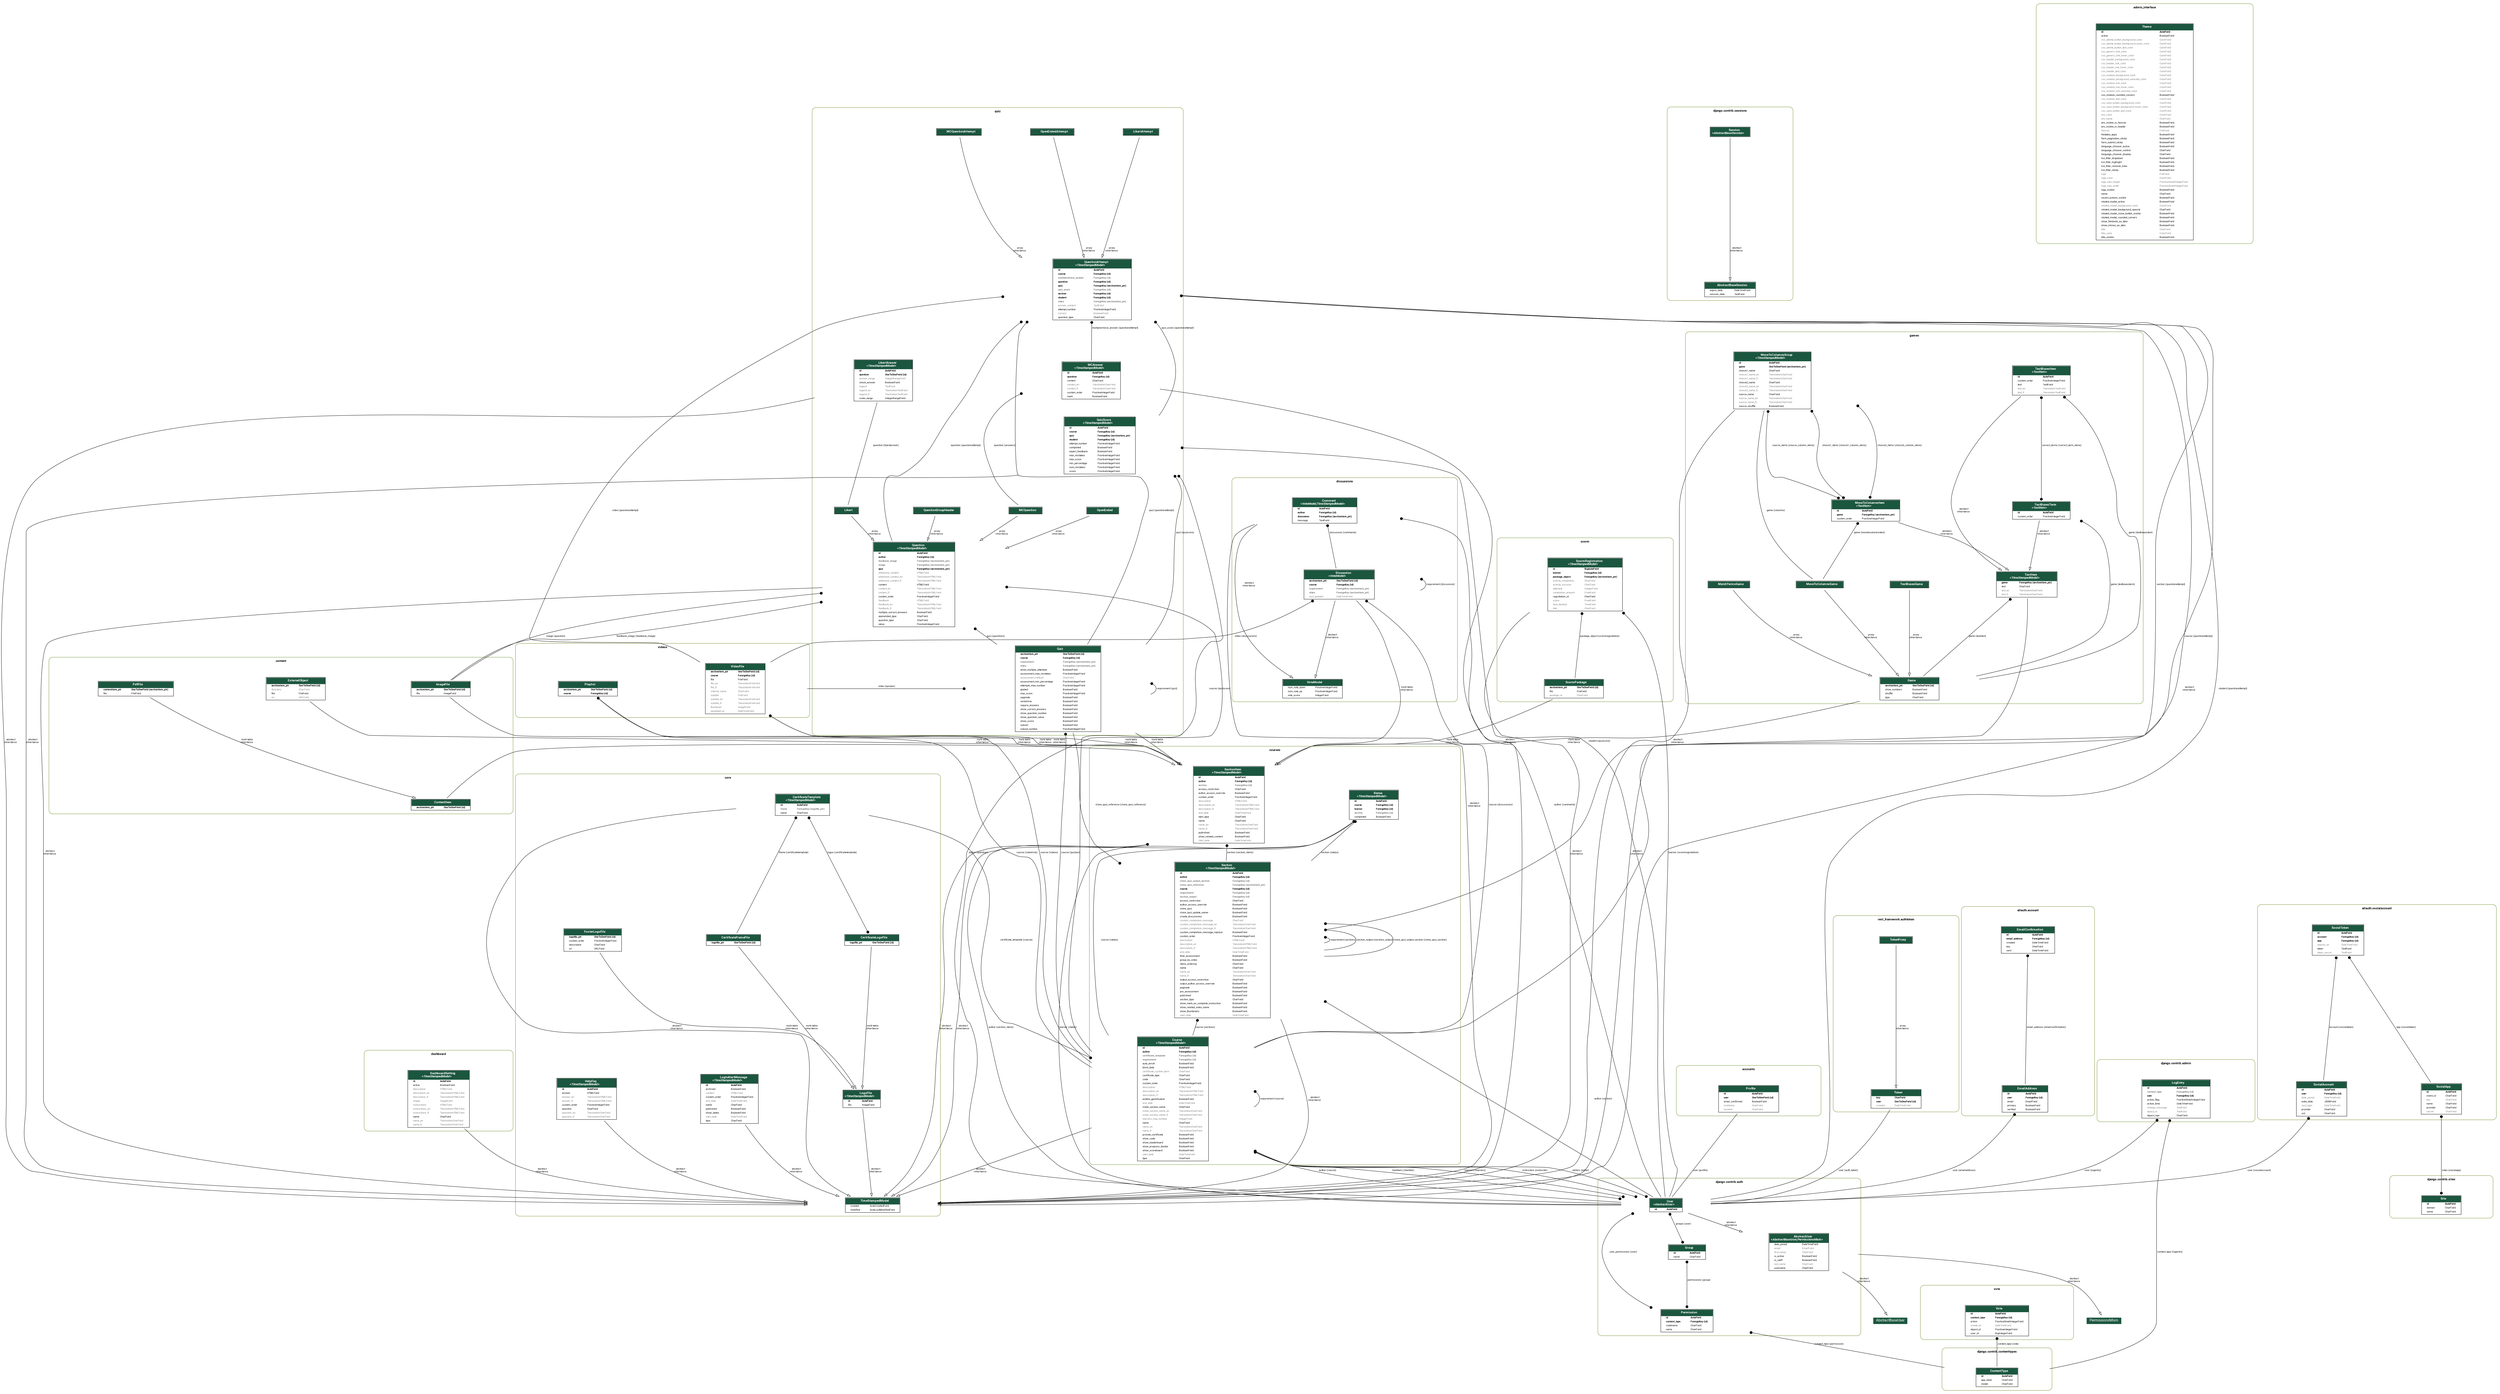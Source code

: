 digraph model_graph {
	graph [bb="0,0,10473,4580",
		fontname=Roboto,
		fontsize=8,
		rankdir=TB,
		splines=true
	];
	node [fontname=Roboto,
		fontsize=8,
		label="\N",
		shape=plaintext
	];
	edge [fontname=Roboto,
		fontsize=8
	];
	subgraph cluster_core {
		graph [bb="2741,581.5,4141,2037",
			color=olivedrab4,
			label=<
          <TABLE BORDER="0" CELLBORDER="0" CELLSPACING="0">
          <TR><TD COLSPAN="2" CELLPADDING="4" ALIGN="CENTER">
          <FONT FACE="Roboto" COLOR="Black" POINT-SIZE="10">
          <B>core</B>
          </FONT>
          </TD></TR>
          </TABLE>
          >,
			lheight=0.26,
			lp="3441,2023.5",
			lwidth=4.78,
			style=rounded
		];
		model_utils_models_TimeStampedModel	[height=0.79167,
			label=<
      <TABLE BGCOLOR="white" BORDER="1" CELLBORDER="0" CELLSPACING="0">
      <TR><TD COLSPAN="2" CELLPADDING="5" ALIGN="CENTER" BGCOLOR="#1b563f">
      <FONT FACE="Roboto" COLOR="white" POINT-SIZE="10"><B>
      TimeStampedModel
      </B></FONT></TD></TR>
    
    
      <TR><TD ALIGN="LEFT" BORDER="0">
      <FONT FACE="Roboto">created</FONT>
      </TD><TD ALIGN="LEFT">
      <FONT FACE="Roboto">AutoCreatedField</FONT>
      </TD></TR>
    
    
    
      <TR><TD ALIGN="LEFT" BORDER="0">
      <FONT FACE="Roboto">modified</FONT>
      </TD><TD ALIGN="LEFT">
      <FONT FACE="Roboto">AutoLastModifiedField</FONT>
      </TD></TR>
    
    
      </TABLE>
      >,
			pos="3911,618",
			width=5.9583];
		core_models_LogoFile	[height=0.91667,
			label=<
      <TABLE BGCOLOR="white" BORDER="1" CELLBORDER="0" CELLSPACING="0">
      <TR><TD COLSPAN="2" CELLPADDING="5" ALIGN="CENTER" BGCOLOR="#1b563f">
      <FONT FACE="Roboto" COLOR="white" POINT-SIZE="10"><B>
      LogoFile<BR/>&lt;<FONT FACE="Roboto"><I>TimeStampedModel</I></FONT>&gt;
      </B></FONT></TD></TR>
    
    
      <TR><TD ALIGN="LEFT" BORDER="0">
      <FONT FACE="Roboto"><B>id</B></FONT>
      </TD><TD ALIGN="LEFT">
      <FONT FACE="Roboto"><B>AutoField</B></FONT>
      </TD></TR>
    
    
    
    
    
    
      <TR><TD ALIGN="LEFT" BORDER="0">
      <FONT FACE="Roboto">file</FONT>
      </TD><TD ALIGN="LEFT">
      <FONT FACE="Roboto">ImageField</FONT>
      </TD></TR>
    
    
    
    
    
      </TABLE>
      >,
			pos="3891,967.5",
			width=4.4028];
		core_models_LogoFile -> model_utils_models_TimeStampedModel	[arrowhead=empty,
			arrowtail=none,
			dir=both,
			label=" abstract\ninheritance",
			lp="3945.5,732",
			pos="e,3909.4,646.18 3892.8,934.74 3896.5,870.75 3904.8,726.55 3908.8,657.4"];
		core_models_CertificateFrameFile	[height=0.61111,
			label=<
      <TABLE BGCOLOR="white" BORDER="1" CELLBORDER="0" CELLSPACING="0">
      <TR><TD COLSPAN="2" CELLPADDING="5" ALIGN="CENTER" BGCOLOR="#1b563f">
      <FONT FACE="Roboto" COLOR="white" POINT-SIZE="10"><B>
      CertificateFrameFile
      </B></FONT></TD></TR>
    
    
      <TR><TD ALIGN="LEFT" BORDER="0">
      <FONT FACE="Roboto"><B>logofile_ptr</B></FONT>
      </TD><TD ALIGN="LEFT">
      <FONT FACE="Roboto"><B>OneToOneField (id)</B></FONT>
      </TD></TR>
    
    
      </TABLE>
      >,
			pos="3914,1490.5",
			width=6.0694];
		core_models_CertificateFrameFile -> core_models_LogoFile	[arrowhead=empty,
			arrowtail=none,
			dir=both,
			label=" multi-table\ninheritance",
			lp="3946.5,1203",
			pos="e,3892.4,1000.3 3913.1,1468.8 3909.7,1391.3 3897.6,1118.2 3892.9,1011.6"];
		core_models_CertificateLogoFile	[height=0.61111,
			label=<
      <TABLE BGCOLOR="white" BORDER="1" CELLBORDER="0" CELLSPACING="0">
      <TR><TD COLSPAN="2" CELLPADDING="5" ALIGN="CENTER" BGCOLOR="#1b563f">
      <FONT FACE="Roboto" COLOR="white" POINT-SIZE="10"><B>
      CertificateLogoFile
      </B></FONT></TD></TR>
    
    
      <TR><TD ALIGN="LEFT" BORDER="0">
      <FONT FACE="Roboto"><B>logofile_ptr</B></FONT>
      </TD><TD ALIGN="LEFT">
      <FONT FACE="Roboto"><B>OneToOneField (id)</B></FONT>
      </TD></TR>
    
    
      </TABLE>
      >,
			pos="2988,1490.5",
			width=6.0694];
		core_models_CertificateLogoFile -> core_models_LogoFile	[arrowhead=empty,
			arrowtail=none,
			dir=both,
			label=" multi-table\ninheritance",
			lp="3612.5,1203",
			pos="e,3871.6,1000.4 2999,1468.7 3027.2,1417.8 3107.5,1286.6 3216,1230 3263.5,1205.2 3647.1,1199.9 3695,1176 3770.6,1138.2 3832.5,1058.6 \
3865.4,1009.7"];
		core_models_CertificateTemplate	[height=1.0972,
			label=<
      <TABLE BGCOLOR="white" BORDER="1" CELLBORDER="0" CELLSPACING="0">
      <TR><TD COLSPAN="2" CELLPADDING="5" ALIGN="CENTER" BGCOLOR="#1b563f">
      <FONT FACE="Roboto" COLOR="white" POINT-SIZE="10"><B>
      CertificateTemplate<BR/>&lt;<FONT FACE="Roboto"><I>TimeStampedModel</I></FONT>&gt;
      </B></FONT></TD></TR>
    
    
      <TR><TD ALIGN="LEFT" BORDER="0">
      <FONT FACE="Roboto"><B>id</B></FONT>
      </TD><TD ALIGN="LEFT">
      <FONT FACE="Roboto"><B>AutoField</B></FONT>
      </TD></TR>
    
    
    
      <TR><TD ALIGN="LEFT" BORDER="0">
      <FONT COLOR="#7B7B7B" FACE="Roboto"><B>frame</B></FONT>
      </TD><TD ALIGN="LEFT">
      <FONT COLOR="#7B7B7B" FACE="Roboto"><B>ForeignKey (logofile_ptr)</B></FONT>
      </TD></TR>
    
    
    
    
    
    
    
    
    
      <TR><TD ALIGN="LEFT" BORDER="0">
      <FONT FACE="Roboto">name</FONT>
      </TD><TD ALIGN="LEFT">
      <FONT FACE="Roboto">CharField</FONT>
      </TD></TR>
    
    
      </TABLE>
      >,
			pos="3538,1935.5",
			width=6.0556];
		core_models_CertificateTemplate -> model_utils_models_TimeStampedModel	[arrowhead=empty,
			arrowtail=none,
			dir=both,
			label=" abstract\ninheritance",
			lp="3285.5,1203",
			pos="e,3847.5,646.41 3320.2,1913 3115.2,1887.7 2829.7,1837.8 2761,1751 2617.3,1569.4 2603.5,1399.7 2761,1230 2834.2,1151.1 3136.5,1200.2 \
3244,1194 3268.2,1192.6 3662.3,1192.6 3680,1176 3749.2,1111 3676,832.94 3724,751 3749.8,706.9 3796.9,673.79 3837.3,651.77"];
		core_models_CertificateTemplate -> core_models_CertificateFrameFile	[arrowhead=none,
			arrowtail=dot,
			dir=both,
			label=" frame (certificatetemplate)",
			lp="3775.5,1778",
			pos="s,3570.4,1896.3 3576.2,1889.5 3656.2,1795.2 3838.7,1580.2 3896.3,1512.4"];
		core_models_CertificateTemplate -> core_models_CertificateLogoFile	[arrowhead=dot,
			arrowtail=dot,
			dir=both,
			label=" logos (certificatetemplate)",
			lp="3361.5,1778",
			pos="s,3453.5,1896 e,3002.6,1512.4 3445.8,1892.3 3378.5,1859.1 3287,1808.8 3216,1751 3127.4,1678.8 3044.3,1570.2 3007.7,1519.5"];
		core_models_FooterLogoFile	[height=1.1528,
			label=<
      <TABLE BGCOLOR="white" BORDER="1" CELLBORDER="0" CELLSPACING="0">
      <TR><TD COLSPAN="2" CELLPADDING="5" ALIGN="CENTER" BGCOLOR="#1b563f">
      <FONT FACE="Roboto" COLOR="white" POINT-SIZE="10"><B>
      FooterLogoFile
      </B></FONT></TD></TR>
    
    
      <TR><TD ALIGN="LEFT" BORDER="0">
      <FONT FACE="Roboto"><B>logofile_ptr</B></FONT>
      </TD><TD ALIGN="LEFT">
      <FONT FACE="Roboto"><B>OneToOneField (id)</B></FONT>
      </TD></TR>
    
    
    
      <TR><TD ALIGN="LEFT" BORDER="0">
      <FONT FACE="Roboto">custom_order</FONT>
      </TD><TD ALIGN="LEFT">
      <FONT FACE="Roboto">PositiveIntegerField</FONT>
      </TD></TR>
    
    
    
      <TR><TD ALIGN="LEFT" BORDER="0">
      <FONT FACE="Roboto">description</FONT>
      </TD><TD ALIGN="LEFT">
      <FONT FACE="Roboto">CharField</FONT>
      </TD></TR>
    
    
    
      <TR><TD ALIGN="LEFT" BORDER="0">
      <FONT FACE="Roboto">url</FONT>
      </TD><TD ALIGN="LEFT">
      <FONT FACE="Roboto">URLField</FONT>
      </TD></TR>
    
    
      </TABLE>
      >,
			pos="3451,1490.5",
			width=6.2778];
		core_models_FooterLogoFile -> core_models_LogoFile	[arrowhead=empty,
			arrowtail=none,
			dir=both,
			label=" multi-table\ninheritance",
			lp="3742.5,1203",
			pos="e,3864.1,1000.4 3485.2,1449.1 3567.2,1351.9 3774.6,1106.3 3856.7,1009.1"];
		core_models_LoginAlertMessage	[height=2.3611,
			label=<
      <TABLE BGCOLOR="white" BORDER="1" CELLBORDER="0" CELLSPACING="0">
      <TR><TD COLSPAN="2" CELLPADDING="5" ALIGN="CENTER" BGCOLOR="#1b563f">
      <FONT FACE="Roboto" COLOR="white" POINT-SIZE="10"><B>
      LoginAlertMessage<BR/>&lt;<FONT FACE="Roboto"><I>TimeStampedModel</I></FONT>&gt;
      </B></FONT></TD></TR>
    
    
      <TR><TD ALIGN="LEFT" BORDER="0">
      <FONT FACE="Roboto"><B>id</B></FONT>
      </TD><TD ALIGN="LEFT">
      <FONT FACE="Roboto"><B>AutoField</B></FONT>
      </TD></TR>
    
    
    
      <TR><TD ALIGN="LEFT" BORDER="0">
      <FONT FACE="Roboto">archived</FONT>
      </TD><TD ALIGN="LEFT">
      <FONT FACE="Roboto">BooleanField</FONT>
      </TD></TR>
    
    
    
      <TR><TD ALIGN="LEFT" BORDER="0">
      <FONT COLOR="#7B7B7B" FACE="Roboto">content</FONT>
      </TD><TD ALIGN="LEFT">
      <FONT COLOR="#7B7B7B" FACE="Roboto">HTMLField</FONT>
      </TD></TR>
    
    
    
    
    
    
      <TR><TD ALIGN="LEFT" BORDER="0">
      <FONT FACE="Roboto">custom_order</FONT>
      </TD><TD ALIGN="LEFT">
      <FONT FACE="Roboto">PositiveIntegerField</FONT>
      </TD></TR>
    
    
    
      <TR><TD ALIGN="LEFT" BORDER="0">
      <FONT COLOR="#7B7B7B" FACE="Roboto">end_date</FONT>
      </TD><TD ALIGN="LEFT">
      <FONT COLOR="#7B7B7B" FACE="Roboto">DateTimeField</FONT>
      </TD></TR>
    
    
    
    
    
    
      <TR><TD ALIGN="LEFT" BORDER="0">
      <FONT FACE="Roboto">name</FONT>
      </TD><TD ALIGN="LEFT">
      <FONT FACE="Roboto">CharField</FONT>
      </TD></TR>
    
    
    
      <TR><TD ALIGN="LEFT" BORDER="0">
      <FONT FACE="Roboto">published</FONT>
      </TD><TD ALIGN="LEFT">
      <FONT FACE="Roboto">BooleanField</FONT>
      </TD></TR>
    
    
    
      <TR><TD ALIGN="LEFT" BORDER="0">
      <FONT FACE="Roboto">show_dates</FONT>
      </TD><TD ALIGN="LEFT">
      <FONT FACE="Roboto">BooleanField</FONT>
      </TD></TR>
    
    
    
      <TR><TD ALIGN="LEFT" BORDER="0">
      <FONT COLOR="#7B7B7B" FACE="Roboto">start_date</FONT>
      </TD><TD ALIGN="LEFT">
      <FONT COLOR="#7B7B7B" FACE="Roboto">DateTimeField</FONT>
      </TD></TR>
    
    
    
      <TR><TD ALIGN="LEFT" BORDER="0">
      <FONT FACE="Roboto">type</FONT>
      </TD><TD ALIGN="LEFT">
      <FONT FACE="Roboto">CharField</FONT>
      </TD></TR>
    
    
      </TABLE>
      >,
			pos="3445,967.5",
			width=6.2778];
		core_models_LoginAlertMessage -> model_utils_models_TimeStampedModel	[arrowhead=empty,
			arrowtail=none,
			dir=both,
			label=" abstract\ninheritance",
			lp="3643.5,732",
			pos="e,3765.4,646.43 3481.2,882.68 3507.7,830.14 3548.4,764.71 3602,723 3646.2,688.6 3702.4,665.26 3754.7,649.57"];
		core_models_HelpFaq	[height=2,
			label=<
      <TABLE BGCOLOR="white" BORDER="1" CELLBORDER="0" CELLSPACING="0">
      <TR><TD COLSPAN="2" CELLPADDING="5" ALIGN="CENTER" BGCOLOR="#1b563f">
      <FONT FACE="Roboto" COLOR="white" POINT-SIZE="10"><B>
      HelpFaq<BR/>&lt;<FONT FACE="Roboto"><I>TimeStampedModel</I></FONT>&gt;
      </B></FONT></TD></TR>
    
    
      <TR><TD ALIGN="LEFT" BORDER="0">
      <FONT FACE="Roboto"><B>id</B></FONT>
      </TD><TD ALIGN="LEFT">
      <FONT FACE="Roboto"><B>AutoField</B></FONT>
      </TD></TR>
    
    
    
      <TR><TD ALIGN="LEFT" BORDER="0">
      <FONT FACE="Roboto">answer</FONT>
      </TD><TD ALIGN="LEFT">
      <FONT FACE="Roboto">HTMLField</FONT>
      </TD></TR>
    
    
    
      <TR><TD ALIGN="LEFT" BORDER="0">
      <FONT COLOR="#7B7B7B" FACE="Roboto">answer_en</FONT>
      </TD><TD ALIGN="LEFT">
      <FONT COLOR="#7B7B7B" FACE="Roboto">TranslationHTMLField</FONT>
      </TD></TR>
    
    
    
      <TR><TD ALIGN="LEFT" BORDER="0">
      <FONT COLOR="#7B7B7B" FACE="Roboto">answer_fr</FONT>
      </TD><TD ALIGN="LEFT">
      <FONT COLOR="#7B7B7B" FACE="Roboto">TranslationHTMLField</FONT>
      </TD></TR>
    
    
    
    
    
    
      <TR><TD ALIGN="LEFT" BORDER="0">
      <FONT FACE="Roboto">custom_order</FONT>
      </TD><TD ALIGN="LEFT">
      <FONT FACE="Roboto">PositiveIntegerField</FONT>
      </TD></TR>
    
    
    
    
    
    
      <TR><TD ALIGN="LEFT" BORDER="0">
      <FONT FACE="Roboto">question</FONT>
      </TD><TD ALIGN="LEFT">
      <FONT FACE="Roboto">CharField</FONT>
      </TD></TR>
    
    
    
      <TR><TD ALIGN="LEFT" BORDER="0">
      <FONT COLOR="#7B7B7B" FACE="Roboto">question_en</FONT>
      </TD><TD ALIGN="LEFT">
      <FONT COLOR="#7B7B7B" FACE="Roboto">TranslationCharField</FONT>
      </TD></TR>
    
    
    
      <TR><TD ALIGN="LEFT" BORDER="0">
      <FONT COLOR="#7B7B7B" FACE="Roboto">question_fr</FONT>
      </TD><TD ALIGN="LEFT">
      <FONT COLOR="#7B7B7B" FACE="Roboto">TranslationCharField</FONT>
      </TD></TR>
    
    
      </TABLE>
      >,
			pos="2975,967.5",
			width=6.2778];
		core_models_HelpFaq -> model_utils_models_TimeStampedModel	[arrowhead=empty,
			arrowtail=none,
			dir=both,
			label=" abstract\ninheritance",
			lp="3303.5,732",
			pos="e,3696.5,628.74 3032.9,895.74 3076.5,847.33 3140.5,785.82 3210,751 3358.1,676.85 3542.9,644.15 3685.5,629.82"];
	}
	subgraph cluster_accounts {
		graph [bb="6689,911.5,7165,1077.5",
			color=olivedrab4,
			label=<
          <TABLE BORDER="0" CELLBORDER="0" CELLSPACING="0">
          <TR><TD COLSPAN="2" CELLPADDING="4" ALIGN="CENTER">
          <FONT FACE="Roboto" COLOR="Black" POINT-SIZE="10">
          <B>accounts</B>
          </FONT>
          </TD></TR>
          </TABLE>
          >,
			lheight=0.26,
			lp="6927,1064",
			lwidth=5.19,
			style=rounded
		];
		accounts_models_Profile	[height=1.3333,
			label=<
      <TABLE BGCOLOR="white" BORDER="1" CELLBORDER="0" CELLSPACING="0">
      <TR><TD COLSPAN="2" CELLPADDING="5" ALIGN="CENTER" BGCOLOR="#1b563f">
      <FONT FACE="Roboto" COLOR="white" POINT-SIZE="10"><B>
      Profile
      </B></FONT></TD></TR>
    
    
      <TR><TD ALIGN="LEFT" BORDER="0">
      <FONT FACE="Roboto"><B>id</B></FONT>
      </TD><TD ALIGN="LEFT">
      <FONT FACE="Roboto"><B>AutoField</B></FONT>
      </TD></TR>
    
    
    
      <TR><TD ALIGN="LEFT" BORDER="0">
      <FONT FACE="Roboto"><B>user</B></FONT>
      </TD><TD ALIGN="LEFT">
      <FONT FACE="Roboto"><B>OneToOneField (id)</B></FONT>
      </TD></TR>
    
    
    
      <TR><TD ALIGN="LEFT" BORDER="0">
      <FONT FACE="Roboto">email_confirmed</FONT>
      </TD><TD ALIGN="LEFT">
      <FONT FACE="Roboto">BooleanField</FONT>
      </TD></TR>
    
    
    
      <TR><TD ALIGN="LEFT" BORDER="0">
      <FONT COLOR="#7B7B7B" FACE="Roboto">institution</FONT>
      </TD><TD ALIGN="LEFT">
      <FONT COLOR="#7B7B7B" FACE="Roboto">CharField</FONT>
      </TD></TR>
    
    
    
      <TR><TD ALIGN="LEFT" BORDER="0">
      <FONT COLOR="#7B7B7B" FACE="Roboto">location</FONT>
      </TD><TD ALIGN="LEFT">
      <FONT COLOR="#7B7B7B" FACE="Roboto">CharField</FONT>
      </TD></TR>
    
    
      </TABLE>
      >,
			pos="6927,967.5",
			width=6.375];
	}
	subgraph cluster_courses {
		graph [bb="7173,751,8844,2128",
			color=olivedrab4,
			label=<
          <TABLE BORDER="0" CELLBORDER="0" CELLSPACING="0">
          <TR><TD COLSPAN="2" CELLPADDING="4" ALIGN="CENTER">
          <FONT FACE="Roboto" COLOR="Black" POINT-SIZE="10">
          <B>courses</B>
          </FONT>
          </TD></TR>
          </TABLE>
          >,
			lheight=0.26,
			lp="8008.5,2114.5",
			lwidth=5.08,
			style=rounded
		];
		courses_models_Course	[height=5.7917,
			label=<
      <TABLE BGCOLOR="white" BORDER="1" CELLBORDER="0" CELLSPACING="0">
      <TR><TD COLSPAN="2" CELLPADDING="5" ALIGN="CENTER" BGCOLOR="#1b563f">
      <FONT FACE="Roboto" COLOR="white" POINT-SIZE="10"><B>
      Course<BR/>&lt;<FONT FACE="Roboto"><I>TimeStampedModel</I></FONT>&gt;
      </B></FONT></TD></TR>
    
    
      <TR><TD ALIGN="LEFT" BORDER="0">
      <FONT FACE="Roboto"><B>id</B></FONT>
      </TD><TD ALIGN="LEFT">
      <FONT FACE="Roboto"><B>AutoField</B></FONT>
      </TD></TR>
    
    
    
      <TR><TD ALIGN="LEFT" BORDER="0">
      <FONT FACE="Roboto"><B>author</B></FONT>
      </TD><TD ALIGN="LEFT">
      <FONT FACE="Roboto"><B>ForeignKey (id)</B></FONT>
      </TD></TR>
    
    
    
      <TR><TD ALIGN="LEFT" BORDER="0">
      <FONT COLOR="#7B7B7B" FACE="Roboto"><B>certificate_template</B></FONT>
      </TD><TD ALIGN="LEFT">
      <FONT COLOR="#7B7B7B" FACE="Roboto"><B>ForeignKey (id)</B></FONT>
      </TD></TR>
    
    
    
      <TR><TD ALIGN="LEFT" BORDER="0">
      <FONT COLOR="#7B7B7B" FACE="Roboto"><B>requirement</B></FONT>
      </TD><TD ALIGN="LEFT">
      <FONT COLOR="#7B7B7B" FACE="Roboto"><B>ForeignKey (id)</B></FONT>
      </TD></TR>
    
    
    
      <TR><TD ALIGN="LEFT" BORDER="0">
      <FONT FACE="Roboto">auto_enroll</FONT>
      </TD><TD ALIGN="LEFT">
      <FONT FACE="Roboto">BooleanField</FONT>
      </TD></TR>
    
    
    
      <TR><TD ALIGN="LEFT" BORDER="0">
      <FONT FACE="Roboto">blind_data</FONT>
      </TD><TD ALIGN="LEFT">
      <FONT FACE="Roboto">BooleanField</FONT>
      </TD></TR>
    
    
    
      <TR><TD ALIGN="LEFT" BORDER="0">
      <FONT COLOR="#7B7B7B" FACE="Roboto">certificate_custom_term</FONT>
      </TD><TD ALIGN="LEFT">
      <FONT COLOR="#7B7B7B" FACE="Roboto">CharField</FONT>
      </TD></TR>
    
    
    
      <TR><TD ALIGN="LEFT" BORDER="0">
      <FONT FACE="Roboto">certificate_type</FONT>
      </TD><TD ALIGN="LEFT">
      <FONT FACE="Roboto">CharField</FONT>
      </TD></TR>
    
    
    
      <TR><TD ALIGN="LEFT" BORDER="0">
      <FONT FACE="Roboto">code</FONT>
      </TD><TD ALIGN="LEFT">
      <FONT FACE="Roboto">CharField</FONT>
      </TD></TR>
    
    
    
    
    
    
      <TR><TD ALIGN="LEFT" BORDER="0">
      <FONT FACE="Roboto">custom_order</FONT>
      </TD><TD ALIGN="LEFT">
      <FONT FACE="Roboto">PositiveIntegerField</FONT>
      </TD></TR>
    
    
    
      <TR><TD ALIGN="LEFT" BORDER="0">
      <FONT COLOR="#7B7B7B" FACE="Roboto">description</FONT>
      </TD><TD ALIGN="LEFT">
      <FONT COLOR="#7B7B7B" FACE="Roboto">HTMLField</FONT>
      </TD></TR>
    
    
    
      <TR><TD ALIGN="LEFT" BORDER="0">
      <FONT COLOR="#7B7B7B" FACE="Roboto">description_en</FONT>
      </TD><TD ALIGN="LEFT">
      <FONT COLOR="#7B7B7B" FACE="Roboto">TranslationHTMLField</FONT>
      </TD></TR>
    
    
    
      <TR><TD ALIGN="LEFT" BORDER="0">
      <FONT COLOR="#7B7B7B" FACE="Roboto">description_fr</FONT>
      </TD><TD ALIGN="LEFT">
      <FONT COLOR="#7B7B7B" FACE="Roboto">TranslationHTMLField</FONT>
      </TD></TR>
    
    
    
      <TR><TD ALIGN="LEFT" BORDER="0">
      <FONT FACE="Roboto">enable_gamification</FONT>
      </TD><TD ALIGN="LEFT">
      <FONT FACE="Roboto">BooleanField</FONT>
      </TD></TR>
    
    
    
      <TR><TD ALIGN="LEFT" BORDER="0">
      <FONT COLOR="#7B7B7B" FACE="Roboto">end_date</FONT>
      </TD><TD ALIGN="LEFT">
      <FONT COLOR="#7B7B7B" FACE="Roboto">DateTimeField</FONT>
      </TD></TR>
    
    
    
      <TR><TD ALIGN="LEFT" BORDER="0">
      <FONT FACE="Roboto">initial_section_name</FONT>
      </TD><TD ALIGN="LEFT">
      <FONT FACE="Roboto">CharField</FONT>
      </TD></TR>
    
    
    
      <TR><TD ALIGN="LEFT" BORDER="0">
      <FONT COLOR="#7B7B7B" FACE="Roboto">initial_section_name_en</FONT>
      </TD><TD ALIGN="LEFT">
      <FONT COLOR="#7B7B7B" FACE="Roboto">TranslationCharField</FONT>
      </TD></TR>
    
    
    
      <TR><TD ALIGN="LEFT" BORDER="0">
      <FONT COLOR="#7B7B7B" FACE="Roboto">initial_section_name_fr</FONT>
      </TD><TD ALIGN="LEFT">
      <FONT COLOR="#7B7B7B" FACE="Roboto">TranslationCharField</FONT>
      </TD></TR>
    
    
    
      <TR><TD ALIGN="LEFT" BORDER="0">
      <FONT COLOR="#7B7B7B" FACE="Roboto">learners_max_number</FONT>
      </TD><TD ALIGN="LEFT">
      <FONT COLOR="#7B7B7B" FACE="Roboto">IntegerField</FONT>
      </TD></TR>
    
    
    
    
    
    
      <TR><TD ALIGN="LEFT" BORDER="0">
      <FONT FACE="Roboto">name</FONT>
      </TD><TD ALIGN="LEFT">
      <FONT FACE="Roboto">CharField</FONT>
      </TD></TR>
    
    
    
      <TR><TD ALIGN="LEFT" BORDER="0">
      <FONT COLOR="#7B7B7B" FACE="Roboto">name_en</FONT>
      </TD><TD ALIGN="LEFT">
      <FONT COLOR="#7B7B7B" FACE="Roboto">TranslationCharField</FONT>
      </TD></TR>
    
    
    
      <TR><TD ALIGN="LEFT" BORDER="0">
      <FONT COLOR="#7B7B7B" FACE="Roboto">name_fr</FONT>
      </TD><TD ALIGN="LEFT">
      <FONT COLOR="#7B7B7B" FACE="Roboto">TranslationCharField</FONT>
      </TD></TR>
    
    
    
      <TR><TD ALIGN="LEFT" BORDER="0">
      <FONT FACE="Roboto">provide_certificate</FONT>
      </TD><TD ALIGN="LEFT">
      <FONT FACE="Roboto">BooleanField</FONT>
      </TD></TR>
    
    
    
      <TR><TD ALIGN="LEFT" BORDER="0">
      <FONT FACE="Roboto">show_code</FONT>
      </TD><TD ALIGN="LEFT">
      <FONT FACE="Roboto">BooleanField</FONT>
      </TD></TR>
    
    
    
      <TR><TD ALIGN="LEFT" BORDER="0">
      <FONT FACE="Roboto">show_leaderboard</FONT>
      </TD><TD ALIGN="LEFT">
      <FONT FACE="Roboto">BooleanField</FONT>
      </TD></TR>
    
    
    
      <TR><TD ALIGN="LEFT" BORDER="0">
      <FONT FACE="Roboto">show_progress_tracker</FONT>
      </TD><TD ALIGN="LEFT">
      <FONT FACE="Roboto">BooleanField</FONT>
      </TD></TR>
    
    
    
      <TR><TD ALIGN="LEFT" BORDER="0">
      <FONT FACE="Roboto">show_scoreboard</FONT>
      </TD><TD ALIGN="LEFT">
      <FONT FACE="Roboto">BooleanField</FONT>
      </TD></TR>
    
    
    
      <TR><TD ALIGN="LEFT" BORDER="0">
      <FONT COLOR="#7B7B7B" FACE="Roboto">start_date</FONT>
      </TD><TD ALIGN="LEFT">
      <FONT COLOR="#7B7B7B" FACE="Roboto">DateTimeField</FONT>
      </TD></TR>
    
    
    
      <TR><TD ALIGN="LEFT" BORDER="0">
      <FONT FACE="Roboto">type</FONT>
      </TD><TD ALIGN="LEFT">
      <FONT FACE="Roboto">CharField</FONT>
      </TD></TR>
    
    
      </TABLE>
      >,
			pos="8392,967.5",
			width=7.4167];
		courses_models_Course -> courses_models_Course	[arrowhead=none,
			arrowtail=dot,
			dir=both,
			label=" requirement (course)",
			lp="8756,967.5",
			pos="s,8658.8,994.41 8666.1,989.22 8673.1,983.19 8677,975.95 8677,967.5 8677,956.46 8670.3,947.49 8658.8,940.59"];
		courses_models_Section	[height=7.2361,
			label=<
      <TABLE BGCOLOR="white" BORDER="1" CELLBORDER="0" CELLSPACING="0">
      <TR><TD COLSPAN="2" CELLPADDING="5" ALIGN="CENTER" BGCOLOR="#1b563f">
      <FONT FACE="Roboto" COLOR="white" POINT-SIZE="10"><B>
      Section<BR/>&lt;<FONT FACE="Roboto"><I>TimeStampedModel</I></FONT>&gt;
      </B></FONT></TD></TR>
    
    
      <TR><TD ALIGN="LEFT" BORDER="0">
      <FONT FACE="Roboto"><B>id</B></FONT>
      </TD><TD ALIGN="LEFT">
      <FONT FACE="Roboto"><B>AutoField</B></FONT>
      </TD></TR>
    
    
    
      <TR><TD ALIGN="LEFT" BORDER="0">
      <FONT FACE="Roboto"><B>author</B></FONT>
      </TD><TD ALIGN="LEFT">
      <FONT FACE="Roboto"><B>ForeignKey (id)</B></FONT>
      </TD></TR>
    
    
    
      <TR><TD ALIGN="LEFT" BORDER="0">
      <FONT COLOR="#7B7B7B" FACE="Roboto"><B>clone_quiz_output_section</B></FONT>
      </TD><TD ALIGN="LEFT">
      <FONT COLOR="#7B7B7B" FACE="Roboto"><B>ForeignKey (id)</B></FONT>
      </TD></TR>
    
    
    
      <TR><TD ALIGN="LEFT" BORDER="0">
      <FONT COLOR="#7B7B7B" FACE="Roboto"><B>clone_quiz_reference</B></FONT>
      </TD><TD ALIGN="LEFT">
      <FONT COLOR="#7B7B7B" FACE="Roboto"><B>ForeignKey (sectionitem_ptr)</B></FONT>
      </TD></TR>
    
    
    
      <TR><TD ALIGN="LEFT" BORDER="0">
      <FONT FACE="Roboto"><B>course</B></FONT>
      </TD><TD ALIGN="LEFT">
      <FONT FACE="Roboto"><B>ForeignKey (id)</B></FONT>
      </TD></TR>
    
    
    
      <TR><TD ALIGN="LEFT" BORDER="0">
      <FONT COLOR="#7B7B7B" FACE="Roboto"><B>requirement</B></FONT>
      </TD><TD ALIGN="LEFT">
      <FONT COLOR="#7B7B7B" FACE="Roboto"><B>ForeignKey (id)</B></FONT>
      </TD></TR>
    
    
    
      <TR><TD ALIGN="LEFT" BORDER="0">
      <FONT COLOR="#7B7B7B" FACE="Roboto"><B>section_output</B></FONT>
      </TD><TD ALIGN="LEFT">
      <FONT COLOR="#7B7B7B" FACE="Roboto"><B>ForeignKey (id)</B></FONT>
      </TD></TR>
    
    
    
      <TR><TD ALIGN="LEFT" BORDER="0">
      <FONT FACE="Roboto">access_restriction</FONT>
      </TD><TD ALIGN="LEFT">
      <FONT FACE="Roboto">CharField</FONT>
      </TD></TR>
    
    
    
      <TR><TD ALIGN="LEFT" BORDER="0">
      <FONT FACE="Roboto">author_access_override</FONT>
      </TD><TD ALIGN="LEFT">
      <FONT FACE="Roboto">BooleanField</FONT>
      </TD></TR>
    
    
    
      <TR><TD ALIGN="LEFT" BORDER="0">
      <FONT FACE="Roboto">clone_quiz</FONT>
      </TD><TD ALIGN="LEFT">
      <FONT FACE="Roboto">BooleanField</FONT>
      </TD></TR>
    
    
    
      <TR><TD ALIGN="LEFT" BORDER="0">
      <FONT FACE="Roboto">clone_quiz_update_owner</FONT>
      </TD><TD ALIGN="LEFT">
      <FONT FACE="Roboto">BooleanField</FONT>
      </TD></TR>
    
    
    
      <TR><TD ALIGN="LEFT" BORDER="0">
      <FONT FACE="Roboto">create_discussions</FONT>
      </TD><TD ALIGN="LEFT">
      <FONT FACE="Roboto">BooleanField</FONT>
      </TD></TR>
    
    
    
    
    
    
      <TR><TD ALIGN="LEFT" BORDER="0">
      <FONT COLOR="#7B7B7B" FACE="Roboto">custom_completion_message</FONT>
      </TD><TD ALIGN="LEFT">
      <FONT COLOR="#7B7B7B" FACE="Roboto">CharField</FONT>
      </TD></TR>
    
    
    
      <TR><TD ALIGN="LEFT" BORDER="0">
      <FONT COLOR="#7B7B7B" FACE="Roboto">custom_completion_message_en</FONT>
      </TD><TD ALIGN="LEFT">
      <FONT COLOR="#7B7B7B" FACE="Roboto">TranslationCharField</FONT>
      </TD></TR>
    
    
    
      <TR><TD ALIGN="LEFT" BORDER="0">
      <FONT COLOR="#7B7B7B" FACE="Roboto">custom_completion_message_fr</FONT>
      </TD><TD ALIGN="LEFT">
      <FONT COLOR="#7B7B7B" FACE="Roboto">TranslationCharField</FONT>
      </TD></TR>
    
    
    
      <TR><TD ALIGN="LEFT" BORDER="0">
      <FONT FACE="Roboto">custom_completion_message_replace</FONT>
      </TD><TD ALIGN="LEFT">
      <FONT FACE="Roboto">BooleanField</FONT>
      </TD></TR>
    
    
    
      <TR><TD ALIGN="LEFT" BORDER="0">
      <FONT FACE="Roboto">custom_order</FONT>
      </TD><TD ALIGN="LEFT">
      <FONT FACE="Roboto">PositiveIntegerField</FONT>
      </TD></TR>
    
    
    
      <TR><TD ALIGN="LEFT" BORDER="0">
      <FONT COLOR="#7B7B7B" FACE="Roboto">description</FONT>
      </TD><TD ALIGN="LEFT">
      <FONT COLOR="#7B7B7B" FACE="Roboto">HTMLField</FONT>
      </TD></TR>
    
    
    
      <TR><TD ALIGN="LEFT" BORDER="0">
      <FONT COLOR="#7B7B7B" FACE="Roboto">description_en</FONT>
      </TD><TD ALIGN="LEFT">
      <FONT COLOR="#7B7B7B" FACE="Roboto">TranslationHTMLField</FONT>
      </TD></TR>
    
    
    
      <TR><TD ALIGN="LEFT" BORDER="0">
      <FONT COLOR="#7B7B7B" FACE="Roboto">description_fr</FONT>
      </TD><TD ALIGN="LEFT">
      <FONT COLOR="#7B7B7B" FACE="Roboto">TranslationHTMLField</FONT>
      </TD></TR>
    
    
    
      <TR><TD ALIGN="LEFT" BORDER="0">
      <FONT COLOR="#7B7B7B" FACE="Roboto">end_date</FONT>
      </TD><TD ALIGN="LEFT">
      <FONT COLOR="#7B7B7B" FACE="Roboto">DateTimeField</FONT>
      </TD></TR>
    
    
    
      <TR><TD ALIGN="LEFT" BORDER="0">
      <FONT FACE="Roboto">final_assessment</FONT>
      </TD><TD ALIGN="LEFT">
      <FONT FACE="Roboto">BooleanField</FONT>
      </TD></TR>
    
    
    
      <TR><TD ALIGN="LEFT" BORDER="0">
      <FONT FACE="Roboto">group_by_video</FONT>
      </TD><TD ALIGN="LEFT">
      <FONT FACE="Roboto">BooleanField</FONT>
      </TD></TR>
    
    
    
      <TR><TD ALIGN="LEFT" BORDER="0">
      <FONT FACE="Roboto">items_ordering</FONT>
      </TD><TD ALIGN="LEFT">
      <FONT FACE="Roboto">CharField</FONT>
      </TD></TR>
    
    
    
    
    
    
      <TR><TD ALIGN="LEFT" BORDER="0">
      <FONT FACE="Roboto">name</FONT>
      </TD><TD ALIGN="LEFT">
      <FONT FACE="Roboto">CharField</FONT>
      </TD></TR>
    
    
    
      <TR><TD ALIGN="LEFT" BORDER="0">
      <FONT COLOR="#7B7B7B" FACE="Roboto">name_en</FONT>
      </TD><TD ALIGN="LEFT">
      <FONT COLOR="#7B7B7B" FACE="Roboto">TranslationCharField</FONT>
      </TD></TR>
    
    
    
      <TR><TD ALIGN="LEFT" BORDER="0">
      <FONT COLOR="#7B7B7B" FACE="Roboto">name_fr</FONT>
      </TD><TD ALIGN="LEFT">
      <FONT COLOR="#7B7B7B" FACE="Roboto">TranslationCharField</FONT>
      </TD></TR>
    
    
    
      <TR><TD ALIGN="LEFT" BORDER="0">
      <FONT FACE="Roboto">output_access_restriction</FONT>
      </TD><TD ALIGN="LEFT">
      <FONT FACE="Roboto">CharField</FONT>
      </TD></TR>
    
    
    
      <TR><TD ALIGN="LEFT" BORDER="0">
      <FONT FACE="Roboto">output_author_access_override</FONT>
      </TD><TD ALIGN="LEFT">
      <FONT FACE="Roboto">BooleanField</FONT>
      </TD></TR>
    
    
    
      <TR><TD ALIGN="LEFT" BORDER="0">
      <FONT FACE="Roboto">paginate</FONT>
      </TD><TD ALIGN="LEFT">
      <FONT FACE="Roboto">BooleanField</FONT>
      </TD></TR>
    
    
    
      <TR><TD ALIGN="LEFT" BORDER="0">
      <FONT FACE="Roboto">pre_assessment</FONT>
      </TD><TD ALIGN="LEFT">
      <FONT FACE="Roboto">BooleanField</FONT>
      </TD></TR>
    
    
    
      <TR><TD ALIGN="LEFT" BORDER="0">
      <FONT FACE="Roboto">published</FONT>
      </TD><TD ALIGN="LEFT">
      <FONT FACE="Roboto">BooleanField</FONT>
      </TD></TR>
    
    
    
      <TR><TD ALIGN="LEFT" BORDER="0">
      <FONT FACE="Roboto">section_type</FONT>
      </TD><TD ALIGN="LEFT">
      <FONT FACE="Roboto">CharField</FONT>
      </TD></TR>
    
    
    
      <TR><TD ALIGN="LEFT" BORDER="0">
      <FONT FACE="Roboto">show_mark_as_complete_instruction</FONT>
      </TD><TD ALIGN="LEFT">
      <FONT FACE="Roboto">BooleanField</FONT>
      </TD></TR>
    
    
    
      <TR><TD ALIGN="LEFT" BORDER="0">
      <FONT FACE="Roboto">show_related_video_name</FONT>
      </TD><TD ALIGN="LEFT">
      <FONT FACE="Roboto">BooleanField</FONT>
      </TD></TR>
    
    
    
      <TR><TD ALIGN="LEFT" BORDER="0">
      <FONT FACE="Roboto">show_thumbnails</FONT>
      </TD><TD ALIGN="LEFT">
      <FONT FACE="Roboto">BooleanField</FONT>
      </TD></TR>
    
    
    
      <TR><TD ALIGN="LEFT" BORDER="0">
      <FONT COLOR="#7B7B7B" FACE="Roboto">start_date</FONT>
      </TD><TD ALIGN="LEFT">
      <FONT COLOR="#7B7B7B" FACE="Roboto">DateTimeField</FONT>
      </TD></TR>
    
    
      </TABLE>
      >,
			pos="7516,1490.5",
			width=9.2917];
		courses_models_Section -> courses_models_Course	[arrowhead=none,
			arrowtail=dot,
			dir=both,
			label=" course (sections)",
			lp="8074,1203",
			pos="s,7850.3,1290.7 7857.8,1286.2 7946.6,1233.4 8041,1177.3 8125.3,1127.1"];
		courses_models_Section -> courses_models_Section	[arrowhead=none,
			arrowtail=dot,
			dir=both,
			label=" requirement (sections)",
			lp="7955,1490.5",
			pos="s,7850.3,1500.5 7858.8,1498.1 7865.1,1495.9 7868.5,1493.4 7868.5,1490.5 7868.5,1486.5 7861.9,1483.1 7850.3,1480.5"];
		courses_models_Section -> courses_models_Section	[arrowhead=none,
			arrowtail=dot,
			dir=both,
			label=" section_output (sections_output)",
			lp="8165.5,1490.5",
			pos="s,7850.3,1526.2 7859.1,1526.1 7960,1523.9 8041.5,1512.1 8041.5,1490.5 8041.5,1468.3 7955.2,1456.4 7850.3,1454.8"];
		courses_models_Section -> courses_models_Section	[arrowhead=none,
			arrowtail=dot,
			dir=both,
			label=" clone_quiz_output_section (clone_quiz_section)",
			lp="8466,1490.5",
			pos="s,7850.4,1542.5 7859.1,1542.8 8068.3,1550.1 8289.5,1532.6 8289.5,1490.5 8289.5,1447.8 8062.1,1430.5 7850.4,1438.5"];
		courses_models_SectionItem	[height=3.625,
			label=<
      <TABLE BGCOLOR="white" BORDER="1" CELLBORDER="0" CELLSPACING="0">
      <TR><TD COLSPAN="2" CELLPADDING="5" ALIGN="CENTER" BGCOLOR="#1b563f">
      <FONT FACE="Roboto" COLOR="white" POINT-SIZE="10"><B>
      SectionItem<BR/>&lt;<FONT FACE="Roboto"><I>TimeStampedModel</I></FONT>&gt;
      </B></FONT></TD></TR>
    
    
      <TR><TD ALIGN="LEFT" BORDER="0">
      <FONT FACE="Roboto"><B>id</B></FONT>
      </TD><TD ALIGN="LEFT">
      <FONT FACE="Roboto"><B>AutoField</B></FONT>
      </TD></TR>
    
    
    
      <TR><TD ALIGN="LEFT" BORDER="0">
      <FONT FACE="Roboto"><B>author</B></FONT>
      </TD><TD ALIGN="LEFT">
      <FONT FACE="Roboto"><B>ForeignKey (id)</B></FONT>
      </TD></TR>
    
    
    
      <TR><TD ALIGN="LEFT" BORDER="0">
      <FONT COLOR="#7B7B7B" FACE="Roboto"><B>section</B></FONT>
      </TD><TD ALIGN="LEFT">
      <FONT COLOR="#7B7B7B" FACE="Roboto"><B>ForeignKey (id)</B></FONT>
      </TD></TR>
    
    
    
      <TR><TD ALIGN="LEFT" BORDER="0">
      <FONT FACE="Roboto">access_restriction</FONT>
      </TD><TD ALIGN="LEFT">
      <FONT FACE="Roboto">CharField</FONT>
      </TD></TR>
    
    
    
      <TR><TD ALIGN="LEFT" BORDER="0">
      <FONT FACE="Roboto">author_access_override</FONT>
      </TD><TD ALIGN="LEFT">
      <FONT FACE="Roboto">BooleanField</FONT>
      </TD></TR>
    
    
    
    
    
    
      <TR><TD ALIGN="LEFT" BORDER="0">
      <FONT FACE="Roboto">custom_order</FONT>
      </TD><TD ALIGN="LEFT">
      <FONT FACE="Roboto">PositiveIntegerField</FONT>
      </TD></TR>
    
    
    
      <TR><TD ALIGN="LEFT" BORDER="0">
      <FONT COLOR="#7B7B7B" FACE="Roboto">description</FONT>
      </TD><TD ALIGN="LEFT">
      <FONT COLOR="#7B7B7B" FACE="Roboto">HTMLField</FONT>
      </TD></TR>
    
    
    
      <TR><TD ALIGN="LEFT" BORDER="0">
      <FONT COLOR="#7B7B7B" FACE="Roboto">description_en</FONT>
      </TD><TD ALIGN="LEFT">
      <FONT COLOR="#7B7B7B" FACE="Roboto">TranslationHTMLField</FONT>
      </TD></TR>
    
    
    
      <TR><TD ALIGN="LEFT" BORDER="0">
      <FONT COLOR="#7B7B7B" FACE="Roboto">description_fr</FONT>
      </TD><TD ALIGN="LEFT">
      <FONT COLOR="#7B7B7B" FACE="Roboto">TranslationHTMLField</FONT>
      </TD></TR>
    
    
    
      <TR><TD ALIGN="LEFT" BORDER="0">
      <FONT COLOR="#7B7B7B" FACE="Roboto">end_date</FONT>
      </TD><TD ALIGN="LEFT">
      <FONT COLOR="#7B7B7B" FACE="Roboto">DateTimeField</FONT>
      </TD></TR>
    
    
    
      <TR><TD ALIGN="LEFT" BORDER="0">
      <FONT FACE="Roboto">item_type</FONT>
      </TD><TD ALIGN="LEFT">
      <FONT FACE="Roboto">CharField</FONT>
      </TD></TR>
    
    
    
    
    
    
      <TR><TD ALIGN="LEFT" BORDER="0">
      <FONT FACE="Roboto">name</FONT>
      </TD><TD ALIGN="LEFT">
      <FONT FACE="Roboto">CharField</FONT>
      </TD></TR>
    
    
    
      <TR><TD ALIGN="LEFT" BORDER="0">
      <FONT COLOR="#7B7B7B" FACE="Roboto">name_en</FONT>
      </TD><TD ALIGN="LEFT">
      <FONT COLOR="#7B7B7B" FACE="Roboto">TranslationCharField</FONT>
      </TD></TR>
    
    
    
      <TR><TD ALIGN="LEFT" BORDER="0">
      <FONT COLOR="#7B7B7B" FACE="Roboto">name_fr</FONT>
      </TD><TD ALIGN="LEFT">
      <FONT COLOR="#7B7B7B" FACE="Roboto">TranslationCharField</FONT>
      </TD></TR>
    
    
    
      <TR><TD ALIGN="LEFT" BORDER="0">
      <FONT FACE="Roboto">published</FONT>
      </TD><TD ALIGN="LEFT">
      <FONT FACE="Roboto">BooleanField</FONT>
      </TD></TR>
    
    
    
      <TR><TD ALIGN="LEFT" BORDER="0">
      <FONT FACE="Roboto">show_related_content</FONT>
      </TD><TD ALIGN="LEFT">
      <FONT FACE="Roboto">BooleanField</FONT>
      </TD></TR>
    
    
    
      <TR><TD ALIGN="LEFT" BORDER="0">
      <FONT COLOR="#7B7B7B" FACE="Roboto">start_date</FONT>
      </TD><TD ALIGN="LEFT">
      <FONT COLOR="#7B7B7B" FACE="Roboto">DateTimeField</FONT>
      </TD></TR>
    
    
      </TABLE>
      >,
			pos="7504,1935.5",
			width=7.3194];
		courses_models_SectionItem -> courses_models_Section	[arrowhead=none,
			arrowtail=dot,
			dir=both,
			label=" section (section_items)",
			lp="7598.5,1778",
			pos="s,7507.5,1805.2 7507.7,1796.6 7508.1,1781.8 7508.6,1766.5 7509,1750.9"];
		courses_models_Status	[height=1.4583,
			label=<
      <TABLE BGCOLOR="white" BORDER="1" CELLBORDER="0" CELLSPACING="0">
      <TR><TD COLSPAN="2" CELLPADDING="5" ALIGN="CENTER" BGCOLOR="#1b563f">
      <FONT FACE="Roboto" COLOR="white" POINT-SIZE="10"><B>
      Status<BR/>&lt;<FONT FACE="Roboto"><I>TimeStampedModel</I></FONT>&gt;
      </B></FONT></TD></TR>
    
    
      <TR><TD ALIGN="LEFT" BORDER="0">
      <FONT FACE="Roboto"><B>id</B></FONT>
      </TD><TD ALIGN="LEFT">
      <FONT FACE="Roboto"><B>AutoField</B></FONT>
      </TD></TR>
    
    
    
      <TR><TD ALIGN="LEFT" BORDER="0">
      <FONT FACE="Roboto"><B>course</B></FONT>
      </TD><TD ALIGN="LEFT">
      <FONT FACE="Roboto"><B>ForeignKey (id)</B></FONT>
      </TD></TR>
    
    
    
      <TR><TD ALIGN="LEFT" BORDER="0">
      <FONT FACE="Roboto"><B>learner</B></FONT>
      </TD><TD ALIGN="LEFT">
      <FONT FACE="Roboto"><B>ForeignKey (id)</B></FONT>
      </TD></TR>
    
    
    
      <TR><TD ALIGN="LEFT" BORDER="0">
      <FONT COLOR="#7B7B7B" FACE="Roboto"><B>section</B></FONT>
      </TD><TD ALIGN="LEFT">
      <FONT COLOR="#7B7B7B" FACE="Roboto"><B>ForeignKey (id)</B></FONT>
      </TD></TR>
    
    
    
      <TR><TD ALIGN="LEFT" BORDER="0">
      <FONT FACE="Roboto">completed</FONT>
      </TD><TD ALIGN="LEFT">
      <FONT FACE="Roboto">BooleanField</FONT>
      </TD></TR>
    
    
    
    
    
    
    
    
      </TABLE>
      >,
			pos="7981,1935.5",
			width=5.4306];
		courses_models_Status -> courses_models_Course	[arrowhead=none,
			arrowtail=dot,
			dir=both,
			label=" course (status)",
			lp="8770.5,1490.5",
			pos="s,8176.3,1910.6 8185.1,1909.3 8371.4,1881.6 8626.7,1830.3 8688,1751 8723.4,1705.2 8711.8,1282.8 8688,1230 8679.5,1211.1 8668.8,1193 \
8656.7,1175.8"];
		courses_models_Status -> courses_models_Section	[arrowhead=none,
			arrowtail=dot,
			dir=both,
			label=" section (status)",
			lp="7881,1778",
			pos="s,7927.2,1883.2 7920.8,1877.1 7885.5,1843.5 7838.1,1798.4 7788.2,1750.8"];
	}
	subgraph cluster_discussions {
		graph [bb="8182,2274.5,9057,3012",
			color=olivedrab4,
			label=<
          <TABLE BORDER="0" CELLBORDER="0" CELLSPACING="0">
          <TR><TD COLSPAN="2" CELLPADDING="4" ALIGN="CENTER">
          <FONT FACE="Roboto" COLOR="Black" POINT-SIZE="10">
          <B>discussions</B>
          </FONT>
          </TD></TR>
          </TABLE>
          >,
			lheight=0.26,
			lp="8619.5,2998.5",
			lwidth=5.50,
			style=rounded
		];
		vote_models_VoteModel	[height=0.97222,
			label=<
      <TABLE BGCOLOR="white" BORDER="1" CELLBORDER="0" CELLSPACING="0">
      <TR><TD COLSPAN="2" CELLPADDING="5" ALIGN="CENTER" BGCOLOR="#1b563f">
      <FONT FACE="Roboto" COLOR="white" POINT-SIZE="10"><B>
      VoteModel
      </B></FONT></TD></TR>
    
    
      <TR><TD ALIGN="LEFT" BORDER="0">
      <FONT FACE="Roboto">num_vote_down</FONT>
      </TD><TD ALIGN="LEFT">
      <FONT FACE="Roboto">PositiveIntegerField</FONT>
      </TD></TR>
    
    
    
      <TR><TD ALIGN="LEFT" BORDER="0">
      <FONT FACE="Roboto">num_vote_up</FONT>
      </TD><TD ALIGN="LEFT">
      <FONT FACE="Roboto">PositiveIntegerField</FONT>
      </TD></TR>
    
    
    
      <TR><TD ALIGN="LEFT" BORDER="0">
      <FONT FACE="Roboto">vote_score</FONT>
      </TD><TD ALIGN="LEFT">
      <FONT FACE="Roboto">IntegerField</FONT>
      </TD></TR>
    
    
      </TABLE>
      >,
			pos="8534,2317.5",
			width=6.375];
		discussions_models_Discussion	[height=1.4583,
			label=<
      <TABLE BGCOLOR="white" BORDER="1" CELLBORDER="0" CELLSPACING="0">
      <TR><TD COLSPAN="2" CELLPADDING="5" ALIGN="CENTER" BGCOLOR="#1b563f">
      <FONT FACE="Roboto" COLOR="white" POINT-SIZE="10"><B>
      Discussion<BR/>&lt;<FONT FACE="Roboto"><I>VoteModel</I></FONT>&gt;
      </B></FONT></TD></TR>
    
    
      <TR><TD ALIGN="LEFT" BORDER="0">
      <FONT FACE="Roboto"><B>sectionitem_ptr</B></FONT>
      </TD><TD ALIGN="LEFT">
      <FONT FACE="Roboto"><B>OneToOneField (id)</B></FONT>
      </TD></TR>
    
    
    
      <TR><TD ALIGN="LEFT" BORDER="0">
      <FONT FACE="Roboto"><B>course</B></FONT>
      </TD><TD ALIGN="LEFT">
      <FONT FACE="Roboto"><B>ForeignKey (id)</B></FONT>
      </TD></TR>
    
    
    
      <TR><TD ALIGN="LEFT" BORDER="0">
      <FONT COLOR="#7B7B7B" FACE="Roboto"><B>requirement</B></FONT>
      </TD><TD ALIGN="LEFT">
      <FONT COLOR="#7B7B7B" FACE="Roboto"><B>ForeignKey (sectionitem_ptr)</B></FONT>
      </TD></TR>
    
    
    
      <TR><TD ALIGN="LEFT" BORDER="0">
      <FONT COLOR="#7B7B7B" FACE="Roboto"><B>video</B></FONT>
      </TD><TD ALIGN="LEFT">
      <FONT COLOR="#7B7B7B" FACE="Roboto"><B>ForeignKey (sectionitem_ptr)</B></FONT>
      </TD></TR>
    
    
    
      <TR><TD ALIGN="LEFT" BORDER="0">
      <FONT COLOR="#7B7B7B" FACE="Roboto">last_updated</FONT>
      </TD><TD ALIGN="LEFT">
      <FONT COLOR="#7B7B7B" FACE="Roboto">DateTimeField</FONT>
      </TD></TR>
    
    
    
    
    
    
    
    
    
    
    
      </TABLE>
      >,
			pos="8576,2660.5",
			width=7.4167];
		discussions_models_Discussion -> vote_models_VoteModel	[arrowhead=empty,
			arrowtail=none,
			dir=both,
			label=" abstract\ninheritance",
			lp="8596.5,2490",
			pos="e,8538.2,2352.2 8569.7,2608.1 8561.5,2541.5 8547.3,2426.6 8539.5,2363.4"];
		discussions_models_Discussion -> discussions_models_Discussion	[arrowhead=none,
			arrowtail=dot,
			dir=both,
			label=" requirement (discussion)",
			lp="8955,2660.5",
			pos="s,8842.8,2680 8850.5,2676 8857.2,2671.6 8861,2666.5 8861,2660.5 8861,2652.5 8854.3,2646 8842.8,2641"];
		discussions_models_Comment	[height=1.2778,
			label=<
      <TABLE BGCOLOR="white" BORDER="1" CELLBORDER="0" CELLSPACING="0">
      <TR><TD COLSPAN="2" CELLPADDING="5" ALIGN="CENTER" BGCOLOR="#1b563f">
      <FONT FACE="Roboto" COLOR="white" POINT-SIZE="10"><B>
      Comment<BR/>&lt;<FONT FACE="Roboto"><I>VoteModel,TimeStampedModel</I></FONT>&gt;
      </B></FONT></TD></TR>
    
    
      <TR><TD ALIGN="LEFT" BORDER="0">
      <FONT FACE="Roboto"><B>id</B></FONT>
      </TD><TD ALIGN="LEFT">
      <FONT FACE="Roboto"><B>AutoField</B></FONT>
      </TD></TR>
    
    
    
      <TR><TD ALIGN="LEFT" BORDER="0">
      <FONT FACE="Roboto"><B>author</B></FONT>
      </TD><TD ALIGN="LEFT">
      <FONT FACE="Roboto"><B>ForeignKey (id)</B></FONT>
      </TD></TR>
    
    
    
      <TR><TD ALIGN="LEFT" BORDER="0">
      <FONT FACE="Roboto"><B>discussion</B></FONT>
      </TD><TD ALIGN="LEFT">
      <FONT FACE="Roboto"><B>ForeignKey (sectionitem_ptr)</B></FONT>
      </TD></TR>
    
    
    
    
    
    
      <TR><TD ALIGN="LEFT" BORDER="0">
      <FONT FACE="Roboto">message</FONT>
      </TD><TD ALIGN="LEFT">
      <FONT FACE="Roboto">TextField</FONT>
      </TD></TR>
    
    
    
    
    
    
    
    
    
    
    
    
    
    
      </TABLE>
      >,
			pos="8688,2904",
			width=6.9028];
		discussions_models_Comment -> vote_models_VoteModel	[arrowhead=empty,
			arrowtail=none,
			dir=both,
			label=" abstract\ninheritance",
			lp="8258.5,2660.5",
			pos="e,8473.1,2352.4 8439.7,2884.6 8342.5,2871.8 8247,2850.2 8217,2814 8132.8,2712.4 8153.1,2632.5 8217,2517 8230.8,2492.1 8374.1,2408.3 \
8463.3,2357.9"];
		discussions_models_Comment -> discussions_models_Discussion	[arrowhead=none,
			arrowtail=dot,
			dir=both,
			label=" discussion (comments)",
			lp="8740,2831",
			pos="s,8667.2,2858.1 8663.5,2850.2 8644.6,2809.4 8618.5,2753.2 8599.8,2712.8"];
	}
	subgraph cluster_dashboard {
		graph [bb="2243,861.5,2733,1127.5",
			color=olivedrab4,
			label=<
          <TABLE BORDER="0" CELLBORDER="0" CELLSPACING="0">
          <TR><TD COLSPAN="2" CELLPADDING="4" ALIGN="CENTER">
          <FONT FACE="Roboto" COLOR="Black" POINT-SIZE="10">
          <B>dashboard</B>
          </FONT>
          </TD></TR>
          </TABLE>
          >,
			lheight=0.26,
			lp="2488,1114",
			lwidth=5.28,
			style=rounded
		];
		dashboard_models_DashboardSetting	[height=2.7222,
			label=<
      <TABLE BGCOLOR="white" BORDER="1" CELLBORDER="0" CELLSPACING="0">
      <TR><TD COLSPAN="2" CELLPADDING="5" ALIGN="CENTER" BGCOLOR="#1b563f">
      <FONT FACE="Roboto" COLOR="white" POINT-SIZE="10"><B>
      DashboardSetting<BR/>&lt;<FONT FACE="Roboto"><I>TimeStampedModel</I></FONT>&gt;
      </B></FONT></TD></TR>
    
    
      <TR><TD ALIGN="LEFT" BORDER="0">
      <FONT FACE="Roboto"><B>id</B></FONT>
      </TD><TD ALIGN="LEFT">
      <FONT FACE="Roboto"><B>AutoField</B></FONT>
      </TD></TR>
    
    
    
      <TR><TD ALIGN="LEFT" BORDER="0">
      <FONT FACE="Roboto">active</FONT>
      </TD><TD ALIGN="LEFT">
      <FONT FACE="Roboto">BooleanField</FONT>
      </TD></TR>
    
    
    
    
    
    
      <TR><TD ALIGN="LEFT" BORDER="0">
      <FONT COLOR="#7B7B7B" FACE="Roboto">description</FONT>
      </TD><TD ALIGN="LEFT">
      <FONT COLOR="#7B7B7B" FACE="Roboto">HTMLField</FONT>
      </TD></TR>
    
    
    
      <TR><TD ALIGN="LEFT" BORDER="0">
      <FONT COLOR="#7B7B7B" FACE="Roboto">description_en</FONT>
      </TD><TD ALIGN="LEFT">
      <FONT COLOR="#7B7B7B" FACE="Roboto">TranslationHTMLField</FONT>
      </TD></TR>
    
    
    
      <TR><TD ALIGN="LEFT" BORDER="0">
      <FONT COLOR="#7B7B7B" FACE="Roboto">description_fr</FONT>
      </TD><TD ALIGN="LEFT">
      <FONT COLOR="#7B7B7B" FACE="Roboto">TranslationHTMLField</FONT>
      </TD></TR>
    
    
    
      <TR><TD ALIGN="LEFT" BORDER="0">
      <FONT COLOR="#7B7B7B" FACE="Roboto">image</FONT>
      </TD><TD ALIGN="LEFT">
      <FONT COLOR="#7B7B7B" FACE="Roboto">ImageField</FONT>
      </TD></TR>
    
    
    
      <TR><TD ALIGN="LEFT" BORDER="0">
      <FONT COLOR="#7B7B7B" FACE="Roboto">instructions</FONT>
      </TD><TD ALIGN="LEFT">
      <FONT COLOR="#7B7B7B" FACE="Roboto">HTMLField</FONT>
      </TD></TR>
    
    
    
      <TR><TD ALIGN="LEFT" BORDER="0">
      <FONT COLOR="#7B7B7B" FACE="Roboto">instructions_en</FONT>
      </TD><TD ALIGN="LEFT">
      <FONT COLOR="#7B7B7B" FACE="Roboto">TranslationHTMLField</FONT>
      </TD></TR>
    
    
    
      <TR><TD ALIGN="LEFT" BORDER="0">
      <FONT COLOR="#7B7B7B" FACE="Roboto">instructions_fr</FONT>
      </TD><TD ALIGN="LEFT">
      <FONT COLOR="#7B7B7B" FACE="Roboto">TranslationHTMLField</FONT>
      </TD></TR>
    
    
    
    
    
    
      <TR><TD ALIGN="LEFT" BORDER="0">
      <FONT FACE="Roboto">name</FONT>
      </TD><TD ALIGN="LEFT">
      <FONT FACE="Roboto">CharField</FONT>
      </TD></TR>
    
    
    
      <TR><TD ALIGN="LEFT" BORDER="0">
      <FONT COLOR="#7B7B7B" FACE="Roboto">name_en</FONT>
      </TD><TD ALIGN="LEFT">
      <FONT COLOR="#7B7B7B" FACE="Roboto">TranslationCharField</FONT>
      </TD></TR>
    
    
    
      <TR><TD ALIGN="LEFT" BORDER="0">
      <FONT COLOR="#7B7B7B" FACE="Roboto">name_fr</FONT>
      </TD><TD ALIGN="LEFT">
      <FONT COLOR="#7B7B7B" FACE="Roboto">TranslationCharField</FONT>
      </TD></TR>
    
    
      </TABLE>
      >,
			pos="2488,967.5",
			width=6.5833];
	}
	subgraph cluster_quiz {
		graph [bb="6835,2164,8144,4230",
			color=olivedrab4,
			label=<
          <TABLE BORDER="0" CELLBORDER="0" CELLSPACING="0">
          <TR><TD COLSPAN="2" CELLPADDING="4" ALIGN="CENTER">
          <FONT FACE="Roboto" COLOR="Black" POINT-SIZE="10">
          <B>quiz</B>
          </FONT>
          </TD></TR>
          </TABLE>
          >,
			lheight=0.26,
			lp="7489.5,4216.5",
			lwidth=4.78,
			style=rounded
		];
		quiz_models_Quiz	[height=4.0417,
			label=<
      <TABLE BGCOLOR="white" BORDER="1" CELLBORDER="0" CELLSPACING="0">
      <TR><TD COLSPAN="2" CELLPADDING="5" ALIGN="CENTER" BGCOLOR="#1b563f">
      <FONT FACE="Roboto" COLOR="white" POINT-SIZE="10"><B>
      Quiz
      </B></FONT></TD></TR>
    
    
      <TR><TD ALIGN="LEFT" BORDER="0">
      <FONT FACE="Roboto"><B>sectionitem_ptr</B></FONT>
      </TD><TD ALIGN="LEFT">
      <FONT FACE="Roboto"><B>OneToOneField (id)</B></FONT>
      </TD></TR>
    
    
    
      <TR><TD ALIGN="LEFT" BORDER="0">
      <FONT FACE="Roboto"><B>course</B></FONT>
      </TD><TD ALIGN="LEFT">
      <FONT FACE="Roboto"><B>ForeignKey (id)</B></FONT>
      </TD></TR>
    
    
    
      <TR><TD ALIGN="LEFT" BORDER="0">
      <FONT COLOR="#7B7B7B" FACE="Roboto"><B>requirement</B></FONT>
      </TD><TD ALIGN="LEFT">
      <FONT COLOR="#7B7B7B" FACE="Roboto"><B>ForeignKey (sectionitem_ptr)</B></FONT>
      </TD></TR>
    
    
    
      <TR><TD ALIGN="LEFT" BORDER="0">
      <FONT COLOR="#7B7B7B" FACE="Roboto"><B>video</B></FONT>
      </TD><TD ALIGN="LEFT">
      <FONT COLOR="#7B7B7B" FACE="Roboto"><B>ForeignKey (sectionitem_ptr)</B></FONT>
      </TD></TR>
    
    
    
      <TR><TD ALIGN="LEFT" BORDER="0">
      <FONT FACE="Roboto">allow_multiple_attempts</FONT>
      </TD><TD ALIGN="LEFT">
      <FONT FACE="Roboto">BooleanField</FONT>
      </TD></TR>
    
    
    
      <TR><TD ALIGN="LEFT" BORDER="0">
      <FONT FACE="Roboto">assessment_max_mistakes</FONT>
      </TD><TD ALIGN="LEFT">
      <FONT FACE="Roboto">PositiveIntegerField</FONT>
      </TD></TR>
    
    
    
      <TR><TD ALIGN="LEFT" BORDER="0">
      <FONT COLOR="#7B7B7B" FACE="Roboto">assessment_method</FONT>
      </TD><TD ALIGN="LEFT">
      <FONT COLOR="#7B7B7B" FACE="Roboto">CharField</FONT>
      </TD></TR>
    
    
    
      <TR><TD ALIGN="LEFT" BORDER="0">
      <FONT FACE="Roboto">assessment_min_percentage</FONT>
      </TD><TD ALIGN="LEFT">
      <FONT FACE="Roboto">PositiveIntegerField</FONT>
      </TD></TR>
    
    
    
      <TR><TD ALIGN="LEFT" BORDER="0">
      <FONT FACE="Roboto">attempts_max_number</FONT>
      </TD><TD ALIGN="LEFT">
      <FONT FACE="Roboto">PositiveIntegerField</FONT>
      </TD></TR>
    
    
    
      <TR><TD ALIGN="LEFT" BORDER="0">
      <FONT FACE="Roboto">graded</FONT>
      </TD><TD ALIGN="LEFT">
      <FONT FACE="Roboto">BooleanField</FONT>
      </TD></TR>
    
    
    
      <TR><TD ALIGN="LEFT" BORDER="0">
      <FONT FACE="Roboto">max_score</FONT>
      </TD><TD ALIGN="LEFT">
      <FONT FACE="Roboto">PositiveIntegerField</FONT>
      </TD></TR>
    
    
    
      <TR><TD ALIGN="LEFT" BORDER="0">
      <FONT FACE="Roboto">paginate</FONT>
      </TD><TD ALIGN="LEFT">
      <FONT FACE="Roboto">BooleanField</FONT>
      </TD></TR>
    
    
    
      <TR><TD ALIGN="LEFT" BORDER="0">
      <FONT FACE="Roboto">randomize</FONT>
      </TD><TD ALIGN="LEFT">
      <FONT FACE="Roboto">BooleanField</FONT>
      </TD></TR>
    
    
    
      <TR><TD ALIGN="LEFT" BORDER="0">
      <FONT FACE="Roboto">require_answers</FONT>
      </TD><TD ALIGN="LEFT">
      <FONT FACE="Roboto">BooleanField</FONT>
      </TD></TR>
    
    
    
      <TR><TD ALIGN="LEFT" BORDER="0">
      <FONT FACE="Roboto">show_correct_answers</FONT>
      </TD><TD ALIGN="LEFT">
      <FONT FACE="Roboto">BooleanField</FONT>
      </TD></TR>
    
    
    
      <TR><TD ALIGN="LEFT" BORDER="0">
      <FONT FACE="Roboto">show_question_number</FONT>
      </TD><TD ALIGN="LEFT">
      <FONT FACE="Roboto">BooleanField</FONT>
      </TD></TR>
    
    
    
      <TR><TD ALIGN="LEFT" BORDER="0">
      <FONT FACE="Roboto">show_question_value</FONT>
      </TD><TD ALIGN="LEFT">
      <FONT FACE="Roboto">BooleanField</FONT>
      </TD></TR>
    
    
    
      <TR><TD ALIGN="LEFT" BORDER="0">
      <FONT FACE="Roboto">show_score</FONT>
      </TD><TD ALIGN="LEFT">
      <FONT FACE="Roboto">BooleanField</FONT>
      </TD></TR>
    
    
    
      <TR><TD ALIGN="LEFT" BORDER="0">
      <FONT FACE="Roboto">subset</FONT>
      </TD><TD ALIGN="LEFT">
      <FONT FACE="Roboto">BooleanField</FONT>
      </TD></TR>
    
    
    
      <TR><TD ALIGN="LEFT" BORDER="0">
      <FONT FACE="Roboto">subset_number</FONT>
      </TD><TD ALIGN="LEFT">
      <FONT FACE="Roboto">PositiveIntegerField</FONT>
      </TD></TR>
    
    
      </TABLE>
      >,
			pos="7476,2317.5",
			width=8.4583];
		quiz_models_Quiz -> quiz_models_Quiz	[arrowhead=none,
			arrowtail=dot,
			dir=both,
			label=" requirement (quiz)",
			lp="7870,2317.5",
			pos="s,7780.3,2336.2 7788,2332.3 7794.8,2328.1 7798.5,2323.2 7798.5,2317.5 7798.5,2309.9 7791.9,2303.7 7780.3,2298.8"];
		quiz_models_Question	[height=3.9861,
			label=<
      <TABLE BGCOLOR="white" BORDER="1" CELLBORDER="0" CELLSPACING="0">
      <TR><TD COLSPAN="2" CELLPADDING="5" ALIGN="CENTER" BGCOLOR="#1b563f">
      <FONT FACE="Roboto" COLOR="white" POINT-SIZE="10"><B>
      Question<BR/>&lt;<FONT FACE="Roboto"><I>TimeStampedModel</I></FONT>&gt;
      </B></FONT></TD></TR>
    
    
      <TR><TD ALIGN="LEFT" BORDER="0">
      <FONT FACE="Roboto"><B>id</B></FONT>
      </TD><TD ALIGN="LEFT">
      <FONT FACE="Roboto"><B>AutoField</B></FONT>
      </TD></TR>
    
    
    
      <TR><TD ALIGN="LEFT" BORDER="0">
      <FONT FACE="Roboto"><B>author</B></FONT>
      </TD><TD ALIGN="LEFT">
      <FONT FACE="Roboto"><B>ForeignKey (id)</B></FONT>
      </TD></TR>
    
    
    
      <TR><TD ALIGN="LEFT" BORDER="0">
      <FONT COLOR="#7B7B7B" FACE="Roboto"><B>feedback_image</B></FONT>
      </TD><TD ALIGN="LEFT">
      <FONT COLOR="#7B7B7B" FACE="Roboto"><B>ForeignKey (sectionitem_ptr)</B></FONT>
      </TD></TR>
    
    
    
      <TR><TD ALIGN="LEFT" BORDER="0">
      <FONT COLOR="#7B7B7B" FACE="Roboto"><B>image</B></FONT>
      </TD><TD ALIGN="LEFT">
      <FONT COLOR="#7B7B7B" FACE="Roboto"><B>ForeignKey (sectionitem_ptr)</B></FONT>
      </TD></TR>
    
    
    
      <TR><TD ALIGN="LEFT" BORDER="0">
      <FONT FACE="Roboto"><B>quiz</B></FONT>
      </TD><TD ALIGN="LEFT">
      <FONT FACE="Roboto"><B>ForeignKey (sectionitem_ptr)</B></FONT>
      </TD></TR>
    
    
    
      <TR><TD ALIGN="LEFT" BORDER="0">
      <FONT COLOR="#7B7B7B" FACE="Roboto">additional_content</FONT>
      </TD><TD ALIGN="LEFT">
      <FONT COLOR="#7B7B7B" FACE="Roboto">HTMLField</FONT>
      </TD></TR>
    
    
    
      <TR><TD ALIGN="LEFT" BORDER="0">
      <FONT COLOR="#7B7B7B" FACE="Roboto">additional_content_en</FONT>
      </TD><TD ALIGN="LEFT">
      <FONT COLOR="#7B7B7B" FACE="Roboto">TranslationHTMLField</FONT>
      </TD></TR>
    
    
    
      <TR><TD ALIGN="LEFT" BORDER="0">
      <FONT COLOR="#7B7B7B" FACE="Roboto">additional_content_fr</FONT>
      </TD><TD ALIGN="LEFT">
      <FONT COLOR="#7B7B7B" FACE="Roboto">TranslationHTMLField</FONT>
      </TD></TR>
    
    
    
      <TR><TD ALIGN="LEFT" BORDER="0">
      <FONT FACE="Roboto">content</FONT>
      </TD><TD ALIGN="LEFT">
      <FONT FACE="Roboto">HTMLField</FONT>
      </TD></TR>
    
    
    
      <TR><TD ALIGN="LEFT" BORDER="0">
      <FONT COLOR="#7B7B7B" FACE="Roboto">content_en</FONT>
      </TD><TD ALIGN="LEFT">
      <FONT COLOR="#7B7B7B" FACE="Roboto">TranslationHTMLField</FONT>
      </TD></TR>
    
    
    
      <TR><TD ALIGN="LEFT" BORDER="0">
      <FONT COLOR="#7B7B7B" FACE="Roboto">content_fr</FONT>
      </TD><TD ALIGN="LEFT">
      <FONT COLOR="#7B7B7B" FACE="Roboto">TranslationHTMLField</FONT>
      </TD></TR>
    
    
    
    
    
    
      <TR><TD ALIGN="LEFT" BORDER="0">
      <FONT FACE="Roboto">custom_order</FONT>
      </TD><TD ALIGN="LEFT">
      <FONT FACE="Roboto">PositiveIntegerField</FONT>
      </TD></TR>
    
    
    
      <TR><TD ALIGN="LEFT" BORDER="0">
      <FONT COLOR="#7B7B7B" FACE="Roboto">feedback</FONT>
      </TD><TD ALIGN="LEFT">
      <FONT COLOR="#7B7B7B" FACE="Roboto">HTMLField</FONT>
      </TD></TR>
    
    
    
      <TR><TD ALIGN="LEFT" BORDER="0">
      <FONT COLOR="#7B7B7B" FACE="Roboto">feedback_en</FONT>
      </TD><TD ALIGN="LEFT">
      <FONT COLOR="#7B7B7B" FACE="Roboto">TranslationHTMLField</FONT>
      </TD></TR>
    
    
    
      <TR><TD ALIGN="LEFT" BORDER="0">
      <FONT COLOR="#7B7B7B" FACE="Roboto">feedback_fr</FONT>
      </TD><TD ALIGN="LEFT">
      <FONT COLOR="#7B7B7B" FACE="Roboto">TranslationHTMLField</FONT>
      </TD></TR>
    
    
    
    
    
    
      <TR><TD ALIGN="LEFT" BORDER="0">
      <FONT FACE="Roboto">multiple_correct_answers</FONT>
      </TD><TD ALIGN="LEFT">
      <FONT FACE="Roboto">BooleanField</FONT>
      </TD></TR>
    
    
    
      <TR><TD ALIGN="LEFT" BORDER="0">
      <FONT FACE="Roboto">openended_type</FONT>
      </TD><TD ALIGN="LEFT">
      <FONT FACE="Roboto">CharField</FONT>
      </TD></TR>
    
    
    
      <TR><TD ALIGN="LEFT" BORDER="0">
      <FONT FACE="Roboto">question_type</FONT>
      </TD><TD ALIGN="LEFT">
      <FONT FACE="Roboto">CharField</FONT>
      </TD></TR>
    
    
    
      <TR><TD ALIGN="LEFT" BORDER="0">
      <FONT FACE="Roboto">value</FONT>
      </TD><TD ALIGN="LEFT">
      <FONT FACE="Roboto">PositiveIntegerField</FONT>
      </TD></TR>
    
    
      </TABLE>
      >,
			pos="7184,2660.5",
			width=8.3611];
		quiz_models_Question -> quiz_models_Quiz	[arrowhead=none,
			arrowtail=dot,
			dir=both,
			label=" quiz (questions)",
			lp="7394,2490",
			pos="s,7305.7,2517.4 7311.5,2510.6 7325.1,2494.8 7338.8,2478.7 7352.4,2462.9"];
		quiz_models_Likert	[height=0.5,
			label=<
      <TABLE BGCOLOR="white" BORDER="1" CELLBORDER="0" CELLSPACING="0">
      <TR><TD COLSPAN="2" CELLPADDING="5" ALIGN="CENTER" BGCOLOR="#1b563f">
      <FONT FACE="Roboto" COLOR="white" POINT-SIZE="10"><B>
      Likert
      </B></FONT></TD></TR>
    
      </TABLE>
      >,
			pos="6948,2904",
			width=2.9167];
		quiz_models_Likert -> quiz_models_Question	[arrowhead=empty,
			arrowtail=none,
			dir=both,
			label=" proxy\ninheritance",
			lp="7065.5,2831",
			pos="e,7045,2803.8 6964.6,2886 6981,2869.3 7007.7,2841.9 7037.1,2811.9"];
		quiz_models_LikertAnswer	[height=2,
			label=<
      <TABLE BGCOLOR="white" BORDER="1" CELLBORDER="0" CELLSPACING="0">
      <TR><TD COLSPAN="2" CELLPADDING="5" ALIGN="CENTER" BGCOLOR="#1b563f">
      <FONT FACE="Roboto" COLOR="white" POINT-SIZE="10"><B>
      LikertAnswer<BR/>&lt;<FONT FACE="Roboto"><I>TimeStampedModel</I></FONT>&gt;
      </B></FONT></TD></TR>
    
    
      <TR><TD ALIGN="LEFT" BORDER="0">
      <FONT FACE="Roboto"><B>id</B></FONT>
      </TD><TD ALIGN="LEFT">
      <FONT FACE="Roboto"><B>AutoField</B></FONT>
      </TD></TR>
    
    
    
      <TR><TD ALIGN="LEFT" BORDER="0">
      <FONT FACE="Roboto"><B>question</B></FONT>
      </TD><TD ALIGN="LEFT">
      <FONT FACE="Roboto"><B>OneToOneField (id)</B></FONT>
      </TD></TR>
    
    
    
      <TR><TD ALIGN="LEFT" BORDER="0">
      <FONT COLOR="#7B7B7B" FACE="Roboto">answer_range</FONT>
      </TD><TD ALIGN="LEFT">
      <FONT COLOR="#7B7B7B" FACE="Roboto">IntegerRangeField</FONT>
      </TD></TR>
    
    
    
      <TR><TD ALIGN="LEFT" BORDER="0">
      <FONT FACE="Roboto">check_answer</FONT>
      </TD><TD ALIGN="LEFT">
      <FONT FACE="Roboto">BooleanField</FONT>
      </TD></TR>
    
    
    
    
    
    
      <TR><TD ALIGN="LEFT" BORDER="0">
      <FONT COLOR="#7B7B7B" FACE="Roboto">legend</FONT>
      </TD><TD ALIGN="LEFT">
      <FONT COLOR="#7B7B7B" FACE="Roboto">TextField</FONT>
      </TD></TR>
    
    
    
      <TR><TD ALIGN="LEFT" BORDER="0">
      <FONT COLOR="#7B7B7B" FACE="Roboto">legend_en</FONT>
      </TD><TD ALIGN="LEFT">
      <FONT COLOR="#7B7B7B" FACE="Roboto">TranslationTextField</FONT>
      </TD></TR>
    
    
    
      <TR><TD ALIGN="LEFT" BORDER="0">
      <FONT COLOR="#7B7B7B" FACE="Roboto">legend_fr</FONT>
      </TD><TD ALIGN="LEFT">
      <FONT COLOR="#7B7B7B" FACE="Roboto">TranslationTextField</FONT>
      </TD></TR>
    
    
    
    
    
    
      <TR><TD ALIGN="LEFT" BORDER="0">
      <FONT FACE="Roboto">scale_range</FONT>
      </TD><TD ALIGN="LEFT">
      <FONT FACE="Roboto">IntegerRangeField</FONT>
      </TD></TR>
    
    
      </TABLE>
      >,
			pos="7069,3332",
			width=6.2778];
		quiz_models_LikertAnswer -> quiz_models_Likert	[arrowhead=none,
			arrowtail=none,
			dir=both,
			label=" question (likertanswer)",
			lp="7478.5,3118",
			pos="7252.9,3260 7276.7,3251.1 7300.9,3242.2 7324,3234 7347.8,3225.5 7363.2,3236.5 7378,3216 7390.7,3198.3 7393.2,3035.6 7378,3020 7365.7,\
3007.4 7078.2,3018.7 7062,3012 7016.3,2993.2 6978,2947.1 6959.6,2922"];
		quiz_models_OpenEnded	[height=0.5,
			label=<
      <TABLE BGCOLOR="white" BORDER="1" CELLBORDER="0" CELLSPACING="0">
      <TR><TD COLSPAN="2" CELLPADDING="5" ALIGN="CENTER" BGCOLOR="#1b563f">
      <FONT FACE="Roboto" COLOR="white" POINT-SIZE="10"><B>
      OpenEnded
      </B></FONT></TD></TR>
    
      </TABLE>
      >,
			pos="7791,2904",
			width=3.2222];
		quiz_models_OpenEnded -> quiz_models_Question	[arrowhead=empty,
			arrowtail=none,
			dir=both,
			label=" proxy\ninheritance",
			lp="7735.5,2831",
			pos="e,7485,2750.9 7767.5,2886 7742.2,2868.3 7700.2,2840.5 7661,2822 7608.8,2797.3 7551.7,2774.7 7495.8,2754.7"];
		quiz_models_MCQuestion	[height=0.5,
			label=<
      <TABLE BGCOLOR="white" BORDER="1" CELLBORDER="0" CELLSPACING="0">
      <TR><TD COLSPAN="2" CELLPADDING="5" ALIGN="CENTER" BGCOLOR="#1b563f">
      <FONT FACE="Roboto" COLOR="white" POINT-SIZE="10"><B>
      MCQuestion
      </B></FONT></TD></TR>
    
      </TABLE>
      >,
			pos="7517,2904",
			width=3.3333];
		quiz_models_MCQuestion -> quiz_models_Question	[arrowhead=empty,
			arrowtail=none,
			dir=both,
			label=" proxy\ninheritance",
			lp="7468.5,2831",
			pos="e,7380.2,2803.8 7493.6,2886 7470.1,2869 7431.6,2841 7389.5,2810.5"];
		quiz_models_MCAnswer	[height=1.8194,
			label=<
      <TABLE BGCOLOR="white" BORDER="1" CELLBORDER="0" CELLSPACING="0">
      <TR><TD COLSPAN="2" CELLPADDING="5" ALIGN="CENTER" BGCOLOR="#1b563f">
      <FONT FACE="Roboto" COLOR="white" POINT-SIZE="10"><B>
      MCAnswer<BR/>&lt;<FONT FACE="Roboto"><I>TimeStampedModel</I></FONT>&gt;
      </B></FONT></TD></TR>
    
    
      <TR><TD ALIGN="LEFT" BORDER="0">
      <FONT FACE="Roboto"><B>id</B></FONT>
      </TD><TD ALIGN="LEFT">
      <FONT FACE="Roboto"><B>AutoField</B></FONT>
      </TD></TR>
    
    
    
      <TR><TD ALIGN="LEFT" BORDER="0">
      <FONT FACE="Roboto"><B>question</B></FONT>
      </TD><TD ALIGN="LEFT">
      <FONT FACE="Roboto"><B>ForeignKey (id)</B></FONT>
      </TD></TR>
    
    
    
      <TR><TD ALIGN="LEFT" BORDER="0">
      <FONT FACE="Roboto">content</FONT>
      </TD><TD ALIGN="LEFT">
      <FONT FACE="Roboto">CharField</FONT>
      </TD></TR>
    
    
    
      <TR><TD ALIGN="LEFT" BORDER="0">
      <FONT COLOR="#7B7B7B" FACE="Roboto">content_en</FONT>
      </TD><TD ALIGN="LEFT">
      <FONT COLOR="#7B7B7B" FACE="Roboto">TranslationCharField</FONT>
      </TD></TR>
    
    
    
      <TR><TD ALIGN="LEFT" BORDER="0">
      <FONT COLOR="#7B7B7B" FACE="Roboto">content_fr</FONT>
      </TD><TD ALIGN="LEFT">
      <FONT COLOR="#7B7B7B" FACE="Roboto">TranslationCharField</FONT>
      </TD></TR>
    
    
    
    
    
    
      <TR><TD ALIGN="LEFT" BORDER="0">
      <FONT FACE="Roboto">custom_order</FONT>
      </TD><TD ALIGN="LEFT">
      <FONT FACE="Roboto">PositiveIntegerField</FONT>
      </TD></TR>
    
    
    
      <TR><TD ALIGN="LEFT" BORDER="0">
      <FONT FACE="Roboto">mark</FONT>
      </TD><TD ALIGN="LEFT">
      <FONT FACE="Roboto">BooleanField</FONT>
      </TD></TR>
    
    
    
    
    
      </TABLE>
      >,
			pos="7559,3332",
			width=6.2778];
		quiz_models_MCAnswer -> quiz_models_MCQuestion	[arrowhead=none,
			arrowtail=dot,
			dir=both,
			label=" question (answers)",
			lp="7664.5,3118",
			pos="s,7575.8,3266.7 7577.7,3257.9 7590.9,3194.1 7602.9,3099.5 7582,3020 7572,2981.9 7546.1,2943.1 7530.2,2921.7"];
		quiz_models_QuizScore	[height=2.7222,
			label=<
      <TABLE BGCOLOR="white" BORDER="1" CELLBORDER="0" CELLSPACING="0">
      <TR><TD COLSPAN="2" CELLPADDING="5" ALIGN="CENTER" BGCOLOR="#1b563f">
      <FONT FACE="Roboto" COLOR="white" POINT-SIZE="10"><B>
      QuizScore<BR/>&lt;<FONT FACE="Roboto"><I>TimeStampedModel</I></FONT>&gt;
      </B></FONT></TD></TR>
    
    
      <TR><TD ALIGN="LEFT" BORDER="0">
      <FONT FACE="Roboto"><B>id</B></FONT>
      </TD><TD ALIGN="LEFT">
      <FONT FACE="Roboto"><B>AutoField</B></FONT>
      </TD></TR>
    
    
    
      <TR><TD ALIGN="LEFT" BORDER="0">
      <FONT FACE="Roboto"><B>course</B></FONT>
      </TD><TD ALIGN="LEFT">
      <FONT FACE="Roboto"><B>ForeignKey (id)</B></FONT>
      </TD></TR>
    
    
    
      <TR><TD ALIGN="LEFT" BORDER="0">
      <FONT FACE="Roboto"><B>quiz</B></FONT>
      </TD><TD ALIGN="LEFT">
      <FONT FACE="Roboto"><B>ForeignKey (sectionitem_ptr)</B></FONT>
      </TD></TR>
    
    
    
      <TR><TD ALIGN="LEFT" BORDER="0">
      <FONT FACE="Roboto"><B>student</B></FONT>
      </TD><TD ALIGN="LEFT">
      <FONT FACE="Roboto"><B>ForeignKey (id)</B></FONT>
      </TD></TR>
    
    
    
      <TR><TD ALIGN="LEFT" BORDER="0">
      <FONT FACE="Roboto">attempt_number</FONT>
      </TD><TD ALIGN="LEFT">
      <FONT FACE="Roboto">PositiveIntegerField</FONT>
      </TD></TR>
    
    
    
      <TR><TD ALIGN="LEFT" BORDER="0">
      <FONT FACE="Roboto">completed</FONT>
      </TD><TD ALIGN="LEFT">
      <FONT FACE="Roboto">BooleanField</FONT>
      </TD></TR>
    
    
    
    
    
    
      <TR><TD ALIGN="LEFT" BORDER="0">
      <FONT FACE="Roboto">expert_feedback</FONT>
      </TD><TD ALIGN="LEFT">
      <FONT FACE="Roboto">BooleanField</FONT>
      </TD></TR>
    
    
    
      <TR><TD ALIGN="LEFT" BORDER="0">
      <FONT FACE="Roboto">max_mistakes</FONT>
      </TD><TD ALIGN="LEFT">
      <FONT FACE="Roboto">PositiveIntegerField</FONT>
      </TD></TR>
    
    
    
      <TR><TD ALIGN="LEFT" BORDER="0">
      <FONT FACE="Roboto">max_score</FONT>
      </TD><TD ALIGN="LEFT">
      <FONT FACE="Roboto">PositiveIntegerField</FONT>
      </TD></TR>
    
    
    
      <TR><TD ALIGN="LEFT" BORDER="0">
      <FONT FACE="Roboto">min_percentage</FONT>
      </TD><TD ALIGN="LEFT">
      <FONT FACE="Roboto">PositiveIntegerField</FONT>
      </TD></TR>
    
    
    
    
    
    
      <TR><TD ALIGN="LEFT" BORDER="0">
      <FONT FACE="Roboto">num_mistakes</FONT>
      </TD><TD ALIGN="LEFT">
      <FONT FACE="Roboto">PositiveIntegerField</FONT>
      </TD></TR>
    
    
    
      <TR><TD ALIGN="LEFT" BORDER="0">
      <FONT FACE="Roboto">score</FONT>
      </TD><TD ALIGN="LEFT">
      <FONT FACE="Roboto">PositiveIntegerField</FONT>
      </TD></TR>
    
    
      </TABLE>
      >,
			pos="7110,3118",
			width=7.4167];
		quiz_models_QuizScore -> quiz_models_Quiz	[arrowhead=none,
			arrowtail=dot,
			dir=both,
			label=" quiz (quizscore)",
			lp="7988,2831",
			pos="s,7376.9,3020.8 7385.5,3020.2 7455.5,3017.9 7906.2,3021.9 7916,3012 7926.4,3001.5 7929.5,2493.1 7921,2481 7886.6,2431.8 7835.6,2397.4 \
7780.3,2373.5"];
		quiz_models_QuestionGroupHeader	[height=0.5,
			label=<
      <TABLE BGCOLOR="white" BORDER="1" CELLBORDER="0" CELLSPACING="0">
      <TR><TD COLSPAN="2" CELLPADDING="5" ALIGN="CENTER" BGCOLOR="#1b563f">
      <FONT FACE="Roboto" COLOR="white" POINT-SIZE="10"><B>
      QuestionGroupHeader
      </B></FONT></TD></TR>
    
      </TABLE>
      >,
			pos="7225,2904",
			width=4.2778];
		quiz_models_QuestionGroupHeader -> quiz_models_Question	[arrowhead=empty,
			arrowtail=none,
			dir=both,
			label=" proxy\ninheritance",
			lp="7255.5,2831",
			pos="e,7208.2,2803.8 7222.1,2886 7219.4,2869.8 7214.9,2843.7 7210,2814.9"];
		quiz_models_QuestionAttempt	[height=2.9028,
			label=<
      <TABLE BGCOLOR="white" BORDER="1" CELLBORDER="0" CELLSPACING="0">
      <TR><TD COLSPAN="2" CELLPADDING="5" ALIGN="CENTER" BGCOLOR="#1b563f">
      <FONT FACE="Roboto" COLOR="white" POINT-SIZE="10"><B>
      QuestionAttempt<BR/>&lt;<FONT FACE="Roboto"><I>TimeStampedModel</I></FONT>&gt;
      </B></FONT></TD></TR>
    
    
      <TR><TD ALIGN="LEFT" BORDER="0">
      <FONT FACE="Roboto"><B>id</B></FONT>
      </TD><TD ALIGN="LEFT">
      <FONT FACE="Roboto"><B>AutoField</B></FONT>
      </TD></TR>
    
    
    
      <TR><TD ALIGN="LEFT" BORDER="0">
      <FONT FACE="Roboto"><B>course</B></FONT>
      </TD><TD ALIGN="LEFT">
      <FONT FACE="Roboto"><B>ForeignKey (id)</B></FONT>
      </TD></TR>
    
    
    
      <TR><TD ALIGN="LEFT" BORDER="0">
      <FONT COLOR="#7B7B7B" FACE="Roboto"><B>multiplechoice_answer</B></FONT>
      </TD><TD ALIGN="LEFT">
      <FONT COLOR="#7B7B7B" FACE="Roboto"><B>ForeignKey (id)</B></FONT>
      </TD></TR>
    
    
    
      <TR><TD ALIGN="LEFT" BORDER="0">
      <FONT FACE="Roboto"><B>question</B></FONT>
      </TD><TD ALIGN="LEFT">
      <FONT FACE="Roboto"><B>ForeignKey (id)</B></FONT>
      </TD></TR>
    
    
    
      <TR><TD ALIGN="LEFT" BORDER="0">
      <FONT FACE="Roboto"><B>quiz</B></FONT>
      </TD><TD ALIGN="LEFT">
      <FONT FACE="Roboto"><B>ForeignKey (sectionitem_ptr)</B></FONT>
      </TD></TR>
    
    
    
      <TR><TD ALIGN="LEFT" BORDER="0">
      <FONT COLOR="#7B7B7B" FACE="Roboto"><B>quiz_score</B></FONT>
      </TD><TD ALIGN="LEFT">
      <FONT COLOR="#7B7B7B" FACE="Roboto"><B>ForeignKey (id)</B></FONT>
      </TD></TR>
    
    
    
      <TR><TD ALIGN="LEFT" BORDER="0">
      <FONT FACE="Roboto"><B>section</B></FONT>
      </TD><TD ALIGN="LEFT">
      <FONT FACE="Roboto"><B>ForeignKey (id)</B></FONT>
      </TD></TR>
    
    
    
      <TR><TD ALIGN="LEFT" BORDER="0">
      <FONT FACE="Roboto"><B>student</B></FONT>
      </TD><TD ALIGN="LEFT">
      <FONT FACE="Roboto"><B>ForeignKey (id)</B></FONT>
      </TD></TR>
    
    
    
      <TR><TD ALIGN="LEFT" BORDER="0">
      <FONT COLOR="#7B7B7B" FACE="Roboto"><B>video</B></FONT>
      </TD><TD ALIGN="LEFT">
      <FONT COLOR="#7B7B7B" FACE="Roboto"><B>ForeignKey (sectionitem_ptr)</B></FONT>
      </TD></TR>
    
    
    
      <TR><TD ALIGN="LEFT" BORDER="0">
      <FONT COLOR="#7B7B7B" FACE="Roboto">answer_content</FONT>
      </TD><TD ALIGN="LEFT">
      <FONT COLOR="#7B7B7B" FACE="Roboto">TextField</FONT>
      </TD></TR>
    
    
    
      <TR><TD ALIGN="LEFT" BORDER="0">
      <FONT FACE="Roboto">attempt_number</FONT>
      </TD><TD ALIGN="LEFT">
      <FONT FACE="Roboto">PositiveIntegerField</FONT>
      </TD></TR>
    
    
    
      <TR><TD ALIGN="LEFT" BORDER="0">
      <FONT COLOR="#7B7B7B" FACE="Roboto">correct</FONT>
      </TD><TD ALIGN="LEFT">
      <FONT COLOR="#7B7B7B" FACE="Roboto">BooleanField</FONT>
      </TD></TR>
    
    
    
    
    
    
    
    
    
      <TR><TD ALIGN="LEFT" BORDER="0">
      <FONT FACE="Roboto">question_type</FONT>
      </TD><TD ALIGN="LEFT">
      <FONT FACE="Roboto">CharField</FONT>
      </TD></TR>
    
    
      </TABLE>
      >,
			pos="7846,3631.5",
			width=8.0417];
		quiz_models_QuestionAttempt -> quiz_models_Quiz	[arrowhead=none,
			arrowtail=dot,
			dir=both,
			label=" quiz (questionattempt)",
			lp="8091.5,2904",
			pos="s,7884.6,3527.3 7887.6,3518.9 7916.5,3436.4 7953.5,3320.7 7974,3216 7989.3,3137.6 7956.3,2921.3 8005,2858 8019.4,2839.3 8041.4,2859.3 \
8055,2840 8059.6,2833.5 8056.4,2829.9 8055,2822 8026.1,2662.7 8042.2,2594.7 7927,2481 7886,2440.5 7834.1,2410 7780.4,2387.1"];
		quiz_models_QuestionAttempt -> quiz_models_Question	[arrowhead=none,
			arrowtail=dot,
			dir=both,
			label=" question (questionattempt)",
			lp="7872.5,3118",
			pos="s,7858.5,3527.1 7858.4,3518.6 7858.1,3512.3 7857.7,3506.1 7857,3500 7842.9,3379.3 7859.5,3336.3 7794,3234 7787,3223.1 7777.6,3227.2 \
7771,3216 7726.3,3140 7803.9,3080.8 7740,3020 7716,2997.2 7689.6,3035.1 7666,3012 7616.7,2963.7 7687.7,2913 7646,2858 7605.1,2804.1 \
7546.5,2764.8 7484.8,2736.2"];
		quiz_models_QuestionAttempt -> quiz_models_MCAnswer	[arrowhead=none,
			arrowtail=dot,
			dir=both,
			label=" multiplechoice_answer (questionattempt)",
			lp="7706.5,3504.5",
			pos="s,7569.9,3527.1 7564.2,3520.3 7561.3,3516.6 7558.6,3512.9 7556,3509 7534.5,3476.7 7535.1,3433.1 7541.1,3397.4"];
		quiz_models_QuestionAttempt -> quiz_models_QuizScore	[arrowhead=none,
			arrowtail=dot,
			dir=both,
			label=" quiz_score (questionattempt)",
			lp="7438,3504.5",
			pos="s,7556.7,3588.6 7548,3586.8 7452.9,3567.4 7363.3,3541.4 7329,3509 7284.4,3466.8 7336.4,3286.1 7304,3234 7300.1,3227.7 7295.7,3221.7 \
7290.8,3216"];
		quiz_models_LikertAttempt	[height=0.5,
			label=<
      <TABLE BGCOLOR="white" BORDER="1" CELLBORDER="0" CELLSPACING="0">
      <TR><TD COLSPAN="2" CELLPADDING="5" ALIGN="CENTER" BGCOLOR="#1b563f">
      <FONT FACE="Roboto" COLOR="white" POINT-SIZE="10"><B>
      LikertAttempt
      </B></FONT></TD></TR>
    
      </TABLE>
      >,
			pos="8005,4150",
			width=3.6389];
		quiz_models_LikertAttempt -> quiz_models_QuestionAttempt	[arrowhead=empty,
			arrowtail=none,
			dir=both,
			label=" proxy\ninheritance",
			lp="7929.5,3763",
			pos="e,7877.8,3735.9 7999.8,4132.1 7981.7,4073.4 7920.7,3875 7881.1,3746.6"];
		quiz_models_OpenEndedAttempt	[height=0.5,
			label=<
      <TABLE BGCOLOR="white" BORDER="1" CELLBORDER="0" CELLSPACING="0">
      <TR><TD COLSPAN="2" CELLPADDING="5" ALIGN="CENTER" BGCOLOR="#1b563f">
      <FONT FACE="Roboto" COLOR="white" POINT-SIZE="10"><B>
      OpenEndedAttempt
      </B></FONT></TD></TR>
    
      </TABLE>
      >,
			pos="7713,4150",
			width=3.9722];
		quiz_models_OpenEndedAttempt -> quiz_models_QuestionAttempt	[arrowhead=empty,
			arrowtail=none,
			dir=both,
			label=" proxy\ninheritance",
			lp="7841.5,3763",
			pos="e,7805.7,3735.9 7715.8,4132.2 7725.1,4077.3 7757.1,3898 7800,3754 7800.7,3751.6 7801.5,3749.1 7802.2,3746.7"];
		quiz_models_MCQuestionAttempt	[height=0.5,
			label=<
      <TABLE BGCOLOR="white" BORDER="1" CELLBORDER="0" CELLSPACING="0">
      <TR><TD COLSPAN="2" CELLPADDING="5" ALIGN="CENTER" BGCOLOR="#1b563f">
      <FONT FACE="Roboto" COLOR="white" POINT-SIZE="10"><B>
      MCQuestionAttempt
      </B></FONT></TD></TR>
    
      </TABLE>
      >,
			pos="7406,4150",
			width=4.0556];
		quiz_models_MCQuestionAttempt -> quiz_models_QuestionAttempt	[arrowhead=empty,
			arrowtail=none,
			dir=both,
			label=" proxy\ninheritance",
			lp="7626.5,3763",
			pos="e,7613.8,3735.8 7408.9,4132.2 7419.4,4075.9 7460.3,3891.4 7561,3782 7574.2,3767.7 7589,3754.5 7604.9,3742.4"];
	}
	subgraph cluster_videos {
		graph [bb="9065,2222.5,10033,2466.5",
			color=olivedrab4,
			label=<
          <TABLE BORDER="0" CELLBORDER="0" CELLSPACING="0">
          <TR><TD COLSPAN="2" CELLPADDING="4" ALIGN="CENTER">
          <FONT FACE="Roboto" COLOR="Black" POINT-SIZE="10">
          <B>videos</B>
          </FONT>
          </TD></TR>
          </TABLE>
          >,
			lheight=0.26,
			lp="9549,2453",
			lwidth=4.97,
			style=rounded
		];
		videos_models_Playlist	[height=0.79167,
			label=<
      <TABLE BGCOLOR="white" BORDER="1" CELLBORDER="0" CELLSPACING="0">
      <TR><TD COLSPAN="2" CELLPADDING="5" ALIGN="CENTER" BGCOLOR="#1b563f">
      <FONT FACE="Roboto" COLOR="white" POINT-SIZE="10"><B>
      Playlist
      </B></FONT></TD></TR>
    
    
      <TR><TD ALIGN="LEFT" BORDER="0">
      <FONT FACE="Roboto"><B>sectionitem_ptr</B></FONT>
      </TD><TD ALIGN="LEFT">
      <FONT FACE="Roboto"><B>OneToOneField (id)</B></FONT>
      </TD></TR>
    
    
    
      <TR><TD ALIGN="LEFT" BORDER="0">
      <FONT FACE="Roboto"><B>course</B></FONT>
      </TD><TD ALIGN="LEFT">
      <FONT FACE="Roboto"><B>ForeignKey (id)</B></FONT>
      </TD></TR>
    
    
      </TABLE>
      >,
			pos="9795,2317.5",
			width=6.375];
		videos_models_VideoFile	[height=2.4167,
			label=<
      <TABLE BGCOLOR="white" BORDER="1" CELLBORDER="0" CELLSPACING="0">
      <TR><TD COLSPAN="2" CELLPADDING="5" ALIGN="CENTER" BGCOLOR="#1b563f">
      <FONT FACE="Roboto" COLOR="white" POINT-SIZE="10"><B>
      VideoFile
      </B></FONT></TD></TR>
    
    
      <TR><TD ALIGN="LEFT" BORDER="0">
      <FONT FACE="Roboto"><B>sectionitem_ptr</B></FONT>
      </TD><TD ALIGN="LEFT">
      <FONT FACE="Roboto"><B>OneToOneField (id)</B></FONT>
      </TD></TR>
    
    
    
      <TR><TD ALIGN="LEFT" BORDER="0">
      <FONT FACE="Roboto"><B>course</B></FONT>
      </TD><TD ALIGN="LEFT">
      <FONT FACE="Roboto"><B>ForeignKey (id)</B></FONT>
      </TD></TR>
    
    
    
      <TR><TD ALIGN="LEFT" BORDER="0">
      <FONT FACE="Roboto">file</FONT>
      </TD><TD ALIGN="LEFT">
      <FONT FACE="Roboto">FileField</FONT>
      </TD></TR>
    
    
    
      <TR><TD ALIGN="LEFT" BORDER="0">
      <FONT COLOR="#7B7B7B" FACE="Roboto">file_en</FONT>
      </TD><TD ALIGN="LEFT">
      <FONT COLOR="#7B7B7B" FACE="Roboto">TranslationFileField</FONT>
      </TD></TR>
    
    
    
      <TR><TD ALIGN="LEFT" BORDER="0">
      <FONT COLOR="#7B7B7B" FACE="Roboto">file_fr</FONT>
      </TD><TD ALIGN="LEFT">
      <FONT COLOR="#7B7B7B" FACE="Roboto">TranslationFileField</FONT>
      </TD></TR>
    
    
    
      <TR><TD ALIGN="LEFT" BORDER="0">
      <FONT COLOR="#7B7B7B" FACE="Roboto">internal_name</FONT>
      </TD><TD ALIGN="LEFT">
      <FONT COLOR="#7B7B7B" FACE="Roboto">CharField</FONT>
      </TD></TR>
    
    
    
      <TR><TD ALIGN="LEFT" BORDER="0">
      <FONT COLOR="#7B7B7B" FACE="Roboto">subtitle</FONT>
      </TD><TD ALIGN="LEFT">
      <FONT COLOR="#7B7B7B" FACE="Roboto">FileField</FONT>
      </TD></TR>
    
    
    
      <TR><TD ALIGN="LEFT" BORDER="0">
      <FONT COLOR="#7B7B7B" FACE="Roboto">subtitle_en</FONT>
      </TD><TD ALIGN="LEFT">
      <FONT COLOR="#7B7B7B" FACE="Roboto">TranslationFileField</FONT>
      </TD></TR>
    
    
    
      <TR><TD ALIGN="LEFT" BORDER="0">
      <FONT COLOR="#7B7B7B" FACE="Roboto">subtitle_fr</FONT>
      </TD><TD ALIGN="LEFT">
      <FONT COLOR="#7B7B7B" FACE="Roboto">TranslationFileField</FONT>
      </TD></TR>
    
    
    
      <TR><TD ALIGN="LEFT" BORDER="0">
      <FONT COLOR="#7B7B7B" FACE="Roboto">thumbnail</FONT>
      </TD><TD ALIGN="LEFT">
      <FONT COLOR="#7B7B7B" FACE="Roboto">ImageField</FONT>
      </TD></TR>
    
    
    
      <TR><TD ALIGN="LEFT" BORDER="0">
      <FONT COLOR="#7B7B7B" FACE="Roboto">uploaded_at</FONT>
      </TD><TD ALIGN="LEFT">
      <FONT COLOR="#7B7B7B" FACE="Roboto">DateTimeField</FONT>
      </TD></TR>
    
    
      </TABLE>
      >,
			pos="9310,2317.5",
			width=6.5833];
	}
	subgraph cluster_content {
		graph [bb="5300,1905.5,6827,2421",
			color=olivedrab4,
			label=<
          <TABLE BORDER="0" CELLBORDER="0" CELLSPACING="0">
          <TR><TD COLSPAN="2" CELLPADDING="4" ALIGN="CENTER">
          <FONT FACE="Roboto" COLOR="Black" POINT-SIZE="10">
          <B>content</B>
          </FONT>
          </TD></TR>
          </TABLE>
          >,
			lheight=0.26,
			lp="6063.5,2407.5",
			lwidth=5.08,
			style=rounded
		];
		content_models_ContentItem	[height=0.61111,
			label=<
      <TABLE BGCOLOR="white" BORDER="1" CELLBORDER="0" CELLSPACING="0">
      <TR><TD COLSPAN="2" CELLPADDING="5" ALIGN="CENTER" BGCOLOR="#1b563f">
      <FONT FACE="Roboto" COLOR="white" POINT-SIZE="10"><B>
      ContentItem
      </B></FONT></TD></TR>
    
    
      <TR><TD ALIGN="LEFT" BORDER="0">
      <FONT FACE="Roboto"><B>sectionitem_ptr</B></FONT>
      </TD><TD ALIGN="LEFT">
      <FONT FACE="Roboto"><B>OneToOneField (id)</B></FONT>
      </TD></TR>
    
    
      </TABLE>
      >,
			pos="6265,1935.5",
			width=6.375];
		content_models_ImageFile	[height=0.79167,
			label=<
      <TABLE BGCOLOR="white" BORDER="1" CELLBORDER="0" CELLSPACING="0">
      <TR><TD COLSPAN="2" CELLPADDING="5" ALIGN="CENTER" BGCOLOR="#1b563f">
      <FONT FACE="Roboto" COLOR="white" POINT-SIZE="10"><B>
      ImageFile
      </B></FONT></TD></TR>
    
    
      <TR><TD ALIGN="LEFT" BORDER="0">
      <FONT FACE="Roboto"><B>sectionitem_ptr</B></FONT>
      </TD><TD ALIGN="LEFT">
      <FONT FACE="Roboto"><B>OneToOneField (id)</B></FONT>
      </TD></TR>
    
    
    
      <TR><TD ALIGN="LEFT" BORDER="0">
      <FONT FACE="Roboto">file</FONT>
      </TD><TD ALIGN="LEFT">
      <FONT FACE="Roboto">ImageField</FONT>
      </TD></TR>
    
    
      </TABLE>
      >,
			pos="6112,2317.5",
			width=6.375];
		content_models_PdfFile	[height=0.79167,
			label=<
      <TABLE BGCOLOR="white" BORDER="1" CELLBORDER="0" CELLSPACING="0">
      <TR><TD COLSPAN="2" CELLPADDING="5" ALIGN="CENTER" BGCOLOR="#1b563f">
      <FONT FACE="Roboto" COLOR="white" POINT-SIZE="10"><B>
      PdfFile
      </B></FONT></TD></TR>
    
    
      <TR><TD ALIGN="LEFT" BORDER="0">
      <FONT FACE="Roboto"><B>contentitem_ptr</B></FONT>
      </TD><TD ALIGN="LEFT">
      <FONT FACE="Roboto"><B>OneToOneField (sectionitem_ptr)</B></FONT>
      </TD></TR>
    
    
    
      <TR><TD ALIGN="LEFT" BORDER="0">
      <FONT FACE="Roboto">file</FONT>
      </TD><TD ALIGN="LEFT">
      <FONT FACE="Roboto">FileField</FONT>
      </TD></TR>
    
    
      </TABLE>
      >,
			pos="5586,2317.5",
			width=7.7222];
		content_models_PdfFile -> content_models_ContentItem	[arrowhead=empty,
			arrowtail=none,
			dir=both,
			label=" multi-table\ninheritance",
			lp="5950.5,2145",
			pos="e,6227.8,1957.3 5635.1,2289 5761,2218.5 6094.2,2032.1 6217.9,1962.9"];
		content_models_ExternalObject	[height=1.1528,
			label=<
      <TABLE BGCOLOR="white" BORDER="1" CELLBORDER="0" CELLSPACING="0">
      <TR><TD COLSPAN="2" CELLPADDING="5" ALIGN="CENTER" BGCOLOR="#1b563f">
      <FONT FACE="Roboto" COLOR="white" POINT-SIZE="10"><B>
      ExternalObject
      </B></FONT></TD></TR>
    
    
      <TR><TD ALIGN="LEFT" BORDER="0">
      <FONT FACE="Roboto"><B>sectionitem_ptr</B></FONT>
      </TD><TD ALIGN="LEFT">
      <FONT FACE="Roboto"><B>OneToOneField (id)</B></FONT>
      </TD></TR>
    
    
    
      <TR><TD ALIGN="LEFT" BORDER="0">
      <FONT COLOR="#7B7B7B" FACE="Roboto">directory</FONT>
      </TD><TD ALIGN="LEFT">
      <FONT COLOR="#7B7B7B" FACE="Roboto">CharField</FONT>
      </TD></TR>
    
    
    
      <TR><TD ALIGN="LEFT" BORDER="0">
      <FONT FACE="Roboto">file</FONT>
      </TD><TD ALIGN="LEFT">
      <FONT FACE="Roboto">FileField</FONT>
      </TD></TR>
    
    
    
      <TR><TD ALIGN="LEFT" BORDER="0">
      <FONT COLOR="#7B7B7B" FACE="Roboto">url</FONT>
      </TD><TD ALIGN="LEFT">
      <FONT COLOR="#7B7B7B" FACE="Roboto">URLField</FONT>
      </TD></TR>
    
    
      </TABLE>
      >,
			pos="6589,2317.5",
			width=6.375];
	}
	subgraph cluster_games {
		graph [bb="91,2268,1673,3492",
			color=olivedrab4,
			label=<
          <TABLE BORDER="0" CELLBORDER="0" CELLSPACING="0">
          <TR><TD COLSPAN="2" CELLPADDING="4" ALIGN="CENTER">
          <FONT FACE="Roboto" COLOR="Black" POINT-SIZE="10">
          <B>games</B>
          </FONT>
          </TD></TR>
          </TABLE>
          >,
			lheight=0.26,
			lp="882,3478.5",
			lwidth=4.86,
			style=rounded
		];
		games_models_TextItem	[height=1.2778,
			label=<
      <TABLE BGCOLOR="white" BORDER="1" CELLBORDER="0" CELLSPACING="0">
      <TR><TD COLSPAN="2" CELLPADDING="5" ALIGN="CENTER" BGCOLOR="#1b563f">
      <FONT FACE="Roboto" COLOR="white" POINT-SIZE="10"><B>
      TextItem<BR/>&lt;<FONT FACE="Roboto"><I>TimeStampedModel</I></FONT>&gt;
      </B></FONT></TD></TR>
    
    
      <TR><TD ALIGN="LEFT" BORDER="0">
      <FONT FACE="Roboto"><B>game</B></FONT>
      </TD><TD ALIGN="LEFT">
      <FONT FACE="Roboto"><B>ForeignKey (sectionitem_ptr)</B></FONT>
      </TD></TR>
    
    
    
    
    
    
    
    
    
      <TR><TD ALIGN="LEFT" BORDER="0">
      <FONT FACE="Roboto">text</FONT>
      </TD><TD ALIGN="LEFT">
      <FONT FACE="Roboto">CharField</FONT>
      </TD></TR>
    
    
    
      <TR><TD ALIGN="LEFT" BORDER="0">
      <FONT COLOR="#7B7B7B" FACE="Roboto">text_en</FONT>
      </TD><TD ALIGN="LEFT">
      <FONT COLOR="#7B7B7B" FACE="Roboto">TranslationCharField</FONT>
      </TD></TR>
    
    
    
      <TR><TD ALIGN="LEFT" BORDER="0">
      <FONT COLOR="#7B7B7B" FACE="Roboto">text_fr</FONT>
      </TD><TD ALIGN="LEFT">
      <FONT COLOR="#7B7B7B" FACE="Roboto">TranslationCharField</FONT>
      </TD></TR>
    
    
      </TABLE>
      >,
			pos="336,2660.5",
			width=6.5833];
		games_models_Game	[height=1.1528,
			label=<
      <TABLE BGCOLOR="white" BORDER="1" CELLBORDER="0" CELLSPACING="0">
      <TR><TD COLSPAN="2" CELLPADDING="5" ALIGN="CENTER" BGCOLOR="#1b563f">
      <FONT FACE="Roboto" COLOR="white" POINT-SIZE="10"><B>
      Game
      </B></FONT></TD></TR>
    
    
      <TR><TD ALIGN="LEFT" BORDER="0">
      <FONT FACE="Roboto"><B>sectionitem_ptr</B></FONT>
      </TD><TD ALIGN="LEFT">
      <FONT FACE="Roboto"><B>OneToOneField (id)</B></FONT>
      </TD></TR>
    
    
    
      <TR><TD ALIGN="LEFT" BORDER="0">
      <FONT FACE="Roboto">show_numbers</FONT>
      </TD><TD ALIGN="LEFT">
      <FONT FACE="Roboto">BooleanField</FONT>
      </TD></TR>
    
    
    
      <TR><TD ALIGN="LEFT" BORDER="0">
      <FONT FACE="Roboto">shuffle</FONT>
      </TD><TD ALIGN="LEFT">
      <FONT FACE="Roboto">BooleanField</FONT>
      </TD></TR>
    
    
    
      <TR><TD ALIGN="LEFT" BORDER="0">
      <FONT FACE="Roboto">type</FONT>
      </TD><TD ALIGN="LEFT">
      <FONT FACE="Roboto">CharField</FONT>
      </TD></TR>
    
    
      </TABLE>
      >,
			pos="1074,2317.5",
			width=6.375];
		games_models_TextItem -> games_models_Game	[arrowhead=none,
			arrowtail=dot,
			dir=both,
			label=" game (textitem)",
			lp="543.5,2490",
			pos="s,361.71,2614.7 366.4,2607.3 392.44,2567.1 433.53,2513.1 483,2481 591.16,2410.9 729.27,2370.7 844.78,2347.9"];
		games_models_TextBoxesGame	[height=0.5,
			label=<
      <TABLE BGCOLOR="white" BORDER="1" CELLBORDER="0" CELLSPACING="0">
      <TR><TD COLSPAN="2" CELLPADDING="5" ALIGN="CENTER" BGCOLOR="#1b563f">
      <FONT FACE="Roboto" COLOR="white" POINT-SIZE="10"><B>
      TextBoxesGame
      </B></FONT></TD></TR>
    
      </TABLE>
      >,
			pos="1534,2660.5",
			width=3.6389];
		games_models_TextBoxesGame -> games_models_Game	[arrowhead=empty,
			arrowtail=none,
			dir=both,
			label=" proxy\ninheritance",
			lp="1411.5,2490",
			pos="e,1150.1,2358.9 1520,2642.9 1496,2614.9 1444.6,2557.5 1394,2517 1319.8,2457.7 1226.8,2401.7 1160.2,2364.5"];
		games_models_TextBoxesTerm	[height=0.91667,
			label=<
      <TABLE BGCOLOR="white" BORDER="1" CELLBORDER="0" CELLSPACING="0">
      <TR><TD COLSPAN="2" CELLPADDING="5" ALIGN="CENTER" BGCOLOR="#1b563f">
      <FONT FACE="Roboto" COLOR="white" POINT-SIZE="10"><B>
      TextBoxesTerm<BR/>&lt;<FONT FACE="Roboto"><I>TextItem</I></FONT>&gt;
      </B></FONT></TD></TR>
    
    
      <TR><TD ALIGN="LEFT" BORDER="0">
      <FONT FACE="Roboto"><B>id</B></FONT>
      </TD><TD ALIGN="LEFT">
      <FONT FACE="Roboto"><B>AutoField</B></FONT>
      </TD></TR>
    
    
    
    
    
    
    
    
    
      <TR><TD ALIGN="LEFT" BORDER="0">
      <FONT FACE="Roboto">custom_order</FONT>
      </TD><TD ALIGN="LEFT">
      <FONT FACE="Roboto">PositiveIntegerField</FONT>
      </TD></TR>
    
    
    
    
    
    
    
    
    
    
    
    
    
    
      </TABLE>
      >,
			pos="592,2904",
			width=6.2778];
		games_models_TextBoxesTerm -> games_models_TextItem	[arrowhead=empty,
			arrowtail=none,
			dir=both,
			label=" abstract\ninheritance",
			lp="562.5,2831",
			pos="e,381.49,2706.4 555.62,2871.2 544.43,2861.3 532.13,2850.3 521,2840 476.08,2798.4 426.2,2750.2 389.56,2714.3"];
		games_models_TextBoxesTerm -> games_models_Game	[arrowhead=none,
			arrowtail=dot,
			dir=both,
			label=" game (textboxesterm)",
			lp="697,2660.5",
			pos="s,599.01,2871.1 600.61,2862.5 601.94,2855.1 603.15,2847.3 604,2840 612.3,2768.6 577.33,2576.2 618,2517 673.78,2435.8 770.45,2387.5 \
860.47,2359"];
		games_models_TextBoxesItem	[height=1.4583,
			label=<
      <TABLE BGCOLOR="white" BORDER="1" CELLBORDER="0" CELLSPACING="0">
      <TR><TD COLSPAN="2" CELLPADDING="5" ALIGN="CENTER" BGCOLOR="#1b563f">
      <FONT FACE="Roboto" COLOR="white" POINT-SIZE="10"><B>
      TextBoxesItem<BR/>&lt;<FONT FACE="Roboto"><I>TextItem</I></FONT>&gt;
      </B></FONT></TD></TR>
    
    
      <TR><TD ALIGN="LEFT" BORDER="0">
      <FONT FACE="Roboto"><B>id</B></FONT>
      </TD><TD ALIGN="LEFT">
      <FONT FACE="Roboto"><B>AutoField</B></FONT>
      </TD></TR>
    
    
    
    
    
    
    
    
    
      <TR><TD ALIGN="LEFT" BORDER="0">
      <FONT FACE="Roboto">custom_order</FONT>
      </TD><TD ALIGN="LEFT">
      <FONT FACE="Roboto">PositiveIntegerField</FONT>
      </TD></TR>
    
    
    
    
    
    
      <TR><TD ALIGN="LEFT" BORDER="0">
      <FONT FACE="Roboto">text</FONT>
      </TD><TD ALIGN="LEFT">
      <FONT FACE="Roboto">TextField</FONT>
      </TD></TR>
    
    
    
      <TR><TD ALIGN="LEFT" BORDER="0">
      <FONT COLOR="#7B7B7B" FACE="Roboto">text_en</FONT>
      </TD><TD ALIGN="LEFT">
      <FONT COLOR="#7B7B7B" FACE="Roboto">TranslationTextField</FONT>
      </TD></TR>
    
    
    
      <TR><TD ALIGN="LEFT" BORDER="0">
      <FONT COLOR="#7B7B7B" FACE="Roboto">text_fr</FONT>
      </TD><TD ALIGN="LEFT">
      <FONT COLOR="#7B7B7B" FACE="Roboto">TranslationTextField</FONT>
      </TD></TR>
    
    
      </TABLE>
      >,
			pos="500,3332",
			width=6.2778];
		games_models_TextBoxesItem -> games_models_TextItem	[arrowhead=empty,
			arrowtail=none,
			dir=both,
			label=" abstract\ninheritance",
			lp="315.5,2904",
			pos="e,314.54,2706.4 448.01,3279.7 392.55,3221 308.07,3119 274,3012 241.68,2910.5 281.01,2786.7 310.14,2716.7"];
		games_models_TextBoxesItem -> games_models_Game	[arrowhead=none,
			arrowtail=dot,
			dir=both,
			label=" game (textboxesitem)",
			lp="1064,2831",
			pos="s,689.14,3279.7 696.96,3275.3 723.11,3260 746.78,3240.6 764,3216 789.02,3180.2 746.63,3052.3 776,3020 791.44,3003 810.99,3028.4 \
827,3012 875.15,2962.6 801.37,2909.8 847,2858 888.91,2810.4 922.62,2833.2 985,2822 1002.4,2818.9 1052,2827 1064,2814 1094.5,2780.9 \
1081.8,2470.9 1076.2,2358.7"];
		games_models_TextBoxesItem -> games_models_TextBoxesTerm	[arrowhead=dot,
			arrowtail=dot,
			dir=both,
			label=" correct_terms (correct_term_items)",
			lp="632.5,3118",
			pos="s,490.18,3279.7 e,556.9,2937 488.86,3271 479.52,3206.8 471.9,3103.2 501,3020 511.08,2991.2 531.71,2964.1 550.78,2943.5"];
		games_models_MoveToColumnsGame	[height=0.5,
			label=<
      <TABLE BGCOLOR="white" BORDER="1" CELLBORDER="0" CELLSPACING="0">
      <TR><TD COLSPAN="2" CELLPADDING="5" ALIGN="CENTER" BGCOLOR="#1b563f">
      <FONT FACE="Roboto" COLOR="white" POINT-SIZE="10"><B>
      MoveToColumnsGame
      </B></FONT></TD></TR>
    
      </TABLE>
      >,
			pos="1239,2660.5",
			width=4.0556];
		games_models_MoveToColumnsGame -> games_models_Game	[arrowhead=empty,
			arrowtail=none,
			dir=both,
			label=" proxy\ninheritance",
			lp="1198.5,2490",
			pos="e,1093.5,2358.9 1230.8,2642.6 1206.9,2593.1 1136.2,2447 1098.4,2369"];
		games_models_MoveToColumnsItem	[height=1.0972,
			label=<
      <TABLE BGCOLOR="white" BORDER="1" CELLBORDER="0" CELLSPACING="0">
      <TR><TD COLSPAN="2" CELLPADDING="5" ALIGN="CENTER" BGCOLOR="#1b563f">
      <FONT FACE="Roboto" COLOR="white" POINT-SIZE="10"><B>
      MoveToColumnsItem<BR/>&lt;<FONT FACE="Roboto"><I>TextItem</I></FONT>&gt;
      </B></FONT></TD></TR>
    
    
      <TR><TD ALIGN="LEFT" BORDER="0">
      <FONT FACE="Roboto"><B>id</B></FONT>
      </TD><TD ALIGN="LEFT">
      <FONT FACE="Roboto"><B>AutoField</B></FONT>
      </TD></TR>
    
    
    
      <TR><TD ALIGN="LEFT" BORDER="0">
      <FONT FACE="Roboto"><B>game</B></FONT>
      </TD><TD ALIGN="LEFT">
      <FONT FACE="Roboto"><B>ForeignKey (sectionitem_ptr)</B></FONT>
      </TD></TR>
    
    
    
    
    
    
      <TR><TD ALIGN="LEFT" BORDER="0">
      <FONT FACE="Roboto">custom_order</FONT>
      </TD><TD ALIGN="LEFT">
      <FONT FACE="Roboto">PositiveIntegerField</FONT>
      </TD></TR>
    
    
    
    
    
    
    
    
    
    
    
    
    
    
      </TABLE>
      >,
			pos="1112,2904",
			width=7.1111];
		games_models_MoveToColumnsItem -> games_models_TextItem	[arrowhead=empty,
			arrowtail=none,
			dir=both,
			label=" abstract\ninheritance",
			lp="754.5,2831",
			pos="e,395.07,2706.3 872.98,2864.5 741.22,2843 601.33,2819.3 587,2814 520.8,2789.3 452.72,2746.7 404.2,2712.7"];
		games_models_MoveToColumnsItem -> games_models_MoveToColumnsGame	[arrowhead=none,
			arrowtail=dot,
			dir=both,
			label=" game (movetocolumnsitem)",
			lp="1248,2831",
			pos="s,1132.1,2864.7 1136.2,2857 1164.8,2802.7 1210.8,2715.1 1230.1,2678.5"];
		games_models_MoveToColumnsGroup	[height=2.7222,
			label=<
      <TABLE BGCOLOR="white" BORDER="1" CELLBORDER="0" CELLSPACING="0">
      <TR><TD COLSPAN="2" CELLPADDING="5" ALIGN="CENTER" BGCOLOR="#1b563f">
      <FONT FACE="Roboto" COLOR="white" POINT-SIZE="10"><B>
      MoveToColumnsGroup<BR/>&lt;<FONT FACE="Roboto"><I>TimeStampedModel</I></FONT>&gt;
      </B></FONT></TD></TR>
    
    
      <TR><TD ALIGN="LEFT" BORDER="0">
      <FONT FACE="Roboto"><B>id</B></FONT>
      </TD><TD ALIGN="LEFT">
      <FONT FACE="Roboto"><B>AutoField</B></FONT>
      </TD></TR>
    
    
    
      <TR><TD ALIGN="LEFT" BORDER="0">
      <FONT FACE="Roboto"><B>game</B></FONT>
      </TD><TD ALIGN="LEFT">
      <FONT FACE="Roboto"><B>OneToOneField (sectionitem_ptr)</B></FONT>
      </TD></TR>
    
    
    
      <TR><TD ALIGN="LEFT" BORDER="0">
      <FONT FACE="Roboto">choice1_name</FONT>
      </TD><TD ALIGN="LEFT">
      <FONT FACE="Roboto">CharField</FONT>
      </TD></TR>
    
    
    
      <TR><TD ALIGN="LEFT" BORDER="0">
      <FONT COLOR="#7B7B7B" FACE="Roboto">choice1_name_en</FONT>
      </TD><TD ALIGN="LEFT">
      <FONT COLOR="#7B7B7B" FACE="Roboto">TranslationCharField</FONT>
      </TD></TR>
    
    
    
      <TR><TD ALIGN="LEFT" BORDER="0">
      <FONT COLOR="#7B7B7B" FACE="Roboto">choice1_name_fr</FONT>
      </TD><TD ALIGN="LEFT">
      <FONT COLOR="#7B7B7B" FACE="Roboto">TranslationCharField</FONT>
      </TD></TR>
    
    
    
      <TR><TD ALIGN="LEFT" BORDER="0">
      <FONT FACE="Roboto">choice2_name</FONT>
      </TD><TD ALIGN="LEFT">
      <FONT FACE="Roboto">CharField</FONT>
      </TD></TR>
    
    
    
      <TR><TD ALIGN="LEFT" BORDER="0">
      <FONT COLOR="#7B7B7B" FACE="Roboto">choice2_name_en</FONT>
      </TD><TD ALIGN="LEFT">
      <FONT COLOR="#7B7B7B" FACE="Roboto">TranslationCharField</FONT>
      </TD></TR>
    
    
    
      <TR><TD ALIGN="LEFT" BORDER="0">
      <FONT COLOR="#7B7B7B" FACE="Roboto">choice2_name_fr</FONT>
      </TD><TD ALIGN="LEFT">
      <FONT COLOR="#7B7B7B" FACE="Roboto">TranslationCharField</FONT>
      </TD></TR>
    
    
    
    
    
    
    
    
    
      <TR><TD ALIGN="LEFT" BORDER="0">
      <FONT FACE="Roboto">source_name</FONT>
      </TD><TD ALIGN="LEFT">
      <FONT FACE="Roboto">CharField</FONT>
      </TD></TR>
    
    
    
      <TR><TD ALIGN="LEFT" BORDER="0">
      <FONT COLOR="#7B7B7B" FACE="Roboto">source_name_en</FONT>
      </TD><TD ALIGN="LEFT">
      <FONT COLOR="#7B7B7B" FACE="Roboto">TranslationCharField</FONT>
      </TD></TR>
    
    
    
      <TR><TD ALIGN="LEFT" BORDER="0">
      <FONT COLOR="#7B7B7B" FACE="Roboto">source_name_fr</FONT>
      </TD><TD ALIGN="LEFT">
      <FONT COLOR="#7B7B7B" FACE="Roboto">TranslationCharField</FONT>
      </TD></TR>
    
    
    
      <TR><TD ALIGN="LEFT" BORDER="0">
      <FONT FACE="Roboto">source_shuffle</FONT>
      </TD><TD ALIGN="LEFT">
      <FONT FACE="Roboto">BooleanField</FONT>
      </TD></TR>
    
    
      </TABLE>
      >,
			pos="1380,3332",
			width=7.7222];
		games_models_MoveToColumnsGroup -> games_models_MoveToColumnsGame	[arrowhead=none,
			arrowtail=none,
			dir=both,
			label=" game (columns)",
			lp="1622.5,2904",
			pos="1644.9,3234.2 1650,3228.5 1654.7,3222.4 1659,3216 1671.1,3197.9 1673.7,3036 1659,3020 1645,3004.7 1584.7,3021.1 1566,3012 1483.9,\
2972 1302.2,2742.9 1252,2678.4"];
		games_models_MoveToColumnsGroup -> games_models_MoveToColumnsItem	[arrowhead=dot,
			arrowtail=dot,
			dir=both,
			label=" source_items (source_column_items)",
			lp="1226.5,3118",
			pos="s,1109.2,3234.2 e,1104.3,2943.2 1103.4,3227.3 1100.4,3223.7 1097.6,3219.9 1095,3216 1066.7,3174.1 1088.8,3027.8 1102.8,2951.7"];
		games_models_MoveToColumnsGroup -> games_models_MoveToColumnsItem	[arrowhead=dot,
			arrowtail=dot,
			dir=both,
			label=" choice1_items (choice1_column_items)",
			lp="1517,3118",
			pos="s,1378,3234.1 e,1258.2,2943.4 1377.8,3225.3 1375.1,3141.9 1369.6,3036.8 1358,3020 1335.7,2987.6 1301.8,2964.1 1266.3,2947.1"];
		games_models_MoveToColumnsGroup -> games_models_MoveToColumnsItem	[arrowhead=dot,
			arrowtail=dot,
			dir=both,
			label=" choice2_items (choice2_column_items)",
			lp="939,3118",
			pos="s,1102.3,3309.2 e,1027.1,2943.4 1093.6,3308.1 967.37,3291.5 838.85,3263.3 800,3216 772.36,3182.3 772.23,3053.6 800,3020 812.11,3005.4 \
823.75,3017.3 842,3012 902.21,2994.5 967.63,2968.8 1019,2946.9"];
		games_models_MatchTermsGame	[height=0.5,
			label=<
      <TABLE BGCOLOR="white" BORDER="1" CELLBORDER="0" CELLSPACING="0">
      <TR><TD COLSPAN="2" CELLPADDING="5" ALIGN="CENTER" BGCOLOR="#1b563f">
      <FONT FACE="Roboto" COLOR="white" POINT-SIZE="10"><B>
      MatchTermsGame
      </B></FONT></TD></TR>
    
      </TABLE>
      >,
			pos="920,2660.5",
			width=3.75];
		games_models_MatchTermsGame -> games_models_Game	[arrowhead=empty,
			arrowtail=none,
			dir=both,
			label=" proxy\ninheritance",
			lp="1027.5,2490",
			pos="e,1050.1,2358.8 925.24,2642.9 935.54,2611 959.69,2539.1 986,2481 1003.5,2442.4 1026.4,2400.3 1044.4,2368.7"];
	}
	subgraph cluster_scorm {
		graph [bb="4682,2274.5,5262,2814",
			color=olivedrab4,
			label=<
          <TABLE BORDER="0" CELLBORDER="0" CELLSPACING="0">
          <TR><TD COLSPAN="2" CELLPADDING="4" ALIGN="CENTER">
          <FONT FACE="Roboto" COLOR="Black" POINT-SIZE="10">
          <B>scorm</B>
          </FONT>
          </TD></TR>
          </TABLE>
          >,
			lheight=0.26,
			lp="4972,2800.5",
			lwidth=4.86,
			style=rounded
		];
		scorm_models_ScormPackage	[height=0.97222,
			label=<
      <TABLE BGCOLOR="white" BORDER="1" CELLBORDER="0" CELLSPACING="0">
      <TR><TD COLSPAN="2" CELLPADDING="5" ALIGN="CENTER" BGCOLOR="#1b563f">
      <FONT FACE="Roboto" COLOR="white" POINT-SIZE="10"><B>
      ScormPackage
      </B></FONT></TD></TR>
    
    
      <TR><TD ALIGN="LEFT" BORDER="0">
      <FONT FACE="Roboto"><B>sectionitem_ptr</B></FONT>
      </TD><TD ALIGN="LEFT">
      <FONT FACE="Roboto"><B>OneToOneField (id)</B></FONT>
      </TD></TR>
    
    
    
      <TR><TD ALIGN="LEFT" BORDER="0">
      <FONT FACE="Roboto">file</FONT>
      </TD><TD ALIGN="LEFT">
      <FONT FACE="Roboto">FileField</FONT>
      </TD></TR>
    
    
    
      <TR><TD ALIGN="LEFT" BORDER="0">
      <FONT COLOR="#7B7B7B" FACE="Roboto">package_id</FONT>
      </TD><TD ALIGN="LEFT">
      <FONT COLOR="#7B7B7B" FACE="Roboto">CharField</FONT>
      </TD></TR>
    
    
      </TABLE>
      >,
			pos="4984,2317.5",
			width=6.375];
		scorm_models_ScormRegistration	[height=2.5417,
			label=<
      <TABLE BGCOLOR="white" BORDER="1" CELLBORDER="0" CELLSPACING="0">
      <TR><TD COLSPAN="2" CELLPADDING="5" ALIGN="CENTER" BGCOLOR="#1b563f">
      <FONT FACE="Roboto" COLOR="white" POINT-SIZE="10"><B>
      ScormRegistration<BR/>&lt;<FONT FACE="Roboto"><I>TimeStampedModel</I></FONT>&gt;
      </B></FONT></TD></TR>
    
    
      <TR><TD ALIGN="LEFT" BORDER="0">
      <FONT FACE="Roboto"><B>id</B></FONT>
      </TD><TD ALIGN="LEFT">
      <FONT FACE="Roboto"><B>BigAutoField</B></FONT>
      </TD></TR>
    
    
    
      <TR><TD ALIGN="LEFT" BORDER="0">
      <FONT FACE="Roboto"><B>learner</B></FONT>
      </TD><TD ALIGN="LEFT">
      <FONT FACE="Roboto"><B>ForeignKey (id)</B></FONT>
      </TD></TR>
    
    
    
      <TR><TD ALIGN="LEFT" BORDER="0">
      <FONT FACE="Roboto"><B>package_object</B></FONT>
      </TD><TD ALIGN="LEFT">
      <FONT FACE="Roboto"><B>ForeignKey (sectionitem_ptr)</B></FONT>
      </TD></TR>
    
    
    
      <TR><TD ALIGN="LEFT" BORDER="0">
      <FONT COLOR="#7B7B7B" FACE="Roboto">activity_completion</FONT>
      </TD><TD ALIGN="LEFT">
      <FONT COLOR="#7B7B7B" FACE="Roboto">CharField</FONT>
      </TD></TR>
    
    
    
      <TR><TD ALIGN="LEFT" BORDER="0">
      <FONT COLOR="#7B7B7B" FACE="Roboto">activity_success</FONT>
      </TD><TD ALIGN="LEFT">
      <FONT COLOR="#7B7B7B" FACE="Roboto">CharField</FONT>
      </TD></TR>
    
    
    
      <TR><TD ALIGN="LEFT" BORDER="0">
      <FONT COLOR="#7B7B7B" FACE="Roboto">attempts</FONT>
      </TD><TD ALIGN="LEFT">
      <FONT COLOR="#7B7B7B" FACE="Roboto">IntegerField</FONT>
      </TD></TR>
    
    
    
      <TR><TD ALIGN="LEFT" BORDER="0">
      <FONT COLOR="#7B7B7B" FACE="Roboto">completion_amount</FONT>
      </TD><TD ALIGN="LEFT">
      <FONT COLOR="#7B7B7B" FACE="Roboto">FloatField</FONT>
      </TD></TR>
    
    
    
    
    
    
    
    
    
      <TR><TD ALIGN="LEFT" BORDER="0">
      <FONT FACE="Roboto">registration_id</FONT>
      </TD><TD ALIGN="LEFT">
      <FONT FACE="Roboto">CharField</FONT>
      </TD></TR>
    
    
    
      <TR><TD ALIGN="LEFT" BORDER="0">
      <FONT COLOR="#7B7B7B" FACE="Roboto">score</FONT>
      </TD><TD ALIGN="LEFT">
      <FONT COLOR="#7B7B7B" FACE="Roboto">FloatField</FONT>
      </TD></TR>
    
    
    
      <TR><TD ALIGN="LEFT" BORDER="0">
      <FONT COLOR="#7B7B7B" FACE="Roboto">time_tracked</FONT>
      </TD><TD ALIGN="LEFT">
      <FONT COLOR="#7B7B7B" FACE="Roboto">TimeField</FONT>
      </TD></TR>
    
    
    
      <TR><TD ALIGN="LEFT" BORDER="0">
      <FONT COLOR="#7B7B7B" FACE="Roboto">title</FONT>
      </TD><TD ALIGN="LEFT">
      <FONT COLOR="#7B7B7B" FACE="Roboto">CharField</FONT>
      </TD></TR>
    
    
      </TABLE>
      >,
			pos="4972,2660.5",
			width=7.8333];
		scorm_models_ScormRegistration -> scorm_models_ScormPackage	[arrowhead=none,
			arrowtail=dot,
			dir=both,
			label=" package_object (scormregistration)",
			lp="5096.5,2490",
			pos="s,4965,2569.1 4964.7,2560.4 4963.7,2534.6 4963.5,2506.7 4965,2481 4967.6,2436.3 4974.2,2385.1 4978.9,2352.3"];
	}
	subgraph cluster_rest_framework_authtoken {
		graph [bb="5332,924.5,5842,1570.5",
			color=olivedrab4,
			label=<
          <TABLE BORDER="0" CELLBORDER="0" CELLSPACING="0">
          <TR><TD COLSPAN="2" CELLPADDING="4" ALIGN="CENTER">
          <FONT FACE="Roboto" COLOR="Black" POINT-SIZE="10">
          <B>rest_framework.authtoken</B>
          </FONT>
          </TD></TR>
          </TABLE>
          >,
			lheight=0.26,
			lp="5587,1557",
			lwidth=6.86,
			style=rounded
		];
		rest_framework_authtoken_models_Token	[height=0.97222,
			label=<
      <TABLE BGCOLOR="white" BORDER="1" CELLBORDER="0" CELLSPACING="0">
      <TR><TD COLSPAN="2" CELLPADDING="5" ALIGN="CENTER" BGCOLOR="#1b563f">
      <FONT FACE="Roboto" COLOR="white" POINT-SIZE="10"><B>
      Token
      </B></FONT></TD></TR>
    
    
      <TR><TD ALIGN="LEFT" BORDER="0">
      <FONT FACE="Roboto"><B>key</B></FONT>
      </TD><TD ALIGN="LEFT">
      <FONT FACE="Roboto"><B>CharField</B></FONT>
      </TD></TR>
    
    
    
      <TR><TD ALIGN="LEFT" BORDER="0">
      <FONT FACE="Roboto"><B>user</B></FONT>
      </TD><TD ALIGN="LEFT">
      <FONT FACE="Roboto"><B>OneToOneField (id)</B></FONT>
      </TD></TR>
    
    
    
      <TR><TD ALIGN="LEFT" BORDER="0">
      <FONT COLOR="#7B7B7B" FACE="Roboto">created</FONT>
      </TD><TD ALIGN="LEFT">
      <FONT COLOR="#7B7B7B" FACE="Roboto">DateTimeField</FONT>
      </TD></TR>
    
    
      </TABLE>
      >,
			pos="5634,967.5",
			width=5.5417];
		rest_framework_authtoken_models_TokenProxy	[height=0.5,
			label=<
      <TABLE BGCOLOR="white" BORDER="1" CELLBORDER="0" CELLSPACING="0">
      <TR><TD COLSPAN="2" CELLPADDING="5" ALIGN="CENTER" BGCOLOR="#1b563f">
      <FONT FACE="Roboto" COLOR="white" POINT-SIZE="10"><B>
      TokenProxy
      </B></FONT></TD></TR>
    
      </TABLE>
      >,
			pos="5634,1490.5",
			width=3.3333];
		rest_framework_authtoken_models_TokenProxy -> rest_framework_authtoken_models_Token	[arrowhead=empty,
			arrowtail=none,
			dir=both,
			label=" proxy\ninheritance",
			lp="5675.5,1203",
			pos="e,5634,1002.2 5634,1472.8 5634,1401.7 5634,1123.5 5634,1013.6"];
	}
	subgraph cluster_allauth_account {
		graph [bb="5850,911.5,6292,1600.5",
			color=olivedrab4,
			label=<
          <TABLE BORDER="0" CELLBORDER="0" CELLSPACING="0">
          <TR><TD COLSPAN="2" CELLPADDING="4" ALIGN="CENTER">
          <FONT FACE="Roboto" COLOR="Black" POINT-SIZE="10">
          <B>allauth.account</B>
          </FONT>
          </TD></TR>
          </TABLE>
          >,
			lheight=0.26,
			lp="6071,1587",
			lwidth=5.92,
			style=rounded
		];
		allauth_account_models_EmailAddress	[height=1.3333,
			label=<
      <TABLE BGCOLOR="white" BORDER="1" CELLBORDER="0" CELLSPACING="0">
      <TR><TD COLSPAN="2" CELLPADDING="5" ALIGN="CENTER" BGCOLOR="#1b563f">
      <FONT FACE="Roboto" COLOR="white" POINT-SIZE="10"><B>
      EmailAddress
      </B></FONT></TD></TR>
    
    
      <TR><TD ALIGN="LEFT" BORDER="0">
      <FONT FACE="Roboto"><B>id</B></FONT>
      </TD><TD ALIGN="LEFT">
      <FONT FACE="Roboto"><B>AutoField</B></FONT>
      </TD></TR>
    
    
    
      <TR><TD ALIGN="LEFT" BORDER="0">
      <FONT FACE="Roboto"><B>user</B></FONT>
      </TD><TD ALIGN="LEFT">
      <FONT FACE="Roboto"><B>ForeignKey (id)</B></FONT>
      </TD></TR>
    
    
    
      <TR><TD ALIGN="LEFT" BORDER="0">
      <FONT FACE="Roboto">email</FONT>
      </TD><TD ALIGN="LEFT">
      <FONT FACE="Roboto">EmailField</FONT>
      </TD></TR>
    
    
    
      <TR><TD ALIGN="LEFT" BORDER="0">
      <FONT FACE="Roboto">primary</FONT>
      </TD><TD ALIGN="LEFT">
      <FONT FACE="Roboto">BooleanField</FONT>
      </TD></TR>
    
    
    
      <TR><TD ALIGN="LEFT" BORDER="0">
      <FONT FACE="Roboto">verified</FONT>
      </TD><TD ALIGN="LEFT">
      <FONT FACE="Roboto">BooleanField</FONT>
      </TD></TR>
    
    
      </TABLE>
      >,
			pos="6070,967.5",
			width=5.3333];
		allauth_account_models_EmailConfirmation	[height=1.3333,
			label=<
      <TABLE BGCOLOR="white" BORDER="1" CELLBORDER="0" CELLSPACING="0">
      <TR><TD COLSPAN="2" CELLPADDING="5" ALIGN="CENTER" BGCOLOR="#1b563f">
      <FONT FACE="Roboto" COLOR="white" POINT-SIZE="10"><B>
      EmailConfirmation
      </B></FONT></TD></TR>
    
    
      <TR><TD ALIGN="LEFT" BORDER="0">
      <FONT FACE="Roboto"><B>id</B></FONT>
      </TD><TD ALIGN="LEFT">
      <FONT FACE="Roboto"><B>AutoField</B></FONT>
      </TD></TR>
    
    
    
      <TR><TD ALIGN="LEFT" BORDER="0">
      <FONT FACE="Roboto"><B>email_address</B></FONT>
      </TD><TD ALIGN="LEFT">
      <FONT FACE="Roboto"><B>ForeignKey (id)</B></FONT>
      </TD></TR>
    
    
    
      <TR><TD ALIGN="LEFT" BORDER="0">
      <FONT FACE="Roboto">created</FONT>
      </TD><TD ALIGN="LEFT">
      <FONT FACE="Roboto">DateTimeField</FONT>
      </TD></TR>
    
    
    
      <TR><TD ALIGN="LEFT" BORDER="0">
      <FONT FACE="Roboto">key</FONT>
      </TD><TD ALIGN="LEFT">
      <FONT FACE="Roboto">CharField</FONT>
      </TD></TR>
    
    
    
      <TR><TD ALIGN="LEFT" BORDER="0">
      <FONT FACE="Roboto">sent</FONT>
      </TD><TD ALIGN="LEFT">
      <FONT FACE="Roboto">DateTimeField</FONT>
      </TD></TR>
    
    
      </TABLE>
      >,
			pos="6069,1490.5",
			width=5.8472];
		allauth_account_models_EmailConfirmation -> allauth_account_models_EmailAddress	[arrowhead=none,
			arrowtail=dot,
			dir=both,
			label=" email_address (emailconfirmation)",
			lp="6168,1203",
			pos="s,6059.7,1442.7 6058.1,1433.9 6047.7,1374.6 6034.5,1277.8 6040,1194 6044.1,1131.9 6054.5,1060.9 6061.9,1015.4"];
	}
	subgraph cluster_allauth_socialaccount {
		graph [bb="4179,898.5,4965,1607",
			color=olivedrab4,
			label=<
          <TABLE BORDER="0" CELLBORDER="0" CELLSPACING="0">
          <TR><TD COLSPAN="2" CELLPADDING="4" ALIGN="CENTER">
          <FONT FACE="Roboto" COLOR="Black" POINT-SIZE="10">
          <B>allauth.socialaccount</B>
          </FONT>
          </TD></TR>
          </TABLE>
          >,
			lheight=0.26,
			lp="4572,1593.5",
			lwidth=6.53,
			style=rounded
		];
		allauth_socialaccount_models_SocialApp	[height=1.5139,
			label=<
      <TABLE BGCOLOR="white" BORDER="1" CELLBORDER="0" CELLSPACING="0">
      <TR><TD COLSPAN="2" CELLPADDING="5" ALIGN="CENTER" BGCOLOR="#1b563f">
      <FONT FACE="Roboto" COLOR="white" POINT-SIZE="10"><B>
      SocialApp
      </B></FONT></TD></TR>
    
    
      <TR><TD ALIGN="LEFT" BORDER="0">
      <FONT FACE="Roboto"><B>id</B></FONT>
      </TD><TD ALIGN="LEFT">
      <FONT FACE="Roboto"><B>AutoField</B></FONT>
      </TD></TR>
    
    
    
      <TR><TD ALIGN="LEFT" BORDER="0">
      <FONT FACE="Roboto">client_id</FONT>
      </TD><TD ALIGN="LEFT">
      <FONT FACE="Roboto">CharField</FONT>
      </TD></TR>
    
    
    
      <TR><TD ALIGN="LEFT" BORDER="0">
      <FONT COLOR="#7B7B7B" FACE="Roboto">key</FONT>
      </TD><TD ALIGN="LEFT">
      <FONT COLOR="#7B7B7B" FACE="Roboto">CharField</FONT>
      </TD></TR>
    
    
    
      <TR><TD ALIGN="LEFT" BORDER="0">
      <FONT FACE="Roboto">name</FONT>
      </TD><TD ALIGN="LEFT">
      <FONT FACE="Roboto">CharField</FONT>
      </TD></TR>
    
    
    
      <TR><TD ALIGN="LEFT" BORDER="0">
      <FONT FACE="Roboto">provider</FONT>
      </TD><TD ALIGN="LEFT">
      <FONT FACE="Roboto">CharField</FONT>
      </TD></TR>
    
    
    
      <TR><TD ALIGN="LEFT" BORDER="0">
      <FONT COLOR="#7B7B7B" FACE="Roboto">secret</FONT>
      </TD><TD ALIGN="LEFT">
      <FONT COLOR="#7B7B7B" FACE="Roboto">CharField</FONT>
      </TD></TR>
    
    
      </TABLE>
      >,
			pos="4360,967.5",
			width=4.8056];
		allauth_socialaccount_models_SocialAccount	[height=1.6944,
			label=<
      <TABLE BGCOLOR="white" BORDER="1" CELLBORDER="0" CELLSPACING="0">
      <TR><TD COLSPAN="2" CELLPADDING="5" ALIGN="CENTER" BGCOLOR="#1b563f">
      <FONT FACE="Roboto" COLOR="white" POINT-SIZE="10"><B>
      SocialAccount
      </B></FONT></TD></TR>
    
    
      <TR><TD ALIGN="LEFT" BORDER="0">
      <FONT FACE="Roboto"><B>id</B></FONT>
      </TD><TD ALIGN="LEFT">
      <FONT FACE="Roboto"><B>AutoField</B></FONT>
      </TD></TR>
    
    
    
      <TR><TD ALIGN="LEFT" BORDER="0">
      <FONT FACE="Roboto"><B>user</B></FONT>
      </TD><TD ALIGN="LEFT">
      <FONT FACE="Roboto"><B>ForeignKey (id)</B></FONT>
      </TD></TR>
    
    
    
      <TR><TD ALIGN="LEFT" BORDER="0">
      <FONT COLOR="#7B7B7B" FACE="Roboto">date_joined</FONT>
      </TD><TD ALIGN="LEFT">
      <FONT COLOR="#7B7B7B" FACE="Roboto">DateTimeField</FONT>
      </TD></TR>
    
    
    
      <TR><TD ALIGN="LEFT" BORDER="0">
      <FONT FACE="Roboto">extra_data</FONT>
      </TD><TD ALIGN="LEFT">
      <FONT FACE="Roboto">JSONField</FONT>
      </TD></TR>
    
    
    
      <TR><TD ALIGN="LEFT" BORDER="0">
      <FONT COLOR="#7B7B7B" FACE="Roboto">last_login</FONT>
      </TD><TD ALIGN="LEFT">
      <FONT COLOR="#7B7B7B" FACE="Roboto">DateTimeField</FONT>
      </TD></TR>
    
    
    
      <TR><TD ALIGN="LEFT" BORDER="0">
      <FONT FACE="Roboto">provider</FONT>
      </TD><TD ALIGN="LEFT">
      <FONT FACE="Roboto">CharField</FONT>
      </TD></TR>
    
    
    
      <TR><TD ALIGN="LEFT" BORDER="0">
      <FONT FACE="Roboto">uid</FONT>
      </TD><TD ALIGN="LEFT">
      <FONT FACE="Roboto">CharField</FONT>
      </TD></TR>
    
    
      </TABLE>
      >,
			pos="4754,967.5",
			width=5.6389];
		allauth_socialaccount_models_SocialToken	[height=1.5139,
			label=<
      <TABLE BGCOLOR="white" BORDER="1" CELLBORDER="0" CELLSPACING="0">
      <TR><TD COLSPAN="2" CELLPADDING="5" ALIGN="CENTER" BGCOLOR="#1b563f">
      <FONT FACE="Roboto" COLOR="white" POINT-SIZE="10"><B>
      SocialToken
      </B></FONT></TD></TR>
    
    
      <TR><TD ALIGN="LEFT" BORDER="0">
      <FONT FACE="Roboto"><B>id</B></FONT>
      </TD><TD ALIGN="LEFT">
      <FONT FACE="Roboto"><B>AutoField</B></FONT>
      </TD></TR>
    
    
    
      <TR><TD ALIGN="LEFT" BORDER="0">
      <FONT FACE="Roboto"><B>account</B></FONT>
      </TD><TD ALIGN="LEFT">
      <FONT FACE="Roboto"><B>ForeignKey (id)</B></FONT>
      </TD></TR>
    
    
    
      <TR><TD ALIGN="LEFT" BORDER="0">
      <FONT FACE="Roboto"><B>app</B></FONT>
      </TD><TD ALIGN="LEFT">
      <FONT FACE="Roboto"><B>ForeignKey (id)</B></FONT>
      </TD></TR>
    
    
    
      <TR><TD ALIGN="LEFT" BORDER="0">
      <FONT COLOR="#7B7B7B" FACE="Roboto">expires_at</FONT>
      </TD><TD ALIGN="LEFT">
      <FONT COLOR="#7B7B7B" FACE="Roboto">DateTimeField</FONT>
      </TD></TR>
    
    
    
      <TR><TD ALIGN="LEFT" BORDER="0">
      <FONT FACE="Roboto">token</FONT>
      </TD><TD ALIGN="LEFT">
      <FONT FACE="Roboto">TextField</FONT>
      </TD></TR>
    
    
    
      <TR><TD ALIGN="LEFT" BORDER="0">
      <FONT COLOR="#7B7B7B" FACE="Roboto">token_secret</FONT>
      </TD><TD ALIGN="LEFT">
      <FONT COLOR="#7B7B7B" FACE="Roboto">TextField</FONT>
      </TD></TR>
    
    
      </TABLE>
      >,
			pos="4554,1490.5",
			width=5.75];
		allauth_socialaccount_models_SocialToken -> allauth_socialaccount_models_SocialApp	[arrowhead=none,
			arrowtail=dot,
			dir=both,
			label=" app (socialtoken)",
			lp="4513,1203",
			pos="s,4534.2,1436.2 4531.1,1428 4492.7,1325 4416,1119 4379.8,1021.7"];
		allauth_socialaccount_models_SocialToken -> allauth_socialaccount_models_SocialAccount	[arrowhead=none,
			arrowtail=dot,
			dir=both,
			label=" account (socialtoken)",
			lp="4748,1203",
			pos="s,4574.5,1436.2 4577.6,1427.9 4616.4,1327 4692.9,1127.7 4731.1,1028.1"];
	}
	subgraph cluster_django_contrib_contenttypes {
		graph [bb="6026,8,6558,148",
			color=olivedrab4,
			label=<
          <TABLE BORDER="0" CELLBORDER="0" CELLSPACING="0">
          <TR><TD COLSPAN="2" CELLPADDING="4" ALIGN="CENTER">
          <FONT FACE="Roboto" COLOR="Black" POINT-SIZE="10">
          <B>django.contrib.contenttypes</B>
          </FONT>
          </TD></TR>
          </TABLE>
          >,
			lheight=0.26,
			lp="6292,134.5",
			lwidth=7.17,
			style=rounded
		];
		django_contrib_contenttypes_models_ContentType	[height=0.97222,
			label=<
      <TABLE BGCOLOR="white" BORDER="1" CELLBORDER="0" CELLSPACING="0">
      <TR><TD COLSPAN="2" CELLPADDING="5" ALIGN="CENTER" BGCOLOR="#1b563f">
      <FONT FACE="Roboto" COLOR="white" POINT-SIZE="10"><B>
      ContentType
      </B></FONT></TD></TR>
    
    
      <TR><TD ALIGN="LEFT" BORDER="0">
      <FONT FACE="Roboto"><B>id</B></FONT>
      </TD><TD ALIGN="LEFT">
      <FONT FACE="Roboto"><B>AutoField</B></FONT>
      </TD></TR>
    
    
    
      <TR><TD ALIGN="LEFT" BORDER="0">
      <FONT FACE="Roboto">app_label</FONT>
      </TD><TD ALIGN="LEFT">
      <FONT FACE="Roboto">CharField</FONT>
      </TD></TR>
    
    
    
      <TR><TD ALIGN="LEFT" BORDER="0">
      <FONT FACE="Roboto">model</FONT>
      </TD><TD ALIGN="LEFT">
      <FONT FACE="Roboto">CharField</FONT>
      </TD></TR>
    
    
      </TABLE>
      >,
			pos="6292,51",
			width=4.8056];
	}
	subgraph cluster_django_contrib_sessions {
		graph [bb="8841,3595,9343,4232",
			color=olivedrab4,
			label=<
          <TABLE BORDER="0" CELLBORDER="0" CELLSPACING="0">
          <TR><TD COLSPAN="2" CELLPADDING="4" ALIGN="CENTER">
          <FONT FACE="Roboto" COLOR="Black" POINT-SIZE="10">
          <B>django.contrib.sessions</B>
          </FONT>
          </TD></TR>
          </TABLE>
          >,
			lheight=0.26,
			lp="9092,4218.5",
			lwidth=6.75,
			style=rounded
		];
		django_contrib_sessions_base_session_AbstractBaseSession	[height=0.79167,
			label=<
      <TABLE BGCOLOR="white" BORDER="1" CELLBORDER="0" CELLSPACING="0">
      <TR><TD COLSPAN="2" CELLPADDING="5" ALIGN="CENTER" BGCOLOR="#1b563f">
      <FONT FACE="Roboto" COLOR="white" POINT-SIZE="10"><B>
      AbstractBaseSession
      </B></FONT></TD></TR>
    
    
      <TR><TD ALIGN="LEFT" BORDER="0">
      <FONT FACE="Roboto">expire_date</FONT>
      </TD><TD ALIGN="LEFT">
      <FONT FACE="Roboto">DateTimeField</FONT>
      </TD></TR>
    
    
    
      <TR><TD ALIGN="LEFT" BORDER="0">
      <FONT FACE="Roboto">session_data</FONT>
      </TD><TD ALIGN="LEFT">
      <FONT FACE="Roboto">TextField</FONT>
      </TD></TR>
    
    
      </TABLE>
      >,
			pos="9092,3631.5",
			width=5.5417];
		django_contrib_sessions_models_Session	[height=0.55556,
			label=<
      <TABLE BGCOLOR="white" BORDER="1" CELLBORDER="0" CELLSPACING="0">
      <TR><TD COLSPAN="2" CELLPADDING="5" ALIGN="CENTER" BGCOLOR="#1b563f">
      <FONT FACE="Roboto" COLOR="white" POINT-SIZE="10"><B>
      Session<BR/>&lt;<FONT FACE="Roboto"><I>AbstractBaseSession</I></FONT>&gt;
      </B></FONT></TD></TR>
    
    
    
    
    
    
    
    
    
    
      </TABLE>
      >,
			pos="9092,4150",
			width=3.2222];
		django_contrib_sessions_models_Session -> django_contrib_sessions_base_session_AbstractBaseSession	[arrowhead=empty,
			arrowtail=none,
			dir=both,
			label=" abstract\ninheritance",
			lp="9133.5,3763",
			pos="e,9092,3659.7 9092,4130 9092,4054.5 9092,3774.4 9092,3671.1"];
	}
	subgraph cluster_django_contrib_sites {
		graph [bb="4170,575,4650,715",
			color=olivedrab4,
			label=<
          <TABLE BORDER="0" CELLBORDER="0" CELLSPACING="0">
          <TR><TD COLSPAN="2" CELLPADDING="4" ALIGN="CENTER">
          <FONT FACE="Roboto" COLOR="Black" POINT-SIZE="10">
          <B>django.contrib.sites</B>
          </FONT>
          </TD></TR>
          </TABLE>
          >,
			lheight=0.26,
			lp="4410,701.5",
			lwidth=6.44,
			style=rounded
		];
		django_contrib_sites_models_Site	[height=0.97222,
			label=<
      <TABLE BGCOLOR="white" BORDER="1" CELLBORDER="0" CELLSPACING="0">
      <TR><TD COLSPAN="2" CELLPADDING="5" ALIGN="CENTER" BGCOLOR="#1b563f">
      <FONT FACE="Roboto" COLOR="white" POINT-SIZE="10"><B>
      Site
      </B></FONT></TD></TR>
    
    
      <TR><TD ALIGN="LEFT" BORDER="0">
      <FONT FACE="Roboto"><B>id</B></FONT>
      </TD><TD ALIGN="LEFT">
      <FONT FACE="Roboto"><B>AutoField</B></FONT>
      </TD></TR>
    
    
    
      <TR><TD ALIGN="LEFT" BORDER="0">
      <FONT FACE="Roboto">domain</FONT>
      </TD><TD ALIGN="LEFT">
      <FONT FACE="Roboto">CharField</FONT>
      </TD></TR>
    
    
    
      <TR><TD ALIGN="LEFT" BORDER="0">
      <FONT FACE="Roboto">name</FONT>
      </TD><TD ALIGN="LEFT">
      <FONT FACE="Roboto">CharField</FONT>
      </TD></TR>
    
    
      </TABLE>
      >,
			pos="4360,618",
			width=4.5];
	}
	subgraph cluster_django_contrib_auth {
		graph [bb="5995,188,6947,706.5",
			color=olivedrab4,
			label=<
          <TABLE BORDER="0" CELLBORDER="0" CELLSPACING="0">
          <TR><TD COLSPAN="2" CELLPADDING="4" ALIGN="CENTER">
          <FONT FACE="Roboto" COLOR="Black" POINT-SIZE="10">
          <B>django.contrib.auth</B>
          </FONT>
          </TD></TR>
          </TABLE>
          >,
			lheight=0.26,
			lp="6471,693",
			lwidth=6.33,
			style=rounded
		];
		django_contrib_auth_models_AbstractUser	[height=1.8194,
			label=<
      <TABLE BGCOLOR="white" BORDER="1" CELLBORDER="0" CELLSPACING="0">
      <TR><TD COLSPAN="2" CELLPADDING="5" ALIGN="CENTER" BGCOLOR="#1b563f">
      <FONT FACE="Roboto" COLOR="white" POINT-SIZE="10"><B>
      AbstractUser<BR/>&lt;<FONT FACE="Roboto"><I>AbstractBaseUser,PermissionsMixin</I></FONT>&gt;
      </B></FONT></TD></TR>
    
    
      <TR><TD ALIGN="LEFT" BORDER="0">
      <FONT FACE="Roboto">date_joined</FONT>
      </TD><TD ALIGN="LEFT">
      <FONT FACE="Roboto">DateTimeField</FONT>
      </TD></TR>
    
    
    
      <TR><TD ALIGN="LEFT" BORDER="0">
      <FONT COLOR="#7B7B7B" FACE="Roboto">email</FONT>
      </TD><TD ALIGN="LEFT">
      <FONT COLOR="#7B7B7B" FACE="Roboto">EmailField</FONT>
      </TD></TR>
    
    
    
      <TR><TD ALIGN="LEFT" BORDER="0">
      <FONT COLOR="#7B7B7B" FACE="Roboto">first_name</FONT>
      </TD><TD ALIGN="LEFT">
      <FONT COLOR="#7B7B7B" FACE="Roboto">CharField</FONT>
      </TD></TR>
    
    
    
      <TR><TD ALIGN="LEFT" BORDER="0">
      <FONT FACE="Roboto">is_active</FONT>
      </TD><TD ALIGN="LEFT">
      <FONT FACE="Roboto">BooleanField</FONT>
      </TD></TR>
    
    
    
      <TR><TD ALIGN="LEFT" BORDER="0">
      <FONT FACE="Roboto">is_staff</FONT>
      </TD><TD ALIGN="LEFT">
      <FONT FACE="Roboto">BooleanField</FONT>
      </TD></TR>
    
    
    
    
    
    
    
    
    
      <TR><TD ALIGN="LEFT" BORDER="0">
      <FONT COLOR="#7B7B7B" FACE="Roboto">last_name</FONT>
      </TD><TD ALIGN="LEFT">
      <FONT COLOR="#7B7B7B" FACE="Roboto">CharField</FONT>
      </TD></TR>
    
    
    
    
    
    
      <TR><TD ALIGN="LEFT" BORDER="0">
      <FONT FACE="Roboto">username</FONT>
      </TD><TD ALIGN="LEFT">
      <FONT FACE="Roboto">CharField</FONT>
      </TD></TR>
    
    
      </TABLE>
      >,
			pos="6743,463.5",
			width=5.4306];
		django_contrib_auth_models_Permission	[height=1.1528,
			label=<
      <TABLE BGCOLOR="white" BORDER="1" CELLBORDER="0" CELLSPACING="0">
      <TR><TD COLSPAN="2" CELLPADDING="5" ALIGN="CENTER" BGCOLOR="#1b563f">
      <FONT FACE="Roboto" COLOR="white" POINT-SIZE="10"><B>
      Permission
      </B></FONT></TD></TR>
    
    
      <TR><TD ALIGN="LEFT" BORDER="0">
      <FONT FACE="Roboto"><B>id</B></FONT>
      </TD><TD ALIGN="LEFT">
      <FONT FACE="Roboto"><B>AutoField</B></FONT>
      </TD></TR>
    
    
    
      <TR><TD ALIGN="LEFT" BORDER="0">
      <FONT FACE="Roboto"><B>content_type</B></FONT>
      </TD><TD ALIGN="LEFT">
      <FONT FACE="Roboto"><B>ForeignKey (id)</B></FONT>
      </TD></TR>
    
    
    
      <TR><TD ALIGN="LEFT" BORDER="0">
      <FONT FACE="Roboto">codename</FONT>
      </TD><TD ALIGN="LEFT">
      <FONT FACE="Roboto">CharField</FONT>
      </TD></TR>
    
    
    
      <TR><TD ALIGN="LEFT" BORDER="0">
      <FONT FACE="Roboto">name</FONT>
      </TD><TD ALIGN="LEFT">
      <FONT FACE="Roboto">CharField</FONT>
      </TD></TR>
    
    
      </TABLE>
      >,
			pos="6292,237.5",
			width=5.75];
		django_contrib_auth_models_Group	[height=0.79167,
			label=<
      <TABLE BGCOLOR="white" BORDER="1" CELLBORDER="0" CELLSPACING="0">
      <TR><TD COLSPAN="2" CELLPADDING="5" ALIGN="CENTER" BGCOLOR="#1b563f">
      <FONT FACE="Roboto" COLOR="white" POINT-SIZE="10"><B>
      Group
      </B></FONT></TD></TR>
    
    
      <TR><TD ALIGN="LEFT" BORDER="0">
      <FONT FACE="Roboto"><B>id</B></FONT>
      </TD><TD ALIGN="LEFT">
      <FONT FACE="Roboto"><B>AutoField</B></FONT>
      </TD></TR>
    
    
    
      <TR><TD ALIGN="LEFT" BORDER="0">
      <FONT FACE="Roboto">name</FONT>
      </TD><TD ALIGN="LEFT">
      <FONT FACE="Roboto">CharField</FONT>
      </TD></TR>
    
    
      </TABLE>
      >,
			pos="6375,463.5",
			width=4.2917];
		django_contrib_auth_models_Group -> django_contrib_auth_models_Permission	[arrowhead=dot,
			arrowtail=dot,
			dir=both,
			label=" permissions (group)",
			lp="6418.5,371",
			pos="s,6364.8,435.03 e,6306.9,278.69 6361.8,426.82 6347.8,389.05 6325.6,329.19 6310,287.12"];
		django_contrib_auth_models_User	[height=0.73611,
			label=<
      <TABLE BGCOLOR="white" BORDER="1" CELLBORDER="0" CELLSPACING="0">
      <TR><TD COLSPAN="2" CELLPADDING="5" ALIGN="CENTER" BGCOLOR="#1b563f">
      <FONT FACE="Roboto" COLOR="white" POINT-SIZE="10"><B>
      User<BR/>&lt;<FONT FACE="Roboto"><I>AbstractUser</I></FONT>&gt;
      </B></FONT></TD></TR>
    
    
      <TR><TD ALIGN="LEFT" BORDER="0">
      <FONT FACE="Roboto"><B>id</B></FONT>
      </TD><TD ALIGN="LEFT">
      <FONT FACE="Roboto"><B>AutoField</B></FONT>
      </TD></TR>
    
    
    
    
    
    
    
    
    
    
    
    
    
    
    
    
    
    
    
    
    
    
    
    
    
    
    
    
    
    
    
    
      </TABLE>
      >,
			pos="6467,618",
			width=4.0833];
		django_contrib_auth_models_User -> django_contrib_auth_models_AbstractUser	[arrowhead=empty,
			arrowtail=none,
			dir=both,
			label=" abstract\ninheritance",
			lp="6629.5,556",
			pos="e,6626.4,528.91 6512.9,591.65 6541.4,575.9 6579.5,554.83 6616.5,534.38"];
		django_contrib_auth_models_User -> django_contrib_auth_models_Permission	[arrowhead=dot,
			arrowtail=dot,
			dir=both,
			label=" user_permissions (user)",
			lp="6121.5,463.5",
			pos="s,6320.1,606.95 e,6175,278.97 6311.2,606.05 6200.8,594.68 6066.4,572.2 6031,529 5994.1,483.94 6002.5,448.78 6031,398 6060.5,345.35 \
6115.3,308.01 6167.1,282.77"];
		django_contrib_auth_models_User -> django_contrib_auth_models_Group	[arrowhead=dot,
			arrowtail=dot,
			dir=both,
			label=" groups (user)",
			lp="6487,556",
			pos="s,6451.8,591.82 e,6391.5,491.78 6447.3,584.36 6432.2,559.37 6411.5,524.95 6396.1,499.4"];
	}
	subgraph cluster_admin_interface {
		graph [bb="3085,3782,3801,4572",
			color=olivedrab4,
			label=<
          <TABLE BORDER="0" CELLBORDER="0" CELLSPACING="0">
          <TR><TD COLSPAN="2" CELLPADDING="4" ALIGN="CENTER">
          <FONT FACE="Roboto" COLOR="Black" POINT-SIZE="10">
          <B>admin_interface</B>
          </FONT>
          </TD></TR>
          </TABLE>
          >,
			lheight=0.26,
			lp="3443,4558.5",
			lwidth=5.92,
			style=rounded
		];
		admin_interface_models_Theme	[height=10,
			label=<
      <TABLE BGCOLOR="white" BORDER="1" CELLBORDER="0" CELLSPACING="0">
      <TR><TD COLSPAN="2" CELLPADDING="5" ALIGN="CENTER" BGCOLOR="#1b563f">
      <FONT FACE="Roboto" COLOR="white" POINT-SIZE="10"><B>
      Theme
      </B></FONT></TD></TR>
    
    
      <TR><TD ALIGN="LEFT" BORDER="0">
      <FONT FACE="Roboto"><B>id</B></FONT>
      </TD><TD ALIGN="LEFT">
      <FONT FACE="Roboto"><B>AutoField</B></FONT>
      </TD></TR>
    
    
    
      <TR><TD ALIGN="LEFT" BORDER="0">
      <FONT FACE="Roboto">active</FONT>
      </TD><TD ALIGN="LEFT">
      <FONT FACE="Roboto">BooleanField</FONT>
      </TD></TR>
    
    
    
      <TR><TD ALIGN="LEFT" BORDER="0">
      <FONT COLOR="#7B7B7B" FACE="Roboto">css_delete_button_background_color</FONT>
      </TD><TD ALIGN="LEFT">
      <FONT COLOR="#7B7B7B" FACE="Roboto">ColorField</FONT>
      </TD></TR>
    
    
    
      <TR><TD ALIGN="LEFT" BORDER="0">
      <FONT COLOR="#7B7B7B" FACE="Roboto">css_delete_button_background_hover_color</FONT>
      </TD><TD ALIGN="LEFT">
      <FONT COLOR="#7B7B7B" FACE="Roboto">ColorField</FONT>
      </TD></TR>
    
    
    
      <TR><TD ALIGN="LEFT" BORDER="0">
      <FONT COLOR="#7B7B7B" FACE="Roboto">css_delete_button_text_color</FONT>
      </TD><TD ALIGN="LEFT">
      <FONT COLOR="#7B7B7B" FACE="Roboto">ColorField</FONT>
      </TD></TR>
    
    
    
      <TR><TD ALIGN="LEFT" BORDER="0">
      <FONT COLOR="#7B7B7B" FACE="Roboto">css_generic_link_color</FONT>
      </TD><TD ALIGN="LEFT">
      <FONT COLOR="#7B7B7B" FACE="Roboto">ColorField</FONT>
      </TD></TR>
    
    
    
      <TR><TD ALIGN="LEFT" BORDER="0">
      <FONT COLOR="#7B7B7B" FACE="Roboto">css_generic_link_hover_color</FONT>
      </TD><TD ALIGN="LEFT">
      <FONT COLOR="#7B7B7B" FACE="Roboto">ColorField</FONT>
      </TD></TR>
    
    
    
      <TR><TD ALIGN="LEFT" BORDER="0">
      <FONT COLOR="#7B7B7B" FACE="Roboto">css_header_background_color</FONT>
      </TD><TD ALIGN="LEFT">
      <FONT COLOR="#7B7B7B" FACE="Roboto">ColorField</FONT>
      </TD></TR>
    
    
    
      <TR><TD ALIGN="LEFT" BORDER="0">
      <FONT COLOR="#7B7B7B" FACE="Roboto">css_header_link_color</FONT>
      </TD><TD ALIGN="LEFT">
      <FONT COLOR="#7B7B7B" FACE="Roboto">ColorField</FONT>
      </TD></TR>
    
    
    
      <TR><TD ALIGN="LEFT" BORDER="0">
      <FONT COLOR="#7B7B7B" FACE="Roboto">css_header_link_hover_color</FONT>
      </TD><TD ALIGN="LEFT">
      <FONT COLOR="#7B7B7B" FACE="Roboto">ColorField</FONT>
      </TD></TR>
    
    
    
      <TR><TD ALIGN="LEFT" BORDER="0">
      <FONT COLOR="#7B7B7B" FACE="Roboto">css_header_text_color</FONT>
      </TD><TD ALIGN="LEFT">
      <FONT COLOR="#7B7B7B" FACE="Roboto">ColorField</FONT>
      </TD></TR>
    
    
    
      <TR><TD ALIGN="LEFT" BORDER="0">
      <FONT COLOR="#7B7B7B" FACE="Roboto">css_module_background_color</FONT>
      </TD><TD ALIGN="LEFT">
      <FONT COLOR="#7B7B7B" FACE="Roboto">ColorField</FONT>
      </TD></TR>
    
    
    
      <TR><TD ALIGN="LEFT" BORDER="0">
      <FONT COLOR="#7B7B7B" FACE="Roboto">css_module_background_selected_color</FONT>
      </TD><TD ALIGN="LEFT">
      <FONT COLOR="#7B7B7B" FACE="Roboto">ColorField</FONT>
      </TD></TR>
    
    
    
      <TR><TD ALIGN="LEFT" BORDER="0">
      <FONT COLOR="#7B7B7B" FACE="Roboto">css_module_link_color</FONT>
      </TD><TD ALIGN="LEFT">
      <FONT COLOR="#7B7B7B" FACE="Roboto">ColorField</FONT>
      </TD></TR>
    
    
    
      <TR><TD ALIGN="LEFT" BORDER="0">
      <FONT COLOR="#7B7B7B" FACE="Roboto">css_module_link_hover_color</FONT>
      </TD><TD ALIGN="LEFT">
      <FONT COLOR="#7B7B7B" FACE="Roboto">ColorField</FONT>
      </TD></TR>
    
    
    
      <TR><TD ALIGN="LEFT" BORDER="0">
      <FONT COLOR="#7B7B7B" FACE="Roboto">css_module_link_selected_color</FONT>
      </TD><TD ALIGN="LEFT">
      <FONT COLOR="#7B7B7B" FACE="Roboto">ColorField</FONT>
      </TD></TR>
    
    
    
      <TR><TD ALIGN="LEFT" BORDER="0">
      <FONT FACE="Roboto">css_module_rounded_corners</FONT>
      </TD><TD ALIGN="LEFT">
      <FONT FACE="Roboto">BooleanField</FONT>
      </TD></TR>
    
    
    
      <TR><TD ALIGN="LEFT" BORDER="0">
      <FONT COLOR="#7B7B7B" FACE="Roboto">css_module_text_color</FONT>
      </TD><TD ALIGN="LEFT">
      <FONT COLOR="#7B7B7B" FACE="Roboto">ColorField</FONT>
      </TD></TR>
    
    
    
      <TR><TD ALIGN="LEFT" BORDER="0">
      <FONT COLOR="#7B7B7B" FACE="Roboto">css_save_button_background_color</FONT>
      </TD><TD ALIGN="LEFT">
      <FONT COLOR="#7B7B7B" FACE="Roboto">ColorField</FONT>
      </TD></TR>
    
    
    
      <TR><TD ALIGN="LEFT" BORDER="0">
      <FONT COLOR="#7B7B7B" FACE="Roboto">css_save_button_background_hover_color</FONT>
      </TD><TD ALIGN="LEFT">
      <FONT COLOR="#7B7B7B" FACE="Roboto">ColorField</FONT>
      </TD></TR>
    
    
    
      <TR><TD ALIGN="LEFT" BORDER="0">
      <FONT COLOR="#7B7B7B" FACE="Roboto">css_save_button_text_color</FONT>
      </TD><TD ALIGN="LEFT">
      <FONT COLOR="#7B7B7B" FACE="Roboto">ColorField</FONT>
      </TD></TR>
    
    
    
      <TR><TD ALIGN="LEFT" BORDER="0">
      <FONT COLOR="#7B7B7B" FACE="Roboto">env_color</FONT>
      </TD><TD ALIGN="LEFT">
      <FONT COLOR="#7B7B7B" FACE="Roboto">ColorField</FONT>
      </TD></TR>
    
    
    
      <TR><TD ALIGN="LEFT" BORDER="0">
      <FONT COLOR="#7B7B7B" FACE="Roboto">env_name</FONT>
      </TD><TD ALIGN="LEFT">
      <FONT COLOR="#7B7B7B" FACE="Roboto">CharField</FONT>
      </TD></TR>
    
    
    
      <TR><TD ALIGN="LEFT" BORDER="0">
      <FONT FACE="Roboto">env_visible_in_favicon</FONT>
      </TD><TD ALIGN="LEFT">
      <FONT FACE="Roboto">BooleanField</FONT>
      </TD></TR>
    
    
    
      <TR><TD ALIGN="LEFT" BORDER="0">
      <FONT FACE="Roboto">env_visible_in_header</FONT>
      </TD><TD ALIGN="LEFT">
      <FONT FACE="Roboto">BooleanField</FONT>
      </TD></TR>
    
    
    
      <TR><TD ALIGN="LEFT" BORDER="0">
      <FONT COLOR="#7B7B7B" FACE="Roboto">favicon</FONT>
      </TD><TD ALIGN="LEFT">
      <FONT COLOR="#7B7B7B" FACE="Roboto">FileField</FONT>
      </TD></TR>
    
    
    
      <TR><TD ALIGN="LEFT" BORDER="0">
      <FONT FACE="Roboto">foldable_apps</FONT>
      </TD><TD ALIGN="LEFT">
      <FONT FACE="Roboto">BooleanField</FONT>
      </TD></TR>
    
    
    
      <TR><TD ALIGN="LEFT" BORDER="0">
      <FONT FACE="Roboto">form_pagination_sticky</FONT>
      </TD><TD ALIGN="LEFT">
      <FONT FACE="Roboto">BooleanField</FONT>
      </TD></TR>
    
    
    
      <TR><TD ALIGN="LEFT" BORDER="0">
      <FONT FACE="Roboto">form_submit_sticky</FONT>
      </TD><TD ALIGN="LEFT">
      <FONT FACE="Roboto">BooleanField</FONT>
      </TD></TR>
    
    
    
      <TR><TD ALIGN="LEFT" BORDER="0">
      <FONT FACE="Roboto">language_chooser_active</FONT>
      </TD><TD ALIGN="LEFT">
      <FONT FACE="Roboto">BooleanField</FONT>
      </TD></TR>
    
    
    
      <TR><TD ALIGN="LEFT" BORDER="0">
      <FONT FACE="Roboto">language_chooser_control</FONT>
      </TD><TD ALIGN="LEFT">
      <FONT FACE="Roboto">CharField</FONT>
      </TD></TR>
    
    
    
      <TR><TD ALIGN="LEFT" BORDER="0">
      <FONT FACE="Roboto">language_chooser_display</FONT>
      </TD><TD ALIGN="LEFT">
      <FONT FACE="Roboto">CharField</FONT>
      </TD></TR>
    
    
    
      <TR><TD ALIGN="LEFT" BORDER="0">
      <FONT FACE="Roboto">list_filter_dropdown</FONT>
      </TD><TD ALIGN="LEFT">
      <FONT FACE="Roboto">BooleanField</FONT>
      </TD></TR>
    
    
    
      <TR><TD ALIGN="LEFT" BORDER="0">
      <FONT FACE="Roboto">list_filter_highlight</FONT>
      </TD><TD ALIGN="LEFT">
      <FONT FACE="Roboto">BooleanField</FONT>
      </TD></TR>
    
    
    
      <TR><TD ALIGN="LEFT" BORDER="0">
      <FONT FACE="Roboto">list_filter_removal_links</FONT>
      </TD><TD ALIGN="LEFT">
      <FONT FACE="Roboto">BooleanField</FONT>
      </TD></TR>
    
    
    
      <TR><TD ALIGN="LEFT" BORDER="0">
      <FONT FACE="Roboto">list_filter_sticky</FONT>
      </TD><TD ALIGN="LEFT">
      <FONT FACE="Roboto">BooleanField</FONT>
      </TD></TR>
    
    
    
      <TR><TD ALIGN="LEFT" BORDER="0">
      <FONT COLOR="#7B7B7B" FACE="Roboto">logo</FONT>
      </TD><TD ALIGN="LEFT">
      <FONT COLOR="#7B7B7B" FACE="Roboto">FileField</FONT>
      </TD></TR>
    
    
    
      <TR><TD ALIGN="LEFT" BORDER="0">
      <FONT COLOR="#7B7B7B" FACE="Roboto">logo_color</FONT>
      </TD><TD ALIGN="LEFT">
      <FONT COLOR="#7B7B7B" FACE="Roboto">ColorField</FONT>
      </TD></TR>
    
    
    
      <TR><TD ALIGN="LEFT" BORDER="0">
      <FONT COLOR="#7B7B7B" FACE="Roboto">logo_max_height</FONT>
      </TD><TD ALIGN="LEFT">
      <FONT COLOR="#7B7B7B" FACE="Roboto">PositiveSmallIntegerField</FONT>
      </TD></TR>
    
    
    
      <TR><TD ALIGN="LEFT" BORDER="0">
      <FONT COLOR="#7B7B7B" FACE="Roboto">logo_max_width</FONT>
      </TD><TD ALIGN="LEFT">
      <FONT COLOR="#7B7B7B" FACE="Roboto">PositiveSmallIntegerField</FONT>
      </TD></TR>
    
    
    
      <TR><TD ALIGN="LEFT" BORDER="0">
      <FONT FACE="Roboto">logo_visible</FONT>
      </TD><TD ALIGN="LEFT">
      <FONT FACE="Roboto">BooleanField</FONT>
      </TD></TR>
    
    
    
      <TR><TD ALIGN="LEFT" BORDER="0">
      <FONT FACE="Roboto">name</FONT>
      </TD><TD ALIGN="LEFT">
      <FONT FACE="Roboto">CharField</FONT>
      </TD></TR>
    
    
    
      <TR><TD ALIGN="LEFT" BORDER="0">
      <FONT FACE="Roboto">recent_actions_visible</FONT>
      </TD><TD ALIGN="LEFT">
      <FONT FACE="Roboto">BooleanField</FONT>
      </TD></TR>
    
    
    
      <TR><TD ALIGN="LEFT" BORDER="0">
      <FONT FACE="Roboto">related_modal_active</FONT>
      </TD><TD ALIGN="LEFT">
      <FONT FACE="Roboto">BooleanField</FONT>
      </TD></TR>
    
    
    
      <TR><TD ALIGN="LEFT" BORDER="0">
      <FONT COLOR="#7B7B7B" FACE="Roboto">related_modal_background_color</FONT>
      </TD><TD ALIGN="LEFT">
      <FONT COLOR="#7B7B7B" FACE="Roboto">ColorField</FONT>
      </TD></TR>
    
    
    
      <TR><TD ALIGN="LEFT" BORDER="0">
      <FONT FACE="Roboto">related_modal_background_opacity</FONT>
      </TD><TD ALIGN="LEFT">
      <FONT FACE="Roboto">CharField</FONT>
      </TD></TR>
    
    
    
      <TR><TD ALIGN="LEFT" BORDER="0">
      <FONT FACE="Roboto">related_modal_close_button_visible</FONT>
      </TD><TD ALIGN="LEFT">
      <FONT FACE="Roboto">BooleanField</FONT>
      </TD></TR>
    
    
    
      <TR><TD ALIGN="LEFT" BORDER="0">
      <FONT FACE="Roboto">related_modal_rounded_corners</FONT>
      </TD><TD ALIGN="LEFT">
      <FONT FACE="Roboto">BooleanField</FONT>
      </TD></TR>
    
    
    
      <TR><TD ALIGN="LEFT" BORDER="0">
      <FONT FACE="Roboto">show_fieldsets_as_tabs</FONT>
      </TD><TD ALIGN="LEFT">
      <FONT FACE="Roboto">BooleanField</FONT>
      </TD></TR>
    
    
    
      <TR><TD ALIGN="LEFT" BORDER="0">
      <FONT FACE="Roboto">show_inlines_as_tabs</FONT>
      </TD><TD ALIGN="LEFT">
      <FONT FACE="Roboto">BooleanField</FONT>
      </TD></TR>
    
    
    
      <TR><TD ALIGN="LEFT" BORDER="0">
      <FONT COLOR="#7B7B7B" FACE="Roboto">title</FONT>
      </TD><TD ALIGN="LEFT">
      <FONT COLOR="#7B7B7B" FACE="Roboto">CharField</FONT>
      </TD></TR>
    
    
    
      <TR><TD ALIGN="LEFT" BORDER="0">
      <FONT COLOR="#7B7B7B" FACE="Roboto">title_color</FONT>
      </TD><TD ALIGN="LEFT">
      <FONT COLOR="#7B7B7B" FACE="Roboto">ColorField</FONT>
      </TD></TR>
    
    
    
      <TR><TD ALIGN="LEFT" BORDER="0">
      <FONT FACE="Roboto">title_visible</FONT>
      </TD><TD ALIGN="LEFT">
      <FONT FACE="Roboto">BooleanField</FONT>
      </TD></TR>
    
    
      </TABLE>
      >,
			pos="3443,4150",
			width=9.7083];
	}
	subgraph cluster_django_contrib_admin {
		graph [bb="1715,892,2235,1097",
			color=olivedrab4,
			label=<
          <TABLE BORDER="0" CELLBORDER="0" CELLSPACING="0">
          <TR><TD COLSPAN="2" CELLPADDING="4" ALIGN="CENTER">
          <FONT FACE="Roboto" COLOR="Black" POINT-SIZE="10">
          <B>django.contrib.admin</B>
          </FONT>
          </TD></TR>
          </TABLE>
          >,
			lheight=0.26,
			lp="1975,1083.5",
			lwidth=6.44,
			style=rounded
		];
		django_contrib_admin_models_LogEntry	[height=1.875,
			label=<
      <TABLE BGCOLOR="white" BORDER="1" CELLBORDER="0" CELLSPACING="0">
      <TR><TD COLSPAN="2" CELLPADDING="5" ALIGN="CENTER" BGCOLOR="#1b563f">
      <FONT FACE="Roboto" COLOR="white" POINT-SIZE="10"><B>
      LogEntry
      </B></FONT></TD></TR>
    
    
      <TR><TD ALIGN="LEFT" BORDER="0">
      <FONT FACE="Roboto"><B>id</B></FONT>
      </TD><TD ALIGN="LEFT">
      <FONT FACE="Roboto"><B>AutoField</B></FONT>
      </TD></TR>
    
    
    
      <TR><TD ALIGN="LEFT" BORDER="0">
      <FONT COLOR="#7B7B7B" FACE="Roboto"><B>content_type</B></FONT>
      </TD><TD ALIGN="LEFT">
      <FONT COLOR="#7B7B7B" FACE="Roboto"><B>ForeignKey (id)</B></FONT>
      </TD></TR>
    
    
    
      <TR><TD ALIGN="LEFT" BORDER="0">
      <FONT FACE="Roboto"><B>user</B></FONT>
      </TD><TD ALIGN="LEFT">
      <FONT FACE="Roboto"><B>ForeignKey (id)</B></FONT>
      </TD></TR>
    
    
    
      <TR><TD ALIGN="LEFT" BORDER="0">
      <FONT FACE="Roboto">action_flag</FONT>
      </TD><TD ALIGN="LEFT">
      <FONT FACE="Roboto">PositiveSmallIntegerField</FONT>
      </TD></TR>
    
    
    
      <TR><TD ALIGN="LEFT" BORDER="0">
      <FONT FACE="Roboto">action_time</FONT>
      </TD><TD ALIGN="LEFT">
      <FONT FACE="Roboto">DateTimeField</FONT>
      </TD></TR>
    
    
    
      <TR><TD ALIGN="LEFT" BORDER="0">
      <FONT COLOR="#7B7B7B" FACE="Roboto">change_message</FONT>
      </TD><TD ALIGN="LEFT">
      <FONT COLOR="#7B7B7B" FACE="Roboto">TextField</FONT>
      </TD></TR>
    
    
    
      <TR><TD ALIGN="LEFT" BORDER="0">
      <FONT COLOR="#7B7B7B" FACE="Roboto">object_id</FONT>
      </TD><TD ALIGN="LEFT">
      <FONT COLOR="#7B7B7B" FACE="Roboto">TextField</FONT>
      </TD></TR>
    
    
    
      <TR><TD ALIGN="LEFT" BORDER="0">
      <FONT FACE="Roboto">object_repr</FONT>
      </TD><TD ALIGN="LEFT">
      <FONT FACE="Roboto">CharField</FONT>
      </TD></TR>
    
    
      </TABLE>
      >,
			pos="1975,967.5",
			width=7];
	}
	subgraph cluster_vote {
		graph [bb="7339,175,7845,354",
			color=olivedrab4,
			label=<
          <TABLE BORDER="0" CELLBORDER="0" CELLSPACING="0">
          <TR><TD COLSPAN="2" CELLPADDING="4" ALIGN="CENTER">
          <FONT FACE="Roboto" COLOR="Black" POINT-SIZE="10">
          <B>vote</B>
          </FONT>
          </TD></TR>
          </TABLE>
          >,
			lheight=0.26,
			lp="7592,340.5",
			lwidth=4.78,
			style=rounded
		];
		vote_models_Vote	[height=1.5139,
			label=<
      <TABLE BGCOLOR="white" BORDER="1" CELLBORDER="0" CELLSPACING="0">
      <TR><TD COLSPAN="2" CELLPADDING="5" ALIGN="CENTER" BGCOLOR="#1b563f">
      <FONT FACE="Roboto" COLOR="white" POINT-SIZE="10"><B>
      Vote
      </B></FONT></TD></TR>
    
    
      <TR><TD ALIGN="LEFT" BORDER="0">
      <FONT FACE="Roboto"><B>id</B></FONT>
      </TD><TD ALIGN="LEFT">
      <FONT FACE="Roboto"><B>AutoField</B></FONT>
      </TD></TR>
    
    
    
      <TR><TD ALIGN="LEFT" BORDER="0">
      <FONT FACE="Roboto"><B>content_type</B></FONT>
      </TD><TD ALIGN="LEFT">
      <FONT FACE="Roboto"><B>ForeignKey (id)</B></FONT>
      </TD></TR>
    
    
    
      <TR><TD ALIGN="LEFT" BORDER="0">
      <FONT FACE="Roboto">action</FONT>
      </TD><TD ALIGN="LEFT">
      <FONT FACE="Roboto">PositiveSmallIntegerField</FONT>
      </TD></TR>
    
    
    
      <TR><TD ALIGN="LEFT" BORDER="0">
      <FONT COLOR="#7B7B7B" FACE="Roboto">create_at</FONT>
      </TD><TD ALIGN="LEFT">
      <FONT COLOR="#7B7B7B" FACE="Roboto">DateTimeField</FONT>
      </TD></TR>
    
    
    
      <TR><TD ALIGN="LEFT" BORDER="0">
      <FONT FACE="Roboto">object_id</FONT>
      </TD><TD ALIGN="LEFT">
      <FONT FACE="Roboto">PositiveIntegerField</FONT>
      </TD></TR>
    
    
    
      <TR><TD ALIGN="LEFT" BORDER="0">
      <FONT FACE="Roboto">user_id</FONT>
      </TD><TD ALIGN="LEFT">
      <FONT FACE="Roboto">BigIntegerField</FONT>
      </TD></TR>
    
    
      </TABLE>
      >,
			pos="7592,237.5",
			width=6.7917];
	}
	django_contrib_admin_models_LogEntry -> django_contrib_auth_models_User	[arrowhead=none,
		arrowtail=dot,
		dir=both,
		label=" user (logentry)",
		lp="2676.5,732",
		pos="s,2032.5,900.13 2038.7,893.74 2087.7,843.37 2160.3,780.33 2239,751 2275,737.57 2548,751.54 2585,741 2600.3,736.64 2600.6,727.17 \
2616,723 2643.3,715.59 4625.7,715.8 4654,715 5273.9,697.38 6011.8,650.14 6320.2,629.22"];
	django_contrib_admin_models_LogEntry -> django_contrib_contenttypes_models_ContentType	[arrowhead=none,
		arrowtail=dot,
		dir=both,
		label=" content_type (logentry)",
		lp="1772.5,463.5",
		pos="s,1868.8,900.13 1861.9,895 1779.4,833.16 1682,735.48 1682,619 1682,619 1682,619 1682,236.5 1682,123.27 5280.8,66.097 6119,54.317"];
	django_contrib_auth_base_user_AbstractBaseUser	[height=0.5,
		label=<
  <TABLE BGCOLOR="white" BORDER="0" CELLBORDER="0" CELLSPACING="0">
  <TR><TD COLSPAN="2" CELLPADDING="4" ALIGN="CENTER" BGCOLOR="#1b563f">
  <FONT FACE="Roboto" POINT-SIZE="12" COLOR="white">AbstractBaseUser</FONT>
  </TD></TR>
  </TABLE>
  >,
		pos="7044,237.5",
		width=2.4722];
	django_contrib_auth_models_AbstractUser -> django_contrib_auth_base_user_AbstractBaseUser	[arrowhead=empty,
		arrowtail=none,
		dir=both,
		label=" abstract\ninheritance",
		lp="6977.5,371",
		pos="e,7033.8,255.23 6885.9,398.07 6908.7,384.99 6931.2,370.21 6951,354 6982.6,328.06 7010.8,289.82 7027.7,264.55"];
	django_contrib_auth_models_PermissionsMixin	[height=0.5,
		label=<
  <TABLE BGCOLOR="white" BORDER="0" CELLBORDER="0" CELLSPACING="0">
  <TR><TD COLSPAN="2" CELLPADDING="4" ALIGN="CENTER" BGCOLOR="#1b563f">
  <FONT FACE="Roboto" POINT-SIZE="12" COLOR="white">PermissionsMixin</FONT>
  </TD></TR>
  </TABLE>
  >,
		pos="7240,237.5",
		width=2.4722];
	django_contrib_auth_models_AbstractUser -> django_contrib_auth_models_PermissionsMixin	[arrowhead=empty,
		arrowtail=none,
		dir=both,
		label=" abstract\ninheritance",
		lp="7163.5,371",
		pos="e,7230.3,255.44 6938.4,433.88 7006.5,417.75 7081.1,392.71 7142,354 7177.7,331.33 7207.2,291.62 7224.2,265.19"];
	django_contrib_auth_models_Permission -> django_contrib_contenttypes_models_ContentType	[arrowhead=none,
		arrowtail=dot,
		dir=both,
		label=" content_type (permission)",
		lp="6390,160.5",
		pos="s,6292,196.01 6292,187.23 6292,155.22 6292,114.3 6292,85.905"];
	vote_models_Vote -> django_contrib_contenttypes_models_ContentType	[arrowhead=none,
		arrowtail=dot,
		dir=both,
		label=" content_type (vote)",
		lp="7328.5,160.5",
		pos="s,7379.3,183.02 7370.5,181.22 7359.5,179 7348.7,176.91 7338,175 7032.7,120.3 6672.8,84.084 6464.6,65.876"];
	rest_framework_authtoken_models_Token -> django_contrib_auth_models_User	[arrowhead=none,
		arrowtail=none,
		dir=both,
		label=" user (auth_token)",
		lp="5959,732",
		pos="5657.1,932.81 5692,884.51 5763.2,796.42 5846,751 5994.6,669.53 6188.7,638.31 6320,626.36"];
	allauth_account_models_EmailAddress -> django_contrib_auth_models_User	[arrowhead=none,
		arrowtail=dot,
		dir=both,
		label=" user (emailaddress)",
		lp="6271.5,732",
		pos="s,6083,919.83 6085.8,911.31 6104,856.63 6139.1,773.91 6196,723 6238.5,684.95 6296.5,660.21 6347.9,644.45"];
	allauth_socialaccount_models_SocialApp -> django_contrib_sites_models_Site	[arrowhead=dot,
		arrowtail=dot,
		dir=both,
		label=" sites (socialapp)",
		lp="4428,732",
		pos="s,4360,913.34 e,4360,652.72 4360,904.61 4360,834.63 4360,722.54 4360,661.68"];
	allauth_socialaccount_models_SocialAccount -> django_contrib_auth_models_User	[arrowhead=none,
		arrowtail=dot,
		dir=both,
		label=" user (socialaccount)",
		lp="5110,732",
		pos="s,4801.3,906.7 4807,900.09 4857.7,842.05 4939.7,761.23 5031,723 5147.7,674.12 5977.8,637.51 6320,624.33"];
	accounts_models_Profile -> django_contrib_auth_models_User	[arrowhead=none,
		arrowtail=none,
		dir=both,
		label=" user (profile)",
		lp="6722.5,732",
		pos="6879.1,919.69 6831.4,874.14 6755.1,804.21 6683,751 6627.3,709.89 6558.4,669.4 6513.6,644.33"];
	courses_models_Course -> django_contrib_auth_models_User	[arrowhead=none,
		arrowtail=dot,
		dir=both,
		label=" author (course)",
		lp="8442.5,732",
		pos="s,8395.3,759.04 8391.3,751.06 8385.6,740.81 8378.6,731.34 8370,723 8307.1,662.25 7049.2,630.89 6613.8,621.83"];
	courses_models_Course -> django_contrib_auth_models_User	[arrowhead=dot,
		arrowtail=dot,
		dir=both,
		label=" members (member)",
		lp="8582,732",
		pos="s,8525.9,759.26 e,6613.6,621.01 8523.7,750.59 8520.6,740.85 8515.2,731.58 8507,723 8442.3,654.93 7087.9,628.3 6622.4,621.14"];
	courses_models_Course -> django_contrib_auth_models_User	[arrowhead=dot,
		arrowtail=dot,
		dir=both,
		label=" learners (learners)",
		lp="7164.5,732",
		pos="s,8125.1,918.32 e,6608,644.46 8116.2,916.72 7703.4,842.2 6938.8,704.18 6616.5,645.99"];
	courses_models_Course -> django_contrib_auth_models_User	[arrowhead=dot,
		arrowtail=dot,
		dir=both,
		label=" instructors (instructor)",
		lp="7431,732",
		pos="s,8125.2,903.9 e,6613.9,635.3 8116.7,901.95 7884.8,849.08 7544,774.81 7244,723 7029.6,685.97 6780,654.64 6622.8,636.32"];
	courses_models_Course -> django_contrib_auth_models_User	[arrowhead=dot,
		arrowtail=dot,
		dir=both,
		label=" editors (editor)",
		lp="7664,732",
		pos="s,8125.2,877.99 e,6613.7,625.14 8116.8,875.36 7948.7,823.1 7728.5,760.61 7529,723 7210.2,662.91 6830.6,636.36 6622.6,625.59"];
	courses_models_Course -> model_utils_models_TimeStampedModel	[arrowhead=empty,
		arrowtail=none,
		dir=both,
		label=" abstract\ninheritance",
		lp="6597.5,732",
		pos="e,3966.1,646.3 8125.3,906.94 7878.6,854.88 7501.1,782.77 7169,751 7033.4,738.03 6692.1,747.96 6556,741 6462.9,736.24 6440.1,727.17 \
6347,723 6286.5,720.29 4225.6,725.96 4166,715 4099.1,702.7 4026.9,673.94 3976.5,651.08"];
	courses_models_Course -> core_models_CertificateTemplate	[arrowhead=none,
		arrowtail=dot,
		dir=both,
		label=" certificate_template (course)",
		lp="6541,1490.5",
		pos="s,8125.3,1024.3 8116.6,1026 7869.6,1075 7496.8,1142.6 7169,1176 6941.2,1199.2 6881,1163.5 6654,1194 6619.6,1198.6 6612.2,1205.9 \
6578,1212 6544.9,1217.9 6453.2,1207.8 6428,1230 6248.6,1387.7 6483.5,1603 6296,1751 6266.8,1774 4995.1,1766.6 4958,1769 4530.4,1796.7 \
4033.8,1862.3 3755.7,1902.1"];
	courses_models_Section -> django_contrib_auth_models_User	[arrowhead=none,
		arrowtail=dot,
		dir=both,
		label=" author (section)",
		lp="6621,967.5",
		pos="s,7181.6,1306.7 7173.7,1303 7079.5,1259.7 6975.5,1219 6875,1194 6840.7,1185.4 6582.4,1200.7 6557,1176 6484.6,1105.5 6546.3,820.26 \
6519,723 6511,694.62 6495.2,664.79 6483.1,644.39"];
	courses_models_Section -> model_utils_models_TimeStampedModel	[arrowhead=empty,
		arrowtail=none,
		dir=both,
		label=" abstract\ninheritance",
		lp="6436.5,967.5",
		pos="e,3966.6,646.47 7181.7,1372.5 7021,1320.8 6824.5,1264.1 6644,1230 6597.1,1221.1 6466.1,1243.3 6430,1212 6271.2,1074.3 6486.7,884.13 \
6324,751 6321.2,748.69 5276.7,723.06 5273,723 5211.5,721.96 4226.5,726.23 4166,715 4099.3,702.62 4027.4,674.02 3977,651.23"];
	courses_models_Section -> quiz_models_Quiz	[arrowhead=none,
		arrowtail=dot,
		dir=both,
		label=" clone_quiz_reference (clone_quiz_reference)",
		lp="7066.5,1935.5",
		pos="s,7181.8,1583.8 7173.8,1587.3 7067.7,1634.9 6962.6,1704.4 6901,1805 6863.5,1866.2 6858.9,2069.9 6901,2128 6935.9,2176.2 7052.5,2218.6 \
7171.6,2251"];
	courses_models_SectionItem -> django_contrib_auth_models_User	[arrowhead=none,
		arrowtail=dot,
		dir=both,
		label=" author (section_items)",
		lp="6714.5,1203",
		pos="s,7252.4,1805.1 7245,1800.5 7220.1,1784.8 7195.6,1768.2 7173,1751 6913.5,1554.3 6924.1,1417.7 6658,1230 6627.1,1208.2 6616.4,1207.3 \
6581,1194 6554.1,1183.9 6537.2,1198.2 6519,1176 6487,1136.9 6486.5,773.21 6481,723 6478.1,696.01 6473.8,665.21 6470.7,644.18"];
	courses_models_SectionItem -> model_utils_models_TimeStampedModel	[arrowhead=empty,
		arrowtail=none,
		dir=both,
		label=" abstract\ninheritance",
		lp="5284.5,1203",
		pos="e,3966.6,646.46 7240.5,1806.1 7239,1805.7 7237.5,1805.4 7236,1805 7135.3,1780.9 6407.5,1789.9 6304,1787 6276.9,1786.2 5348.3,1769 \
5328,1751 5241.4,1674.3 5251.7,798.42 5164,723 5153.5,713.96 4179.6,717.54 4166,715 4099.4,702.59 4027.4,673.99 3977,651.22"];
	courses_models_Status -> django_contrib_auth_models_User	[arrowhead=none,
		arrowtail=dot,
		dir=both,
		label=" learner (status)",
		lp="6493,1203",
		pos="s,7919.2,1883.1 7912.3,1878 7874.8,1850.5 7826,1820.3 7777,1805 7703,1781.9 6435.8,1806.9 6382,1751 6301.7,1667.6 6330.6,1333.7 \
6382,1230 6384.2,1225.6 6450.7,1180.4 6453,1176 6477.4,1128.4 6470.1,747.02 6467.6,644.37"];
	courses_models_Status -> model_utils_models_TimeStampedModel	[arrowhead=empty,
		arrowtail=none,
		dir=both,
		label=" abstract\ninheritance",
		lp="6357.5,1203",
		pos="e,3966.6,646.46 7920.3,1883.3 7881.9,1854.2 7829.7,1820.7 7777,1805 7706.6,1784 6527.6,1797.9 6455,1787 6398.7,1778.5 6367,1796 \
6332,1751 6297.9,1707.1 6335.8,789.79 6296,751 6285.8,741.09 5287.1,742.47 5273,741 5232.4,736.78 5223.6,727.18 5183,723 5126.8,\
717.21 4221.5,725.34 4166,715 4099.4,702.6 4027.4,674 3977,651.22"];
	discussions_models_Discussion -> courses_models_Course	[arrowhead=none,
		arrowtail=dot,
		dir=both,
		label=" course (discussions)",
		lp="9086,1935.5",
		pos="s,8731.9,2608.1 8739.9,2604.7 8861.8,2552.4 9007,2460.3 9007,2318.5 9007,2318.5 9007,2318.5 9007,1489.5 9007,1294.5 8824.7,1157.4 \
8658.6,1072.9"];
	discussions_models_Discussion -> courses_models_SectionItem	[arrowhead=empty,
		arrowtail=none,
		dir=both,
		label=" multi-table\ninheritance",
		lp="8250.5,2317.5",
		pos="e,7659.7,2066 8478.6,2608.1 8426.8,2580.9 8362,2547 8304,2517 8260.1,2494.3 8234.6,2506 8205,2466.5 8123,2357 8249,2256.3 8148,2164 \
8086.9,2108.1 7854.7,2156.7 7777,2128 7739.9,2114.3 7703.2,2094.2 7669.2,2072.2"];
	discussions_models_Discussion -> videos_models_VideoFile	[arrowhead=none,
		arrowtail=dot,
		dir=both,
		label=" video (discussions)",
		lp="9128.5,2490",
		pos="s,8744.8,2608 8753.3,2605.2 8836.3,2577.3 8935.5,2540.5 9021,2499 9076.9,2471.9 9135.5,2436.6 9185.3,2404.5"];
	discussions_models_Comment -> django_contrib_auth_models_User	[arrowhead=none,
		arrowtail=dot,
		dir=both,
		label=" author (comments)",
		lp="10197,1935.5",
		pos="s,8936.3,2869.3 8944.8,2868.3 8982.4,2864.2 9020.6,2860.6 9057,2858 9250.6,2844.2 9738.1,2868.9 9930,2840 9971.6,2833.7 9993.1,2845.4 \
10021,2814 10065,2764 10058,2583 10069,2517 10096,2352.1 10129,2313 10129,2146 10129,2146 10129,2146 10129,966.5 10129,641.83 9750.9,\
806.56 9431,751 8880.2,655.33 7132.5,627 6613.6,620.59"];
	discussions_models_Comment -> model_utils_models_TimeStampedModel	[arrowhead=empty,
		arrowtail=none,
		dir=both,
		label=" abstract\ninheritance",
		lp="10066,1935.5",
		pos="e,3966.1,646.32 8936.3,2859.1 9289.5,2790.8 9908.7,2648.2 10037,2466.5 10076,2411.6 10049,2230.2 10037,2164 10034,2147.2 10028,2144.6 \
10024,2128 9935.6,1721 10195,1529.4 9948,1194 9635.6,769.55 9364.8,854.37 8848,751 8802.4,741.88 8057.5,741.82 8011,741 7670.1,734.96 \
7585,727.44 7244,723 7201.3,722.44 4208,722.71 4166,715 4099.1,702.74 4026.9,673.97 3976.5,651.1"];
	dashboard_models_DashboardSetting -> model_utils_models_TimeStampedModel	[arrowhead=empty,
		arrowtail=none,
		dir=both,
		label=" abstract\ninheritance",
		lp="2543.5,732",
		pos="e,3696.8,619.59 2466,869.5 2460.7,819.2 2465,760.58 2502,723 2583.1,640.62 3308.4,623.17 3685.5,619.69"];
	quiz_models_Quiz -> courses_models_Course	[arrowhead=none,
		arrowtail=dot,
		dir=both,
		label=" course (quizzes)",
		lp="8919,1778",
		pos="s,7780.5,2236.5 7789.1,2234.5 7909.8,2206.6 8049.4,2178.8 8178,2164 8196.5,2161.9 8836.9,2167.3 8850,2154 8868,2135.7 8847.9,1252.2 \
8835,1230 8794.7,1160.7 8728.2,1107.9 8658.8,1068.5"];
	quiz_models_Quiz -> courses_models_SectionItem	[arrowhead=empty,
		arrowtail=none,
		dir=both,
		label=" multi-table\ninheritance",
		lp="7534.5,2145",
		pos="e,7494.5,2065.8 7486.6,2172 7488.9,2140.9 7491.4,2108.1 7493.6,2077.1"];
	quiz_models_Quiz -> videos_models_VideoFile	[arrowhead=none,
		arrowtail=dot,
		dir=both,
		label=" video (quizzes)",
		lp="7859,2490",
		pos="s,7780.1,2398.5 7788.8,2400.5 7904.2,2427.2 8036.7,2453.3 8159,2466.5 8258.6,2477.2 8964.4,2493.2 9061,2466.5 9107.5,2453.7 9154,\
2429.6 9194.1,2404.5"];
	quiz_models_Question -> django_contrib_auth_models_User	[arrowhead=none,
		arrowtail=dot,
		dir=both,
		label=" author (question)",
		lp="6278,1778",
		pos="s,7076.1,2517.2 7071,2509.9 7000.1,2407.8 6913.6,2266.5 6867,2128 6844,2059.5 6884.1,1853.9 6831,1805 6818.3,1793.3 6227.2,1787.6 \
6210,1787 6161,1785.3 5362,1786.4 5328,1751 5289.5,1710.9 5291,792.48 5328,751 5392.9,678.1 6027.3,639.41 6320.2,625.31"];
	quiz_models_Question -> model_utils_models_TimeStampedModel	[arrowhead=empty,
		arrowtail=none,
		dir=both,
		label=" abstract\ninheritance",
		lp="5342.5,1778",
		pos="e,3966.6,646.42 6883.2,2650.4 6377.1,2632 5400.2,2581.9 5296,2466.5 5246.7,2411.9 5291.9,1878.4 5296,1805 5296.9,1789 5307.4,1781.9 \
5298,1769 5282.6,1747.9 5259.3,1770.6 5242,1751 5092.3,1581.5 5215.1,908.75 5053,751 5033,731.53 5017.4,750.03 4991,741 4975.2,735.59 \
4974.2,727.21 4958,723 4915.4,711.91 4209.3,723.1 4166,715 4099.4,702.52 4027.4,673.93 3977,651.18"];
	quiz_models_Question -> content_models_ImageFile	[arrowhead=none,
		arrowtail=dot,
		dir=both,
		label=" feedback_image (feedback_image)",
		lp="6535.5,2490",
		pos="s,6883.2,2614.4 6874.7,2612.7 6714.5,2582.4 6518,2535.4 6351,2466.5 6273.6,2434.6 6192.7,2379 6147.6,2345.8"];
	quiz_models_Question -> content_models_ImageFile	[arrowhead=none,
		arrowtail=dot,
		dir=both,
		label=" image (question)",
		lp="6325,2490",
		pos="s,6883,2629.9 6874.3,2628.9 6648,2602.2 6363.4,2558.5 6261,2499 6197.1,2461.8 6148.7,2386.3 6126.1,2345.7"];
	quiz_models_LikertAnswer -> model_utils_models_TimeStampedModel	[arrowhead=empty,
		arrowtail=none,
		dir=both,
		label=" abstract\ninheritance",
		lp="1795.5,2145",
		pos="e,3696.8,624.01 6843.1,3329.1 6351.8,3323.3 5149.9,3301 4147,3216 3614.6,3170.9 1763,3439.3 1763,2905 1763,2905 1763,2905 1763,2316.5 \
1763,2229.5 1651.3,814.35 1711,751 1778,679.89 3138.1,638.23 3685.6,624.29"];
	quiz_models_MCAnswer -> model_utils_models_TimeStampedModel	[arrowhead=empty,
		arrowtail=none,
		dir=both,
		label=" abstract\ninheritance",
		lp="4202.5,2145",
		pos="e,3955.3,646.35 7414.1,3266.6 7378.7,3253.5 7340.6,3241.4 7304,3234 7201.6,3213.1 6938.3,3222.1 6834,3216 6257.9,3182.3 4753.7,3284.6 \
4245,3012 4191.7,2983.4 4161,2965.5 4161,2905 4161,2905 4161,2905 4161,1777 4161,1547.9 4170.3,951.3 4059,751 4036.5,710.56 3996.9,\
676.21 3964.3,652.69"];
	quiz_models_QuizScore -> django_contrib_auth_models_User	[arrowhead=none,
		arrowtail=dot,
		dir=both,
		label=" student (quizscore)",
		lp="4476.5,2145",
		pos="s,6843.1,3111.9 6834.5,3111.8 6246.3,3099.6 4904.7,3066.3 4704,3012 4521.7,2962.7 4436,2968.9 4328,2814 4245.2,2695.2 4185.6,2272.1 \
4282,2164 4295,2149.5 4351.5,2162.4 4369,2154 4567.9,2058.6 4527,1908.2 4722,1805 4735.8,1797.7 4985.9,1761.9 4997,1751 5163.3,1587 \
5034.1,868.33 5217,723 5301.7,655.69 6008.3,630.21 6320.1,622.18"];
	quiz_models_QuizScore -> model_utils_models_TimeStampedModel	[arrowhead=empty,
		arrowtail=none,
		dir=both,
		label=" abstract\ninheritance",
		lp="4304.5,2145",
		pos="e,3967.1,646.41 6843,3113.6 6172.6,3104.2 4463.9,3074.1 4358,3012 4269,2959.8 4266.1,2912.9 4237,2814 4196.3,2675.4 4154.3,2287.7 \
4229,2164 4233.9,2155.8 4241.4,2160.9 4248,2154 4366.4,2030.1 4271.9,1903.8 4412,1805 4418.4,1800.5 4963.8,1756.8 4969,1751 4987.7,\
1730.4 4988,771.22 4969,751 4938.4,718.5 4209.8,723.52 4166,715 4099.7,702.11 4028,673.71 3977.5,651.13"];
	quiz_models_QuizScore -> courses_models_Course	[arrowhead=none,
		arrowtail=dot,
		dir=both,
		label=" course (quizscore)",
		lp="4384.5,2317.5",
		pos="s,6843.3,3109.4 6834.5,3109.1 6265.5,3088.8 4981.9,3020.9 4602,2814 4425.6,2717.9 4381.3,2655.4 4313,2466.5 4290.1,2403.3 4266.2,\
2212.2 4313,2164 4326.4,2150.2 4641.4,2159.1 4660,2154 4971.1,2069.4 4984.4,1887.8 5296,1805 5406.9,1775.5 6214.4,1794.3 6329,1787 \
6401.5,1782.4 6604.2,1803.9 6654,1751 6696.5,1705.9 6637.9,1237.5 6682,1194 6701.3,1175 7142.1,1178.8 7169,1176 7500.7,1141.9 7878.4,\
1073.1 8125.3,1024.1"];
	quiz_models_QuestionAttempt -> django_contrib_auth_models_User	[arrowhead=none,
		arrowtail=dot,
		dir=both,
		label=" student (questionattempt)",
		lp="4580,2317.5",
		pos="s,7917.3,3527.3 7921.9,3519.9 7927.5,3510.6 7933,3501.2 7938,3492 8009.4,3361.7 8254.4,2963.7 8150,2858 8141.5,2849.4 4688.4,2820.1 \
4678,2814 4525.5,2723.6 4527,2638 4482,2466.5 4464.9,2401.5 4435.6,2212.6 4482,2164 4498.7,2146.5 4678.8,2165.8 4700,2154 4881.6,\
2053.2 4790.8,1882.1 4965,1769 5001.8,1745.1 5031.7,1782.7 5062,1751 5142.8,1666.5 5102,1342.1 5135,1230 5142.5,1204.6 5151.8,1201.2 \
5160,1176 5219.5,992.89 5126.8,903.74 5244,751 5308.6,666.85 6009.6,633.81 6320.3,623.23"];
	quiz_models_QuestionAttempt -> model_utils_models_TimeStampedModel	[arrowhead=empty,
		arrowtail=none,
		dir=both,
		label=" abstract\ninheritance",
		lp="41.5,2317.5",
		pos="e,3696.6,621.96 7556.6,3629.3 6168.1,3623 249.77,3590.5 87,3492 18.074,3450.3 0,3413.6 0,3333 0,3333 0,3333 0,966.5 0,743.38 219.06,\
760.53 439,723 756.8,668.78 2966.3,632.57 3685.4,622.12"];
	quiz_models_QuestionAttempt -> courses_models_Course	[arrowhead=none,
		arrowtail=dot,
		dir=both,
		label=" course (questionattempt)",
		lp="10379,2490",
		pos="s,8135.3,3595.7 8144,3594.8 8340.6,3572.3 8603.8,3544.4 8837,3527 9179.9,3501.3 9269.2,3537.8 9610,3492 9928.3,3449.2 10315,3654.2 \
10315,3333 10315,3333 10315,3333 10315,2830 10315,2690.5 10327,2651.9 10291,2517 10242,2332.1 10160,2311.8 10107,2128 10067,1989.1 \
10111,1943.2 10069,1805 9984.8,1530 9987.7,1420.3 9772,1230 9737.2,1199.3 9719.6,1202.6 9674,1194 9492.7,1159.7 9023.8,1217.3 8844,\
1176 8781.9,1161.7 8718.1,1138.5 8658.7,1112.6"];
	quiz_models_QuestionAttempt -> courses_models_Section	[arrowhead=none,
		arrowtail=dot,
		dir=both,
		label=" section (questionattempt)",
		lp="10189,2660.5",
		pos="s,8135.5,3599.5 8144.4,3598.6 8755.2,3532.2 10091,3381.5 10091,3333 10091,3333 10091,3333 10091,2489 10091,2342.6 10128,2278.6 10037,\
2164 10037,2164 9169,1805 9169,1805 9090.1,1781.1 9068.8,1779.5 8987,1769 8853.2,1751.9 8817.6,1769.7 8684,1751 8400,1711.3 8082.6,\
1638.9 7850.4,1580.7"];
	quiz_models_QuestionAttempt -> videos_models_VideoFile	[arrowhead=none,
		arrowtail=dot,
		dir=both,
		label=" video (questionattempt)",
		lp="9250.5,2904",
		pos="s,8135.5,3554.3 8144,3551.6 8419.5,3463.8 8821.5,3295.5 9061,3012 9214.8,2830 9276.6,2545.7 9298.9,2404.4"];
	videos_models_Playlist -> courses_models_Course	[arrowhead=none,
		arrowtail=dot,
		dir=both,
		label=" course (videolists)",
		lp="9597.5,1778",
		pos="s,9783.8,2289.2 9780.4,2281 9715.7,2127.6 9439,1515.5 9021,1194 8915.5,1112.8 8778.2,1059.1 8658.8,1024.6"];
	videos_models_Playlist -> courses_models_SectionItem	[arrowhead=empty,
		arrowtail=none,
		dir=both,
		label=" multi-table\ninheritance",
		lp="9568.5,2145",
		pos="e,7654.4,2065.8 9764.1,2289.3 9720.9,2253.2 9638.6,2190.9 9556,2164 9365.5,2101.9 9306.3,2142.8 9106,2136 9069.1,2134.7 7812.2,2139.2 \
7777,2128 7737.6,2115.4 7699,2095 7663.7,2072"];
	videos_models_VideoFile -> courses_models_Course	[arrowhead=none,
		arrowtail=dot,
		dir=both,
		label=" course (videos)",
		lp="9851.5,1778",
		pos="s,9428.2,2230.5 9435.7,2225.8 9473.2,2202.5 9515.4,2179.6 9557,2164 9582.7,2154.4 9596.1,2170.6 9618,2154 9761.4,2045.3 9750.1,1962.7 \
9789,1787 9847.5,1522.8 9857.3,1369.1 9651,1194 9629.9,1176.1 9430.4,1179.8 9403,1176 9148.4,1140.8 8861.7,1079.9 8658.8,1033.1"];
	videos_models_VideoFile -> courses_models_SectionItem	[arrowhead=empty,
		arrowtail=none,
		dir=both,
		label=" multi-table\ninheritance",
		lp="9056.5,2145",
		pos="e,7655.2,2065.9 9197.5,2230.6 9156.7,2204.2 9108.8,2178.3 9061,2164 8876.5,2108.8 8387.5,2141 8195,2136 8171.8,2135.4 7799.1,2135.2 \
7777,2128 7738,2115.3 7699.6,2094.9 7664.6,2072.1"];
	content_models_ContentItem -> courses_models_SectionItem	[arrowhead=empty,
		arrowtail=none,
		dir=both,
		label=" multi-table\ninheritance",
		lp="6558,2145",
		pos="e,7326.6,2065.8 6308.8,1957.4 6446.1,2023.1 6879.6,2207.8 7226,2108.8 7256.8,2099.9 7287.6,2086.6 7316.7,2071.2"];
	content_models_ImageFile -> courses_models_SectionItem	[arrowhead=empty,
		arrowtail=none,
		dir=both,
		label=" multi-table\ninheritance",
		lp="6819.5,2145",
		pos="e,7349.7,2066 6142.8,2289 6185.9,2252.6 6268.1,2190 6351,2164 6404.9,2147.1 6548.7,2158.1 6605,2154 6680.3,2148.5 6698.6,2140.7 \
6774,2136 6799.1,2134.4 7202.1,2135.7 7226,2128 7265.6,2115.3 7304.6,2094.9 7340.2,2072.1"];
	content_models_ExternalObject -> courses_models_SectionItem	[arrowhead=empty,
		arrowtail=none,
		dir=both,
		label=" multi-table\ninheritance",
		lp="7242.5,2145",
		pos="e,7345.6,2065.9 6637.3,2276.2 6683.8,2240 6757.6,2188.9 6831,2164 6998,2107.4 7060.2,2188 7226,2128 7263.9,2114.3 7301.6,2094.1 \
7336.3,2071.9"];
	games_models_TextItem -> model_utils_models_TimeStampedModel	[arrowhead=empty,
		arrowtail=none,
		dir=both,
		label=" abstract\ninheritance",
		lp="406.5,1778",
		pos="e,3696.8,618.68 342.26,2614.6 350.78,2549.5 365,2425 365,2318.5 365,2318.5 365,2318.5 365,966.5 365,388.28 1068.7,790.53 1643,723 \
2387.2,635.5 3276.7,620.6 3685.4,618.73"];
	games_models_Game -> courses_models_SectionItem	[arrowhead=empty,
		arrowtail=none,
		dir=both,
		label=" multi-table\ninheritance",
		lp="5119.5,2145",
		pos="e,7350.6,2065.9 1303.1,2304.6 1828.7,2277.5 3161.8,2210.1 4277,2164 4321.3,2162.2 5029.7,2136.9 5074,2136 5103.9,2135.4 7197.5,2136.9 \
7226,2128 7265.9,2115.5 7305.2,2095.1 7341.1,2072.1"];
	games_models_MoveToColumnsGroup -> model_utils_models_TimeStampedModel	[arrowhead=empty,
		arrowtail=none,
		dir=both,
		label=" abstract\ninheritance",
		lp="1699.5,2145",
		pos="e,3696.6,622.94 1655.2,3234.1 1660.5,3228.4 1665.4,3222.4 1670,3216 1762.3,3086.3 1680.2,3017.2 1679,2858 1677.9,2706.4 1678.4,2668.5 \
1674,2517 1669.3,2355.6 1661.9,2315.4 1658,2154 1655.6,2057.4 1657,2033.2 1657,1936.5 1657,1936.5 1657,1936.5 1657,966.5 1657,857.1 \
1603.1,785.35 1693,723 1773.9,666.92 3137.2,634.13 3685.4,623.16"];
	scorm_models_ScormPackage -> courses_models_SectionItem	[arrowhead=empty,
		arrowtail=none,
		dir=both,
		label=" multi-table\ninheritance",
		lp="5250.5,2145",
		pos="e,7350.6,2065.9 5011.9,2282.5 5050.1,2238.9 5123.4,2165.3 5205,2136 5257.8,2117 7172.4,2144.8 7226,2128 7265.9,2115.5 7305.2,2095.1 \
7341.1,2072.1"];
	scorm_models_ScormRegistration -> django_contrib_auth_models_User	[arrowhead=none,
		arrowtail=dot,
		dir=both,
		label=" learner (scormregistration)",
		lp="5192.5,1778",
		pos="s,5166.5,2569 5173.4,2563.4 5195.2,2545 5214.4,2523.6 5228,2499 5231.9,2492 5228.1,2489 5228,2481 5226.9,2340.1 5248.4,2302.6 5223,\
2164 5190.9,1988.8 5117.7,1962.5 5087,1787 5085.6,1779.1 5082.4,1775.6 5087,1769 5100,1750.3 5119.9,1768.1 5135,1751 5297.6,1566.2 \
5224.6,1455.3 5262,1212 5293.2,1008.9 5193.5,929.02 5296,751 5346.5,663.39 6017.3,632.37 6320.3,622.79"];
	scorm_models_ScormRegistration -> model_utils_models_TimeStampedModel	[arrowhead=empty,
		arrowtail=none,
		dir=both,
		label=" abstract\ninheritance",
		lp="5022.5,1778",
		pos="e,3966.6,646.41 4828.2,2569 4795.1,2540.6 4764.3,2506.1 4746,2466.5 4689.7,2344.4 4710.4,2293.6 4746,2164 4800.2,1967 4860.4,1933.9 \
4981,1769 4987.3,1760.4 4993.2,1761 4997,1751 5076.3,1543.4 5134.7,927 4999,751 4988.3,737.17 4977,748.03 4961,741 4947.5,735.04 \
4947.2,727.24 4933,723 4892.2,710.78 4207.9,722.85 4166,715 4099.4,702.51 4027.4,673.92 3977,651.17"];
	"\n\n\n"	[height=0.5,
		pos="9378,4150",
		width=0.75];
}
